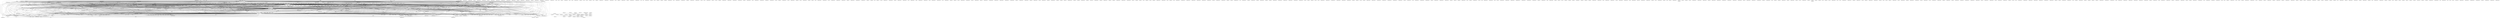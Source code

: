 graph "" {
"Cellular Component__GO_0038201" [kind="Cellular Component", node_name="TOR complex"];
Gene__6540 [kind=Gene, node_name=SLC6A13];
"Biological Process__GO_0052696" [kind="Biological Process", node_name="flavonoid glucuronidation"];
Gene__102724782 [kind=Gene, node_name=LOC102724782];
Gene__85465 [kind=Gene, node_name=EPT1];
Gene__7589 [kind=Gene, node_name=ZSCAN21];
"Biological Process__GO_1902731" [kind="Biological Process", node_name="negative regulation of chondrocyte proliferation"];
"Biological Process__GO_0009394" [kind="Biological Process", node_name="2'-deoxyribonucleotide metabolic process"];
Gene__10951 [kind=Gene, node_name=CBX1];
Anatomy__UBERON_0001132 [kind=Anatomy, node_name="parathyroid gland"];
Symptom__D006261 [kind=Symptom, node_name=Headache];
"Biological Process__GO_0055129" [kind="Biological Process", node_name="L-proline biosynthetic process"];
Gene__84306 [kind=Gene, node_name=PDCD2L];
Gene__8891 [kind=Gene, node_name=EIF2B3];
"Biological Process__GO_0040016" [kind="Biological Process", node_name="embryonic cleavage"];
Pathway__PC7_7497 [kind=Pathway, node_name="Signaling events mediated by focal adhesion kinase"];
Gene__90525 [kind=Gene, node_name=SHF];
"Biological Process__GO_0098910" [kind="Biological Process", node_name="regulation of atrial cardiac muscle cell action potential"];
"Biological Process__GO_0097485" [kind="Biological Process", node_name="neuron projection guidance"];
"Biological Process__GO_0010224" [kind="Biological Process", node_name="response to UV-B"];
"Biological Process__GO_0006105" [kind="Biological Process", node_name="succinate metabolic process"];
Gene__9684 [kind=Gene, node_name=LRRC14];
Gene__6614 [kind=Gene, node_name=SIGLEC1];
"Molecular Function__GO_0035034" [kind="Molecular Function", node_name="histone acetyltransferase regulator activity"];
Gene__115416 [kind=Gene, node_name=MALSU1];
"Biological Process__GO_0086019" [kind="Biological Process", node_name="cell-cell signaling involved in cardiac conduction"];
Compound__DB04894 [kind=Compound, node_name=Vapreotide];
"Biological Process__GO_0097195" [kind="Biological Process", node_name="pilomotor reflex"];
Gene__9391 [kind=Gene, node_name=CIAO1];
"Biological Process__GO_0098657" [kind="Biological Process", node_name="import into cell"];
"Side Effect__C0221264" [kind="Side Effect", node_name=Cheilosis];
"Biological Process__GO_0002428" [kind="Biological Process", node_name="antigen processing and presentation of peptide antigen via MHC class Ib"];
Gene__7010 [kind=Gene, node_name=TEK];
"Biological Process__GO_2001150" [kind="Biological Process", node_name="positive regulation of dipeptide transmembrane transport"];
"Biological Process__GO_0051000" [kind="Biological Process", node_name="positive regulation of nitric-oxide synthase activity"];
"Biological Process__GO_0060177" [kind="Biological Process", node_name="regulation of angiotensin metabolic process"];
"Biological Process__GO_0032922" [kind="Biological Process", node_name="circadian regulation of gene expression"];
Gene__196383 [kind=Gene, node_name=RILPL2];
"Biological Process__GO_0016344" [kind="Biological Process", node_name="meiotic chromosome movement towards spindle pole"];
Gene__6101 [kind=Gene, node_name=RP1];
Gene__256021 [kind=Gene, node_name=C12orf79];
Gene__5708 [kind=Gene, node_name=PSMD2];
Gene__7273 [kind=Gene, node_name=TTN];
Gene__51434 [kind=Gene, node_name=ANAPC7];
"Biological Process__GO_0030048" [kind="Biological Process", node_name="actin filament-based movement"];
Gene__151278 [kind=Gene, node_name=CCDC140];
Symptom__D020237 [kind=Symptom, node_name="Alexia, Pure"];
Anatomy__UBERON_0001985 [kind=Anatomy, node_name="corneal endothelium"];
Gene__391356 [kind=Gene, node_name=PTRHD1];
Gene__246744 [kind=Gene, node_name=STH];
Gene__79825 [kind=Gene, node_name=EFCC1];
Gene__482 [kind=Gene, node_name=ATP1B2];
Gene__51134 [kind=Gene, node_name=CEP83];
Gene__55275 [kind=Gene, node_name=VPS53];
Anatomy__UBERON_0001737 [kind=Anatomy, node_name=larynx];
Gene__65062 [kind=Gene, node_name=TMEM237];
Gene__148345 [kind=Gene, node_name=C1orf127];
"Biological Process__GO_1902954" [kind="Biological Process", node_name="regulation of early endosome to recycling endosome transport"];
"Side Effect__C0494165" [kind="Side Effect", node_name="Metastases to liver"];
Gene__644504 [kind=Gene, node_name=LOC644504];
"Biological Process__GO_0045475" [kind="Biological Process", node_name="locomotor rhythm"];
Gene__100129406 [kind=Gene, node_name=LOC100129406];
"Biological Process__GO_0070327" [kind="Biological Process", node_name="thyroid hormone transport"];
Gene__322 [kind=Gene, node_name=APBB1];
Anatomy__UBERON_0001891 [kind=Anatomy, node_name=midbrain];
"Side Effect__C1096034" [kind="Side Effect", node_name="Infusion site induration"];
Gene__3823 [kind=Gene, node_name=KLRC3];
Gene__713 [kind=Gene, node_name=C1QB];
Gene__10633 [kind=Gene, node_name=RASL10A];
Gene__150590 [kind=Gene, node_name=C2orf15];
"Side Effect__C0032584" [kind="Side Effect", node_name=Polyp];
Gene__147841 [kind=Gene, node_name=SPC24];
"Side Effect__C0220981" [kind="Side Effect", node_name="Metabolic acidosis"];
"Biological Process__GO_0071871" [kind="Biological Process", node_name="response to epinephrine"];
Gene__2354 [kind=Gene, node_name=FOSB];
"Biological Process__GO_0070307" [kind="Biological Process", node_name="lens fiber cell development"];
"Biological Process__GO_0035745" [kind="Biological Process", node_name="T-helper 2 cell cytokine production"];
"Molecular Function__GO_0003755" [kind="Molecular Function", node_name="peptidyl-prolyl cis-trans isomerase activity"];
Gene__131368 [kind=Gene, node_name=ZPLD1];
"Molecular Function__GO_0042626" [kind="Molecular Function", node_name="ATPase activity, coupled to transmembrane movement of substances"];
"Side Effect__C0231785" [kind="Side Effect", node_name="Carpo-pedal spasm"];
Gene__50614 [kind=Gene, node_name=GALNT9];
"Biological Process__GO_0030200" [kind="Biological Process", node_name="heparan sulfate proteoglycan catabolic process"];
Symptom__D019547 [kind=Symptom, node_name="Neck Pain"];
Gene__340533 [kind=Gene, node_name=KIAA2022];
Compound__DB00692 [kind=Compound, node_name=Phentolamine];
"Biological Process__GO_2000697" [kind="Biological Process", node_name="negative regulation of epithelial cell differentiation involved in kidney development"];
"Molecular Function__GO_0005217" [kind="Molecular Function", node_name="intracellular ligand-gated ion channel activity"];
Gene__2576 [kind=Gene, node_name=GAGE4];
Gene__257 [kind=Gene, node_name=ALX3];
Gene__966 [kind=Gene, node_name=CD59];
"Biological Process__GO_0085029" [kind="Biological Process", node_name="extracellular matrix assembly"];
Gene__10617 [kind=Gene, node_name=STAMBP];
Gene__56154 [kind=Gene, node_name=TEX15];
"Side Effect__C0877225" [kind="Side Effect", node_name="Bone density decreased"];
Gene__3431 [kind=Gene, node_name=SP110];
Gene__387804 [kind=Gene, node_name=VSTM5];
"Side Effect__C0238463" [kind="Side Effect", node_name="Papillary thyroid cancer"];
Gene__26094 [kind=Gene, node_name=DCAF4];
Compound__DB00256 [kind=Compound, node_name=Lymecycline];
"Side Effect__C0853698" [kind="Side Effect", node_name="Lymphocyte count increased"];
Gene__94033 [kind=Gene, node_name=FTMT];
Gene__85366 [kind=Gene, node_name=MYLK2];
Gene__91748 [kind=Gene, node_name=ELMSAN1];
Gene__130535 [kind=Gene, node_name=KCTD18];
Gene__9107 [kind=Gene, node_name=MTMR6];
"Biological Process__GO_0000578" [kind="Biological Process", node_name="embryonic axis specification"];
Gene__51270 [kind=Gene, node_name=TFDP3];
Gene__137797 [kind=Gene, node_name=LYPD2];
Gene__122970 [kind=Gene, node_name=ACOT4];
"Molecular Function__GO_0016509" [kind="Molecular Function", node_name="long-chain-3-hydroxyacyl-CoA dehydrogenase activity"];
Gene__8220 [kind=Gene, node_name=DGCR14];
"Biological Process__GO_0006839" [kind="Biological Process", node_name="mitochondrial transport"];
"Molecular Function__GO_0016316" [kind="Molecular Function", node_name="phosphatidylinositol-3,4-bisphosphate 4-phosphatase activity"];
Gene__374900 [kind=Gene, node_name=ZNF568];
"Side Effect__C0853011" [kind="Side Effect", node_name="Diabetic hyperglycaemic coma"];
Gene__54538 [kind=Gene, node_name=ROBO4];
"Biological Process__GO_0060996" [kind="Biological Process", node_name="dendritic spine development"];
"Biological Process__GO_0045416" [kind="Biological Process", node_name="positive regulation of interleukin-8 biosynthetic process"];
"Biological Process__GO_0000819" [kind="Biological Process", node_name="sister chromatid segregation"];
Gene__10053 [kind=Gene, node_name=AP1M2];
Gene__100310846 [kind=Gene, node_name=ANKRD61];
Gene__683 [kind=Gene, node_name=BST1];
Gene__131920 [kind=Gene, node_name=TMEM207];
"Biological Process__GO_0009954" [kind="Biological Process", node_name="proximal/distal pattern formation"];
"Molecular Function__GO_0003906" [kind="Molecular Function", node_name="DNA-(apurinic or apyrimidinic site) lyase activity"];
Gene__339263 [kind=Gene, node_name=C17orf51];
"Cellular Component__GO_0030667" [kind="Cellular Component", node_name="secretory granule membrane"];
Pathway__PC7_4491 [kind=Pathway, node_name="Hormone-sensitive lipase (HSL)-mediated triacylglycerol hydrolysis"];
Gene__100132069 [kind=Gene, node_name=LOC100132069];
"Side Effect__C0235567" [kind="Side Effect", node_name="Sputum increased"];
"Biological Process__GO_0036302" [kind="Biological Process", node_name="atrioventricular canal development"];
Gene__80018 [kind=Gene, node_name=NAA25];
"Biological Process__GO_0033692" [kind="Biological Process", node_name="cellular polysaccharide biosynthetic process"];
"Biological Process__GO_0016095" [kind="Biological Process", node_name="polyprenol catabolic process"];
"Molecular Function__GO_0034235" [kind="Molecular Function", node_name="GPI anchor binding"];
"Biological Process__GO_2001269" [kind="Biological Process", node_name="positive regulation of cysteine-type endopeptidase activity involved in apoptotic signaling pathway"];
Symptom__D004688 [kind=Symptom, node_name=Encopresis];
"Molecular Function__GO_0035198" [kind="Molecular Function", node_name="miRNA binding"];
"Side Effect__C0026827" [kind="Side Effect", node_name=Hypotonia];
Gene__1890 [kind=Gene, node_name=TYMP];
"Biological Process__GO_0046467" [kind="Biological Process", node_name="membrane lipid biosynthetic process"];
Gene__145858 [kind=Gene, node_name=C15orf32];
"Molecular Function__GO_0016775" [kind="Molecular Function", node_name="phosphotransferase activity, nitrogenous group as acceptor"];
"Biological Process__GO_0043084" [kind="Biological Process", node_name="penile erection"];
"Biological Process__GO_0034427" [kind="Biological Process", node_name="nuclear-transcribed mRNA catabolic process, exonucleolytic, 3'-5'"];
Anatomy__UBERON_0001773 [kind=Anatomy, node_name=sclera];
Gene__57126 [kind=Gene, node_name=CD177];
Gene__245915 [kind=Gene, node_name=DEFB112];
"Biological Process__GO_0071174" [kind="Biological Process", node_name="mitotic spindle checkpoint"];
Gene__6251 [kind=Gene, node_name=RSU1];
Gene__338442 [kind=Gene, node_name=HCAR2];
"Biological Process__GO_0030032" [kind="Biological Process", node_name="lamellipodium assembly"];
"Biological Process__GO_0021604" [kind="Biological Process", node_name="cranial nerve structural organization"];
Gene__100289462 [kind=Gene, node_name=DEFB4B];
Gene__55894 [kind=Gene, node_name=DEFB103B];
"Side Effect__C0262578" [kind="Side Effect", node_name="Night cramps"];
"Molecular Function__GO_0036312" [kind="Molecular Function", node_name="phosphatidylinositol 3-kinase regulatory subunit binding"];
Gene__3801 [kind=Gene, node_name=KIFC3];
"Molecular Function__GO_0004419" [kind="Molecular Function", node_name="hydroxymethylglutaryl-CoA lyase activity"];
Gene__8934 [kind=Gene, node_name=RAB29];
"Biological Process__GO_0031016" [kind="Biological Process", node_name="pancreas development"];
Gene__28985 [kind=Gene, node_name=MCTS1];
Gene__3418 [kind=Gene, node_name=IDH2];
Gene__105372476 [kind=Gene, node_name=LOC105372476];
Gene__50 [kind=Gene, node_name=ACO2];
"Biological Process__GO_0046122" [kind="Biological Process", node_name="purine deoxyribonucleoside metabolic process"];
"Side Effect__C0549369" [kind="Side Effect", node_name="Pancreatic enzymes increased"];
Gene__55809 [kind=Gene, node_name=TRERF1];
Gene__105371424 [kind=Gene, node_name=LOC105371424];
"Biological Process__GO_0042525" [kind="Biological Process", node_name="regulation of tyrosine phosphorylation of Stat6 protein"];
Gene__26585 [kind=Gene, node_name=GREM1];
Symptom__D003655 [kind=Symptom, node_name="Decerebrate State"];
"Biological Process__GO_0031331" [kind="Biological Process", node_name="positive regulation of cellular catabolic process"];
"Biological Process__GO_0001947" [kind="Biological Process", node_name="heart looping"];
Symptom__D020179 [kind=Symptom, node_name="Jet Lag Syndrome"];
Gene__65122 [kind=Gene, node_name=PRAMEF2];
"Molecular Function__GO_0008307" [kind="Molecular Function", node_name="structural constituent of muscle"];
"Molecular Function__GO_0032561" [kind="Molecular Function", node_name="guanyl ribonucleotide binding"];
"Biological Process__GO_0032344" [kind="Biological Process", node_name="regulation of aldosterone metabolic process"];
Gene__9284 [kind=Gene, node_name=NPIPA1];
Gene__148103 [kind=Gene, node_name=ZNF599];
"Biological Process__GO_1903169" [kind="Biological Process", node_name="regulation of calcium ion transmembrane transport"];
"Molecular Function__GO_0031894" [kind="Molecular Function", node_name="V1A vasopressin receptor binding"];
Gene__364 [kind=Gene, node_name=AQP7];
Gene__10522 [kind=Gene, node_name=DEAF1];
Gene__105377821 [kind=Gene, node_name=LOC105377821];
Gene__140578 [kind=Gene, node_name=CHODL];
"Biological Process__GO_0051878" [kind="Biological Process", node_name="lateral element assembly"];
"Biological Process__GO_0051097" [kind="Biological Process", node_name="negative regulation of helicase activity"];
"Biological Process__GO_0051044" [kind="Biological Process", node_name="positive regulation of membrane protein ectodomain proteolysis"];
Gene__79944 [kind=Gene, node_name=L2HGDH];
"Side Effect__C0242770" [kind="Side Effect", node_name="Bronchiolitis obliterans with organizing pneumonia"];
"Biological Process__GO_0010025" [kind="Biological Process", node_name="wax biosynthetic process"];
"Cellular Component__GO_0071942" [kind="Cellular Component", node_name="XPC complex"];
Gene__22861 [kind=Gene, node_name=NLRP1];
Gene__50854 [kind=Gene, node_name=C6orf48];
Gene__84034 [kind=Gene, node_name=EMILIN2];
"Molecular Function__GO_1990715" [kind="Molecular Function", node_name="mRNA CDS binding"];
"Side Effect__C0281784" [kind="Side Effect", node_name="Meningioma benign"];
Gene__23759 [kind=Gene, node_name=PPIL2];
"Cellular Component__GO_0005885" [kind="Cellular Component", node_name="Arp2/3 protein complex"];
Gene__29780 [kind=Gene, node_name=PARVB];
Gene__50937 [kind=Gene, node_name=CDON];
Gene__1740 [kind=Gene, node_name=DLG2];
"Biological Process__GO_0071594" [kind="Biological Process", node_name="thymocyte aggregation"];
"Side Effect__C0235905" [kind="Side Effect", node_name="Myasthenia gravis-like syndrome"];
Gene__9153 [kind=Gene, node_name=SLC28A2];
"Side Effect__C0877440" [kind="Side Effect", node_name="Erythema periorbital"];
Gene__135228 [kind=Gene, node_name=CD109];
Gene__3569 [kind=Gene, node_name=IL6];
Gene__100132365 [kind=Gene, node_name=LOC100132365];
"Biological Process__GO_0072193" [kind="Biological Process", node_name="ureter smooth muscle cell differentiation"];
"Side Effect__C0006384" [kind="Side Effect", node_name="Bundle branch block"];
"Molecular Function__GO_0004035" [kind="Molecular Function", node_name="alkaline phosphatase activity"];
Gene__51451 [kind=Gene, node_name=LCMT1];
Gene__53820 [kind=Gene, node_name=RIPPLY3];
Symptom__D003371 [kind=Symptom, node_name=Cough];
"Biological Process__GO_0001766" [kind="Biological Process", node_name="membrane raft polarization"];
Gene__393046 [kind=Gene, node_name=OR2A5];
Gene__10933 [kind=Gene, node_name=MORF4L1];
Gene__2800 [kind=Gene, node_name=GOLGA1];
"Biological Process__GO_0098728" [kind="Biological Process", node_name="germline stem cell asymmetric division"];
Gene__441161 [kind=Gene, node_name=OOEP];
"Biological Process__GO_2000410" [kind="Biological Process", node_name="regulation of thymocyte migration"];
Gene__389812 [kind=Gene, node_name=LCN15];
"Molecular Function__GO_0016936" [kind="Molecular Function", node_name="galactoside binding"];
"Biological Process__GO_2001275" [kind="Biological Process", node_name="positive regulation of glucose import in response to insulin stimulus"];
Gene__392390 [kind=Gene, node_name=OR1L6];
Gene__284336 [kind=Gene, node_name=LOC284336];
"Molecular Function__GO_0000010" [kind="Molecular Function", node_name="trans-hexaprenyltranstransferase activity"];
Gene__1497 [kind=Gene, node_name=CTNS];
"Biological Process__GO_0048165" [kind="Biological Process", node_name="fused antrum stage"];
Gene__22809 [kind=Gene, node_name=ATF5];
Gene__114786 [kind=Gene, node_name=XKR4];
"Pharmacologic Class__N0000008486" [kind="Pharmacologic Class", node_name="Decreased Central Nervous System Disorganized Electrical Activity"];
"Biological Process__GO_0045041" [kind="Biological Process", node_name="protein import into mitochondrial intermembrane space"];
"Side Effect__C0042133" [kind="Side Effect", node_name="Uterine leiomyoma"];
"Side Effect__C0236106" [kind="Side Effect", node_name="Photosensitivity allergic reaction"];
Gene__105374299 [kind=Gene, node_name=LOC105374299];
"Biological Process__GO_0006386" [kind="Biological Process", node_name="termination of RNA polymerase III transcription"];
"Molecular Function__GO_0048273" [kind="Molecular Function", node_name="mitogen-activated protein kinase p38 binding"];
Pathway__PC7_7742 [kind=Pathway, node_name="Synthesis of PA"];
"Biological Process__GO_0016242" [kind="Biological Process", node_name="negative regulation of macroautophagy"];
Pathway__PC7_4043 [kind=Pathway, node_name="GPCR downstream signaling"];
"Biological Process__GO_0015855" [kind="Biological Process", node_name="pyrimidine nucleobase transport"];
Gene__4695 [kind=Gene, node_name=NDUFA2];
"Side Effect__C1276118" [kind="Side Effect", node_name="Urticaria recurrent"];
"Biological Process__GO_0016973" [kind="Biological Process", node_name="poly(A)+ mRNA export from nucleus"];
"Biological Process__GO_0070970" [kind="Biological Process", node_name="interleukin-2 secretion"];
"Side Effect__C0024902" [kind="Side Effect", node_name="Breast pain"];
Gene__10097 [kind=Gene, node_name=ACTR2];
Gene__2318 [kind=Gene, node_name=FLNC];
Pathway__PC7_6542 [kind=Pathway, node_name="Posttranslational regulation of adherens junction stability and dissassembly"];
Gene__11004 [kind=Gene, node_name=KIF2C];
"Molecular Function__GO_0003956" [kind="Molecular Function", node_name="NAD(P)+-protein-arginine ADP-ribosyltransferase activity"];
"Biological Process__GO_0010455" [kind="Biological Process", node_name="positive regulation of cell fate commitment"];
Gene__388121 [kind=Gene, node_name=TNFAIP8L3];
"Biological Process__GO_0036304" [kind="Biological Process", node_name="umbilical cord morphogenesis"];
Gene__130507 [kind=Gene, node_name=UBR3];
Gene__285 [kind=Gene, node_name=ANGPT2];
"Side Effect__C0034886" [kind="Side Effect", node_name=Proctalgia];
Gene__9559 [kind=Gene, node_name=VPS26A];
"Molecular Function__GO_0048407" [kind="Molecular Function", node_name="platelet-derived growth factor binding"];
"Biological Process__GO_1901293" [kind="Biological Process", node_name="nucleoside phosphate biosynthetic process"];
Gene__7327 [kind=Gene, node_name=UBE2G2];
"Molecular Function__GO_0045502" [kind="Molecular Function", node_name="dynein binding"];
Compound__DB00605 [kind=Compound, node_name=Sulindac];
Gene__80298 [kind=Gene, node_name=MTERF2];
"Side Effect__C0740411" [kind="Side Effect", node_name="Delayed gastric emptying"];
"Biological Process__GO_2000474" [kind="Biological Process", node_name="regulation of opioid receptor signaling pathway"];
"Biological Process__GO_0060539" [kind="Biological Process", node_name="diaphragm development"];
"Side Effect__C0948525" [kind="Side Effect", node_name="Musculoskeletal stiffness"];
"Biological Process__GO_0006044" [kind="Biological Process", node_name="N-acetylglucosamine metabolic process"];
"Biological Process__GO_0002190" [kind="Biological Process", node_name="cap-independent translational initiation"];
Compound__DB01104 [kind=Compound, node_name=Sertraline];
"Side Effect__C1096082" [kind="Side Effect", node_name="Oesophageal discomfort"];
"Biological Process__GO_0002930" [kind="Biological Process", node_name="trabecular meshwork development"];
Gene__51564 [kind=Gene, node_name=HDAC7];
Gene__105373926 [kind=Gene, node_name=LOC105373926];
"Biological Process__GO_1902302" [kind="Biological Process", node_name="regulation of potassium ion export"];
"Side Effect__C0236082" [kind="Side Effect", node_name="Vaginal pain"];
"Cellular Component__GO_0034456" [kind="Cellular Component", node_name="UTP-C complex"];
"Side Effect__C0269842" [kind="Side Effect", node_name="Uterine hypertonus"];
Compound__DB01245 [kind=Compound, node_name=Decamethonium];
Gene__3837 [kind=Gene, node_name=KPNB1];
"Side Effect__C0151563" [kind="Side Effect", node_name="Coagulation time prolonged"];
"Pharmacologic Class__N0000175624" [kind="Pharmacologic Class", node_name="mTOR Inhibitors"];
Gene__7263 [kind=Gene, node_name=TST];
Gene__664 [kind=Gene, node_name=BNIP3];
"Side Effect__C0151640" [kind="Side Effect", node_name="Fertility male decreased"];
"Side Effect__C0020545" [kind="Side Effect", node_name="Renovascular hypertension"];
Gene__51302 [kind=Gene, node_name=CYP39A1];
"Biological Process__GO_0035759" [kind="Biological Process", node_name="mesangial cell-matrix adhesion"];
"Side Effect__C0040411" [kind="Side Effect", node_name="Tongue neoplasm"];
Gene__51806 [kind=Gene, node_name=CALML5];
Pathway__WP313_r79946 [kind=Pathway, node_name="Signaling of Hepatocyte Growth Factor Receptor"];
Gene__11023 [kind=Gene, node_name=VAX1];
Gene__665 [kind=Gene, node_name=BNIP3L];
"Biological Process__GO_0030887" [kind="Biological Process", node_name="positive regulation of myeloid dendritic cell activation"];
"Molecular Function__GO_0032393" [kind="Molecular Function", node_name="MHC class I receptor activity"];
"Side Effect__C0040923" [kind="Side Effect", node_name="Trichomonal vaginitis"];
"Biological Process__GO_0071800" [kind="Biological Process", node_name="podosome assembly"];
Gene__79890 [kind=Gene, node_name=RIN3];
"Side Effect__C0241863" [kind="Side Effect", node_name=Diabetic];
"Side Effect__C3495827" [kind="Side Effect", node_name="Lid sulcus deepened"];
"Biological Process__GO_0006400" [kind="Biological Process", node_name="tRNA modification"];
"Biological Process__GO_0030811" [kind="Biological Process", node_name="regulation of nucleotide catabolic process"];
"Biological Process__GO_0002254" [kind="Biological Process", node_name="kinin cascade"];
Gene__11179 [kind=Gene, node_name=ZNF277];
Gene__1437 [kind=Gene, node_name=CSF2];
Gene__4741 [kind=Gene, node_name=NEFM];
"Cellular Component__GO_0042581" [kind="Cellular Component", node_name="specific granule"];
Gene__59339 [kind=Gene, node_name=PLEKHA2];
"Molecular Function__GO_0050698" [kind="Molecular Function", node_name="proteoglycan sulfotransferase activity"];
"Biological Process__GO_0016254" [kind="Biological Process", node_name="preassembly of GPI anchor in ER membrane"];
Pathway__PC7_3077 [kind=Pathway, node_name="Dermatan sulfate biosynthesis"];
Compound__DB05039 [kind=Compound, node_name=Indacaterol];
"Side Effect__C0277961" [kind="Side Effect", node_name="Oily hair"];
Gene__2053 [kind=Gene, node_name=EPHX2];
Gene__347516 [kind=Gene, node_name=DGAT2L6];
"Side Effect__C0042380" [kind="Side Effect", node_name="Vascular resistance"];
"Molecular Function__GO_0016791" [kind="Molecular Function", node_name="phosphatase activity"];
Gene__105373840 [kind=Gene, node_name=LOC105373840];
"Biological Process__GO_0044270" [kind="Biological Process", node_name="cellular nitrogen compound catabolic process"];
"Side Effect__C0338908" [kind="Side Effect", node_name="Anxiety depression"];
Gene__23677 [kind=Gene, node_name=SH3BP4];
"Biological Process__GO_0051030" [kind="Biological Process", node_name="snRNA transport"];
"Biological Process__GO_0002862" [kind="Biological Process", node_name="negative regulation of inflammatory response to antigenic stimulus"];
Gene__11322 [kind=Gene, node_name=TMC6];
Gene__64094 [kind=Gene, node_name=SMOC2];
Gene__139628 [kind=Gene, node_name=FOXR2];
Gene__4232 [kind=Gene, node_name=MEST];
"Biological Process__GO_0051352" [kind="Biological Process", node_name="negative regulation of ligase activity"];
Gene__6935 [kind=Gene, node_name=ZEB1];
"Side Effect__C0026884" [kind="Side Effect", node_name=Mutism];
Gene__2063 [kind=Gene, node_name=NR2F6];
"Biological Process__GO_0042306" [kind="Biological Process", node_name="regulation of protein import into nucleus"];
Gene__732265 [kind=Gene, node_name=LOC732265];
Gene__56656 [kind=Gene, node_name=OR2S2];
Gene__83941 [kind=Gene, node_name=TM2D1];
"Biological Process__GO_0044778" [kind="Biological Process", node_name="meiotic DNA integrity checkpoint"];
"Biological Process__GO_0071395" [kind="Biological Process", node_name="cellular response to jasmonic acid stimulus"];
"Biological Process__GO_0042700" [kind="Biological Process", node_name="luteinizing hormone signaling pathway"];
"Biological Process__GO_0042435" [kind="Biological Process", node_name="indole-containing compound biosynthetic process"];
"Biological Process__GO_0032368" [kind="Biological Process", node_name="regulation of lipid transport"];
Gene__135927 [kind=Gene, node_name=C7orf34];
"Biological Process__GO_1904356" [kind="Biological Process", node_name="regulation of telomere maintenance via telomere lengthening"];
Gene__79630 [kind=Gene, node_name=C1orf54];
"Cellular Component__GO_0030666" [kind="Cellular Component", node_name="endocytic vesicle membrane"];
Gene__5684 [kind=Gene, node_name=PSMA3];
"Biological Process__GO_0032079" [kind="Biological Process", node_name="positive regulation of endodeoxyribonuclease activity"];
"Side Effect__C1141936" [kind="Side Effect", node_name="Purple glove syndrome"];
"Biological Process__GO_0090244" [kind="Biological Process", node_name="Wnt signaling pathway involved in somitogenesis"];
Gene__10440 [kind=Gene, node_name=TIMM17A];
"Cellular Component__GO_0035371" [kind="Cellular Component", node_name="microtubule plus-end"];
Gene__83696 [kind=Gene, node_name=TRAPPC9];
Gene__254783 [kind=Gene, node_name=OR6C74];
Gene__9211 [kind=Gene, node_name=LGI1];
Gene__10111 [kind=Gene, node_name=RAD50];
"Molecular Function__GO_0031690" [kind="Molecular Function", node_name="adrenergic receptor binding"];
Compound__DB00611 [kind=Compound, node_name=Butorphanol];
"Side Effect__C0034155" [kind="Side Effect", node_name="Thrombotic thrombocytopenic purpura"];
Gene__10308 [kind=Gene, node_name=ZNF267];
Pathway__PC7_3953 [kind=Pathway, node_name="Folding of actin by CCT/TriC"];
"Pharmacologic Class__N0000011418" [kind="Pharmacologic Class", node_name=Streptogramins];
"Side Effect__C0032227" [kind="Side Effect", node_name="Pleural effusion"];
Gene__8609 [kind=Gene, node_name=KLF7];
Gene__113540 [kind=Gene, node_name=CMTM1];
"Biological Process__GO_0007409" [kind="Biological Process", node_name=axonogenesis];
Gene__7173 [kind=Gene, node_name=TPO];
Gene__10922 [kind=Gene, node_name=FASTK];
Gene__55217 [kind=Gene, node_name=TMLHE];
"Biological Process__GO_0006338" [kind="Biological Process", node_name="chromatin remodeling"];
"Side Effect__C0233472" [kind="Side Effect", node_name="Affect lability"];
Gene__51608 [kind=Gene, node_name=GET4];
"Molecular Function__GO_0015322" [kind="Molecular Function", node_name="secondary active oligopeptide transmembrane transporter activity"];
"Biological Process__GO_0032104" [kind="Biological Process", node_name="regulation of response to extracellular stimulus"];
"Side Effect__C0282488" [kind="Side Effect", node_name="Cystitis interstitial"];
"Side Effect__C0002878" [kind="Side Effect", node_name="Haemolytic anaemia"];
"Biological Process__GO_0072233" [kind="Biological Process", node_name="metanephric thick ascending limb development"];
Compound__DB01088 [kind=Compound, node_name=Iloprost];
"Side Effect__C0013595" [kind="Side Effect", node_name=Eczema];
"Biological Process__GO_0048320" [kind="Biological Process", node_name="axial mesoderm formation"];
Compound__DB00794 [kind=Compound, node_name=Primidone];
"Side Effect__C0520861" [kind="Side Effect", node_name="Venous pressure jugular increased"];
"Side Effect__C0948786" [kind="Side Effect", node_name=Blanching];
"Biological Process__GO_1904259" [kind="Biological Process", node_name="regulation of basement membrane assembly involved in embryonic body morphogenesis"];
"Biological Process__GO_0032912" [kind="Biological Process", node_name="negative regulation of transforming growth factor beta2 production"];
Gene__23078 [kind=Gene, node_name=VWA8];
Gene__10606 [kind=Gene, node_name=PAICS];
Gene__90075 [kind=Gene, node_name=ZNF30];
"Biological Process__GO_0006144" [kind="Biological Process", node_name="purine nucleobase metabolic process"];
"Biological Process__GO_0060765" [kind="Biological Process", node_name="regulation of androgen receptor signaling pathway"];
Pathway__PC7_2610 [kind=Pathway, node_name="Citric acid cycle (TCA cycle)"];
Gene__7779 [kind=Gene, node_name=SLC30A1];
"Biological Process__GO_1902041" [kind="Biological Process", node_name="regulation of extrinsic apoptotic signaling pathway via death domain receptors"];
"Biological Process__GO_0045780" [kind="Biological Process", node_name="positive regulation of bone resorption"];
Gene__219527 [kind=Gene, node_name=LRRC55];
Gene__93010 [kind=Gene, node_name=B3GNT7];
"Molecular Function__GO_0008140" [kind="Molecular Function", node_name="cAMP response element binding protein binding"];
"Biological Process__GO_0061641" [kind="Biological Process", node_name="CENP-A containing chromatin organization"];
Gene__55816 [kind=Gene, node_name=DOK5];
"Cellular Component__GO_0005876" [kind="Cellular Component", node_name="spindle microtubule"];
Gene__653583 [kind=Gene, node_name=PHLDB3];
Gene__9551 [kind=Gene, node_name=ATP5J2];
Gene__54102 [kind=Gene, node_name=CLIC6];
"Biological Process__GO_2001054" [kind="Biological Process", node_name="negative regulation of mesenchymal cell apoptotic process"];
"Biological Process__GO_0006481" [kind="Biological Process", node_name="C-terminal protein methylation"];
Gene__29091 [kind=Gene, node_name=STXBP6];
Gene__105369728 [kind=Gene, node_name=LOC105369728];
Symptom__D020924 [kind=Symptom, node_name="Urological Manifestations"];
"Side Effect__C0006105" [kind="Side Effect", node_name="Brain abscess"];
Gene__105376141 [kind=Gene, node_name=LOC105376141];
Gene__26586 [kind=Gene, node_name=CKAP2];
"Biological Process__GO_0002446" [kind="Biological Process", node_name="neutrophil mediated immunity"];
Gene__157562 [kind=Gene, node_name=LOC157562];
Gene__170506 [kind=Gene, node_name=DHX36];
"Molecular Function__GO_0070008" [kind="Molecular Function", node_name="serine-type exopeptidase activity"];
Gene__653499 [kind=Gene, node_name=LGALS7B];
Gene__342527 [kind=Gene, node_name=SMTNL2];
Gene__51533 [kind=Gene, node_name=PHF7];
"Biological Process__GO_0071676" [kind="Biological Process", node_name="negative regulation of mononuclear cell migration"];
Gene__206358 [kind=Gene, node_name=SLC36A1];
Gene__89796 [kind=Gene, node_name=NAV1];
"Molecular Function__GO_0031753" [kind="Molecular Function", node_name="endothelial differentiation G-protein coupled receptor binding"];
Gene__4519 [kind=Gene, node_name=CYTB];
Gene__51149 [kind=Gene, node_name=C5orf45];
"Molecular Function__GO_0008534" [kind="Molecular Function", node_name="oxidized purine nucleobase lesion DNA N-glycosylase activity"];
Gene__51692 [kind=Gene, node_name=CPSF3];
Gene__64083 [kind=Gene, node_name=GOLPH3];
Gene__440275 [kind=Gene, node_name=EIF2AK4];
"Biological Process__GO_0006486" [kind="Biological Process", node_name="protein glycosylation"];
Gene__57184 [kind=Gene, node_name=FAM219B];
"Biological Process__GO_0060099" [kind="Biological Process", node_name="regulation of phagocytosis, engulfment"];
"Biological Process__GO_0051208" [kind="Biological Process", node_name="sequestering of calcium ion"];
Gene__9099 [kind=Gene, node_name=USP2];
"Side Effect__C0860803" [kind="Side Effect", node_name="Glucose increased"];
"Side Effect__C0424810" [kind="Side Effect", node_name="Periorbital swelling"];
Gene__9526 [kind=Gene, node_name=MPDU1];
Gene__100129792 [kind=Gene, node_name=CCDC152];
"Biological Process__GO_0032731" [kind="Biological Process", node_name="positive regulation of interleukin-1 beta production"];
Gene__4116 [kind=Gene, node_name=MAGOH];
Gene__102723456 [kind=Gene, node_name=LOC102723456];
Symptom__D008569 [kind=Symptom, node_name="Memory Disorders"];
"Biological Process__GO_0010770" [kind="Biological Process", node_name="positive regulation of cell morphogenesis involved in differentiation"];
"Biological Process__GO_0045229" [kind="Biological Process", node_name="external encapsulating structure organization"];
"Biological Process__GO_0009159" [kind="Biological Process", node_name="deoxyribonucleoside monophosphate catabolic process"];
Gene__28234 [kind=Gene, node_name=SLCO1B3];
Gene__4867 [kind=Gene, node_name=NPHP1];
Gene__55065 [kind=Gene, node_name=SLC52A1];
"Molecular Function__GO_0080130" [kind="Molecular Function", node_name="L-phenylalanine:2-oxoglutarate aminotransferase activity"];
"Biological Process__GO_0060148" [kind="Biological Process", node_name="positive regulation of posttranscriptional gene silencing"];
"Cellular Component__GO_1990682" [kind="Cellular Component", node_name="CSF1-CSF1R complex"];
Gene__79977 [kind=Gene, node_name=GRHL2];
"Biological Process__GO_0050890" [kind="Biological Process", node_name=cognition];
"Cellular Component__GO_0031904" [kind="Cellular Component", node_name="endosome lumen"];
Gene__23046 [kind=Gene, node_name=KIF21B];
Gene__168667 [kind=Gene, node_name=BMPER];
"Molecular Function__GO_0032181" [kind="Molecular Function", node_name="dinucleotide repeat insertion binding"];
Pathway__PC7_1064 [kind=Pathway, node_name="AKT phosphorylates targets in the nucleus"];
"Biological Process__GO_1901740" [kind="Biological Process", node_name="negative regulation of myoblast fusion"];
Gene__414060 [kind=Gene, node_name=TBC1D3C];
"Biological Process__GO_0018101" [kind="Biological Process", node_name="protein citrullination"];
Gene__90249 [kind=Gene, node_name=UNC5A];
"Biological Process__GO_0032929" [kind="Biological Process", node_name="negative regulation of superoxide anion generation"];
Gene__130013 [kind=Gene, node_name=ACMSD];
"Cellular Component__GO_0033768" [kind="Cellular Component", node_name="SUMO-targeted ubiquitin ligase complex"];
Gene__24137 [kind=Gene, node_name=KIF4A];
Symptom__D051346 [kind=Symptom, node_name="Mobility Limitation"];
"Biological Process__GO_0003290" [kind="Biological Process", node_name="atrial septum secundum morphogenesis"];
"Molecular Function__GO_0001847" [kind="Molecular Function", node_name="opsonin receptor activity"];
Gene__57453 [kind=Gene, node_name=DSCAML1];
Gene__118672 [kind=Gene, node_name=PSTK];
Gene__55657 [kind=Gene, node_name=ZNF692];
"Biological Process__GO_0014733" [kind="Biological Process", node_name="regulation of skeletal muscle adaptation"];
"Side Effect__C0152154" [kind="Side Effect", node_name="Prolonged labour"];
"Side Effect__C0748055" [kind="Side Effect", node_name="Psychiatric decompensation"];
"Side Effect__C3665444" [kind="Side Effect", node_name=Neutrophilia];
"Biological Process__GO_0045663" [kind="Biological Process", node_name="positive regulation of myoblast differentiation"];
Gene__647219 [kind=Gene, node_name=ASCL5];
"Side Effect__C0041976" [kind="Side Effect", node_name=Urethritis];
Gene__5562 [kind=Gene, node_name=PRKAA1];
"Biological Process__GO_2000671" [kind="Biological Process", node_name="regulation of motor neuron apoptotic process"];
Gene__55280 [kind=Gene, node_name=CWF19L1];
Gene__102723422 [kind=Gene, node_name=LOC102723422];
Gene__10559 [kind=Gene, node_name=SLC35A1];
Gene__8689 [kind=Gene, node_name=KRT36];
Gene__2982 [kind=Gene, node_name=GUCY1A3];
"Biological Process__GO_0019240" [kind="Biological Process", node_name="citrulline biosynthetic process"];
Gene__6138 [kind=Gene, node_name=RPL15];
"Biological Process__GO_0032214" [kind="Biological Process", node_name="negative regulation of telomere maintenance via semi-conservative replication"];
Gene__338321 [kind=Gene, node_name=NLRP9];
Gene__105379650 [kind=Gene, node_name=LOC105379650];
Gene__6286 [kind=Gene, node_name=S100P];
"Molecular Function__GO_0045159" [kind="Molecular Function", node_name="myosin II binding"];
"Biological Process__GO_0002864" [kind="Biological Process", node_name="regulation of acute inflammatory response to antigenic stimulus"];
"Biological Process__GO_0060648" [kind="Biological Process", node_name="mammary gland bud morphogenesis"];
"Pharmacologic Class__N0000000114" [kind="Pharmacologic Class", node_name="Dopamine Uptake Inhibitors"];
"Molecular Function__GO_0050062" [kind="Molecular Function", node_name="long-chain-fatty-acyl-CoA reductase activity"];
"Molecular Function__GO_0009982" [kind="Molecular Function", node_name="pseudouridine synthase activity"];
Gene__51684 [kind=Gene, node_name=SUFU];
"Molecular Function__GO_0016929" [kind="Molecular Function", node_name="SUMO-specific protease activity"];
Gene__53637 [kind=Gene, node_name=S1PR5];
"Side Effect__C0024198" [kind="Side Effect", node_name="Lyme disease"];
"Molecular Function__GO_0010521" [kind="Molecular Function", node_name="telomerase inhibitor activity"];
Gene__83896 [kind=Gene, node_name="KRTAP3-1"];
Gene__23404 [kind=Gene, node_name=EXOSC2];
Pathway__PC7_2532 [kind=Pathway, node_name="Cellular responses to stress"];
Gene__6402 [kind=Gene, node_name=SELL];
Gene__2852 [kind=Gene, node_name=GPER1];
"Biological Process__GO_0035552" [kind="Biological Process", node_name="oxidative single-stranded DNA demethylation"];
"Biological Process__GO_0019755" [kind="Biological Process", node_name="one-carbon compound transport"];
Symptom__D052120 [kind=Symptom, node_name="Glycogen Storage Disease Type IIb"];
Pathway__PC7_1540 [kind=Pathway, node_name="Activation of NOXA and translocation to mitochondria"];
Gene__102724127 [kind=Gene, node_name=LOC102724127];
"Side Effect__C0268948" [kind="Side Effect", node_name="Scrotal ulcer"];
"Side Effect__C0005683" [kind="Side Effect", node_name="Calculus bladder"];
"Side Effect__C0240417" [kind="Side Effect", node_name="Muscle mass"];
Anatomy__UBERON_0002017 [kind=Anatomy, node_name="portal vein"];
"Side Effect__C0234632" [kind="Side Effect", node_name="Visual acuity reduced"];
Gene__83953 [kind=Gene, node_name=FCAMR];
Gene__2021 [kind=Gene, node_name=ENDOG];
"Side Effect__C0005686" [kind="Side Effect", node_name="Bladder disorder"];
"Side Effect__C0033578" [kind="Side Effect", node_name="Neoplasm prostate"];
"Biological Process__GO_0046015" [kind="Biological Process", node_name="regulation of transcription by glucose"];
"Biological Process__GO_0072298" [kind="Biological Process", node_name="regulation of metanephric glomerulus development"];
Gene__158297 [kind=Gene, node_name=SAXO1];
Gene__400658 [kind=Gene, node_name=C18orf65];
Gene__79833 [kind=Gene, node_name=GEMIN6];
"Molecular Function__GO_0005496" [kind="Molecular Function", node_name="steroid binding"];
Gene__3760 [kind=Gene, node_name=KCNJ3];
"Biological Process__GO_1903298" [kind="Biological Process", node_name="negative regulation of hypoxia-induced intrinsic apoptotic signaling pathway"];
"Biological Process__GO_0031017" [kind="Biological Process", node_name="exocrine pancreas development"];
Gene__100996637 [kind=Gene, node_name=LOC100996637];
Gene__54069 [kind=Gene, node_name=MIS18A];
Pathway__WP530_r79331 [kind=Pathway, node_name="Cytokines and Inflammatory Response"];
"Biological Process__GO_0036093" [kind="Biological Process", node_name="germ cell proliferation"];
Anatomy__UBERON_0000002 [kind=Anatomy, node_name="uterine cervix"];
"Biological Process__GO_1902004" [kind="Biological Process", node_name="positive regulation of beta-amyloid formation"];
Gene__399948 [kind=Gene, node_name=COLCA1];
"Biological Process__GO_0033353" [kind="Biological Process", node_name="S-adenosylmethionine cycle"];
Gene__8303 [kind=Gene, node_name=SNN];
Gene__8659 [kind=Gene, node_name=ALDH4A1];
Pathway__WP49_r78543 [kind=Pathway, node_name="IL-2 Signaling Pathway"];
"Biological Process__GO_0061458" [kind="Biological Process", node_name="reproductive system development"];
Gene__4669 [kind=Gene, node_name=NAGLU];
Gene__387775 [kind=Gene, node_name=SLC22A10];
Gene__8470 [kind=Gene, node_name=SORBS2];
Gene__57446 [kind=Gene, node_name=NDRG3];
"Molecular Function__GO_0008194" [kind="Molecular Function", node_name="UDP-glycosyltransferase activity"];
"Biological Process__GO_0032814" [kind="Biological Process", node_name="regulation of natural killer cell activation"];
"Biological Process__GO_1990637" [kind="Biological Process", node_name="response to prolactin"];
Gene__23007 [kind=Gene, node_name=PLCH1];
Gene__10189 [kind=Gene, node_name=ALYREF];
Compound__DB01125 [kind=Compound, node_name=Anisindione];
Gene__400891 [kind=Gene, node_name=LRRC74B];
"Side Effect__C0042963" [kind="Side Effect", node_name=Vomiting];
"Biological Process__GO_0051648" [kind="Biological Process", node_name="vesicle localization"];
"Molecular Function__GO_0016429" [kind="Molecular Function", node_name="tRNA (adenine-N1-)-methyltransferase activity"];
"Side Effect__C2225524" [kind="Side Effect", node_name="Breast enlargement"];
Symptom__D054972 [kind=Symptom, node_name="Postural Orthostatic Tachycardia Syndrome"];
Gene__4123 [kind=Gene, node_name=MAN2C1];
Gene__6921 [kind=Gene, node_name=TCEB1];
Gene__5544 [kind=Gene, node_name=PRB3];
Gene__58494 [kind=Gene, node_name=JAM2];
Gene__489 [kind=Gene, node_name=ATP2A3];
Gene__90522 [kind=Gene, node_name=YIF1B];
Compound__DB01004 [kind=Compound, node_name=Ganciclovir];
Gene__9242 [kind=Gene, node_name=MSC];
Pathway__PC7_6886 [kind=Pathway, node_name="Regulation of IFNG signaling"];
"Molecular Function__GO_0004977" [kind="Molecular Function", node_name="melanocortin receptor activity"];
Gene__390144 [kind=Gene, node_name=OR5D16];
Gene__149297 [kind=Gene, node_name=FAM78B];
"Side Effect__C0151740" [kind="Side Effect", node_name="Intracranial pressure increased"];
Gene__283358 [kind=Gene, node_name=B4GALNT3];
"Side Effect__C0042755" [kind="Side Effect", node_name=Virilism];
Gene__8539 [kind=Gene, node_name=API5];
Gene__7430 [kind=Gene, node_name=EZR];
Pathway__PC7_7395 [kind=Pathway, node_name="Scavenging by Class H Receptors"];
"Side Effect__C0847631" [kind="Side Effect", node_name="Dry scalp"];
Gene__11153 [kind=Gene, node_name=FICD];
Gene__2770 [kind=Gene, node_name=GNAI1];
Gene__403341 [kind=Gene, node_name=ZBTB34];
Gene__100526783 [kind=Gene, node_name="C15orf38-AP3S2"];
Gene__25966 [kind=Gene, node_name=C2CD2];
"Molecular Function__GO_0015651" [kind="Molecular Function", node_name="quaternary ammonium group transmembrane transporter activity"];
Gene__23076 [kind=Gene, node_name=RRP1B];
Gene__28231 [kind=Gene, node_name=SLCO4A1];
"Biological Process__GO_0097205" [kind="Biological Process", node_name="renal filtration"];
"Biological Process__GO_0021555" [kind="Biological Process", node_name="midbrain-hindbrain boundary morphogenesis"];
"Side Effect__C0521546" [kind="Side Effect", node_name="Congenital joint malformation"];
"Biological Process__GO_0030538" [kind="Biological Process", node_name="embryonic genitalia morphogenesis"];
Gene__1608 [kind=Gene, node_name=DGKG];
"Biological Process__GO_0015755" [kind="Biological Process", node_name="fructose transport"];
Gene__345462 [kind=Gene, node_name=ZNF879];
Gene__137970 [kind=Gene, node_name=UNC5D];
"Biological Process__GO_0060914" [kind="Biological Process", node_name="heart formation"];
Gene__5494 [kind=Gene, node_name=PPM1A];
"Molecular Function__GO_0001607" [kind="Molecular Function", node_name="neuromedin U receptor activity"];
Gene__5872 [kind=Gene, node_name=RAB13];
"Biological Process__GO_0018283" [kind="Biological Process", node_name="iron incorporation into metallo-sulfur cluster"];
Gene__140461 [kind=Gene, node_name=ASB8];
"Biological Process__GO_0060455" [kind="Biological Process", node_name="negative regulation of gastric acid secretion"];
Gene__26048 [kind=Gene, node_name=ZNF500];
Pathway__PC7_8721 [kind=Pathway, node_name="Vitamin B2 (riboflavin) metabolism"];
Gene__340359 [kind=Gene, node_name=KLHL38];
"Biological Process__GO_0090630" [kind="Biological Process", node_name="activation of GTPase activity"];
Gene__29909 [kind=Gene, node_name=GPR171];
Gene__10972 [kind=Gene, node_name=TMED10];
"Biological Process__GO_0021814" [kind="Biological Process", node_name="cell motility involved in cerebral cortex radial glia guided migration"];
"Molecular Function__GO_0031386" [kind="Molecular Function", node_name="protein tag"];
Gene__84720 [kind=Gene, node_name=PIGO];
Pathway__PC7_6995 [kind=Pathway, node_name="Role of phospholipids in phagocytosis"];
"Side Effect__C2609183" [kind="Side Effect", node_name="Abnormal withdrawal bleeding"];
Gene__7991 [kind=Gene, node_name=TUSC3];
"Molecular Function__GO_0004833" [kind="Molecular Function", node_name="tryptophan 2,3-dioxygenase activity"];
Gene__8843 [kind=Gene, node_name=HCAR3];
Gene__285877 [kind=Gene, node_name=POM121L12];
"Side Effect__C0860646" [kind="Side Effect", node_name="Morbid dreams"];
Gene__8045 [kind=Gene, node_name=RASSF7];
Gene__56001 [kind=Gene, node_name=NXF2];
Gene__84232 [kind=Gene, node_name=MAF1];
"Biological Process__GO_0021511" [kind="Biological Process", node_name="spinal cord patterning"];
"Side Effect__C0036651" [kind="Side Effect", node_name="Solar lentigo"];
"Biological Process__GO_0018008" [kind="Biological Process", node_name="N-terminal peptidyl-glycine N-myristoylation"];
Symptom__D009120 [kind=Symptom, node_name="Muscle Cramp"];
"Molecular Function__GO_0030246" [kind="Molecular Function", node_name="carbohydrate binding"];
"Biological Process__GO_0033091" [kind="Biological Process", node_name="positive regulation of immature T cell proliferation"];
Pathway__PC7_4782 [kind=Pathway, node_name="Interleukin-7 signaling"];
Gene__100131190 [kind=Gene, node_name=LOC100131190];
"Cellular Component__GO_0012506" [kind="Cellular Component", node_name="vesicle membrane"];
"Biological Process__GO_0060164" [kind="Biological Process", node_name="regulation of timing of neuron differentiation"];
"Side Effect__C0677483" [kind="Side Effect", node_name="Carcinoma testes"];
Compound__DB00194 [kind=Compound, node_name=Vidarabine];
Pathway__WP2858_r83015 [kind=Pathway, node_name="Ectoderm Differentiation"];
Gene__5675 [kind=Gene, node_name=PSG6];
Gene__94241 [kind=Gene, node_name=TP53INP1];
Compound__DB00554 [kind=Compound, node_name=Piroxicam];
Symptom__D059445 [kind=Symptom, node_name=Anhedonia];
Gene__5706 [kind=Gene, node_name=PSMC6];
"Side Effect__C0740464" [kind="Side Effect", node_name="Electrolytes NOS decreased"];
Gene__23517 [kind=Gene, node_name=SKIV2L2];
Gene__6373 [kind=Gene, node_name=CXCL11];
Gene__3172 [kind=Gene, node_name=HNF4A];
Gene__143384 [kind=Gene, node_name=CACUL1];
Gene__64376 [kind=Gene, node_name=IKZF5];
Gene__79171 [kind=Gene, node_name=RBM42];
Compound__DB01336 [kind=Compound, node_name=Metocurine];
Gene__1104 [kind=Gene, node_name=RCC1];
Gene__1785 [kind=Gene, node_name=DNM2];
Gene__101927423 [kind=Gene, node_name=PANO1];
"Cellular Component__GO_0008023" [kind="Cellular Component", node_name="transcription elongation factor complex"];
"Biological Process__GO_0046339" [kind="Biological Process", node_name="diacylglycerol metabolic process"];
Gene__727837 [kind=Gene, node_name=SSX2B];
Anatomy__UBERON_0002107 [kind=Anatomy, node_name=liver];
Gene__124152 [kind=Gene, node_name=IQCK];
"Molecular Function__GO_0016520" [kind="Molecular Function", node_name="growth hormone-releasing hormone receptor activity"];
Gene__64145 [kind=Gene, node_name=RBSN];
"Biological Process__GO_0071140" [kind="Biological Process", node_name="resolution of mitotic recombination intermediates"];
"Biological Process__GO_0010518" [kind="Biological Process", node_name="positive regulation of phospholipase activity"];
Gene__10200 [kind=Gene, node_name=MPHOSPH6];
Gene__9688 [kind=Gene, node_name=NUP93];
"Side Effect__C0235344" [kind="Side Effect", node_name="Buccal mucosa ulceration"];
"Biological Process__GO_0071394" [kind="Biological Process", node_name="cellular response to testosterone stimulus"];
Gene__105378580 [kind=Gene, node_name=LOC105378580];
"Side Effect__C0555970" [kind="Side Effect", node_name="Nose infection NOS"];
Gene__9491 [kind=Gene, node_name=PSMF1];
"Biological Process__GO_1904180" [kind="Biological Process", node_name="negative regulation of membrane depolarization"];
Gene__8996 [kind=Gene, node_name=NOL3];
"Biological Process__GO_0032981" [kind="Biological Process", node_name="mitochondrial respiratory chain complex I assembly"];
"Biological Process__GO_0002674" [kind="Biological Process", node_name="negative regulation of acute inflammatory response"];
"Side Effect__C1739418" [kind="Side Effect", node_name="Acute cardiac toxicity"];
Gene__441520 [kind=Gene, node_name=CT45A4];
Gene__91039 [kind=Gene, node_name=DPP9];
Gene__79155 [kind=Gene, node_name=TNIP2];
Gene__100130436 [kind=Gene, node_name=LOC100130436];
Anatomy__UBERON_0000996 [kind=Anatomy, node_name=vagina];
"Biological Process__GO_0036297" [kind="Biological Process", node_name="interstrand cross-link repair"];
Gene__222166 [kind=Gene, node_name=MTURN];
Gene__64689 [kind=Gene, node_name=GORASP1];
Pathway__WP466_r79981 [kind=Pathway, node_name="DNA Replication"];
Pathway__PC7_8680 [kind=Pathway, node_name="Validated transcriptional targets of TAp63 isoforms"];
Gene__9382 [kind=Gene, node_name=COG1];
"Side Effect__C0007113" [kind="Side Effect", node_name="Rectal cancer"];
"Biological Process__GO_0043308" [kind="Biological Process", node_name="eosinophil degranulation"];
Gene__105376851 [kind=Gene, node_name=LOC105376851];
"Biological Process__GO_0018196" [kind="Biological Process", node_name="peptidyl-asparagine modification"];
Gene__9802 [kind=Gene, node_name=DAZAP2];
Gene__65979 [kind=Gene, node_name=PHACTR4];
Gene__81847 [kind=Gene, node_name=RNF146];
Anatomy__UBERON_0001846 [kind=Anatomy, node_name="internal ear"];
Gene__55327 [kind=Gene, node_name=LIN7C];
Gene__6837 [kind=Gene, node_name=MED22];
"Biological Process__GO_0003334" [kind="Biological Process", node_name="keratinocyte development"];
Gene__91828 [kind=Gene, node_name=EXOC3L4];
"Side Effect__C1608399" [kind="Side Effect", node_name="Dark circles under eyes"];
"Cellular Component__GO_0002102" [kind="Cellular Component", node_name=podosome];
"Biological Process__GO_0006703" [kind="Biological Process", node_name="estrogen biosynthetic process"];
Compound__DB00891 [kind=Compound, node_name=Sulfapyridine];
"Biological Process__GO_0019439" [kind="Biological Process", node_name="aromatic compound catabolic process"];
"Side Effect__C0018772" [kind="Side Effect", node_name="Partial hearing loss"];
"Cellular Component__GO_0031901" [kind="Cellular Component", node_name="early endosome membrane"];
Gene__10743 [kind=Gene, node_name=RAI1];
Gene__5172 [kind=Gene, node_name=SLC26A4];
"Biological Process__GO_0051250" [kind="Biological Process", node_name="negative regulation of lymphocyte activation"];
"Biological Process__GO_0060746" [kind="Biological Process", node_name="parental behavior"];
"Molecular Function__GO_0051020" [kind="Molecular Function", node_name="GTPase binding"];
Pathway__PC7_7459 [kind=Pathway, node_name="Signaling by Hippo"];
Gene__100134444 [kind=Gene, node_name=KCNJ18];
"Biological Process__GO_0036451" [kind="Biological Process", node_name="cap mRNA methylation"];
Gene__100129447 [kind=Gene, node_name=LOC100129447];
"Biological Process__GO_0032274" [kind="Biological Process", node_name="gonadotropin secretion"];
"Biological Process__GO_0033687" [kind="Biological Process", node_name="osteoblast proliferation"];
Gene__56203 [kind=Gene, node_name=LMOD3];
Compound__DB00621 [kind=Compound, node_name=Oxandrolone];
Gene__283420 [kind=Gene, node_name=CLEC9A];
Gene__54407 [kind=Gene, node_name=SLC38A2];
Gene__9797 [kind=Gene, node_name=TATDN2];
Gene__57222 [kind=Gene, node_name=ERGIC1];
"Side Effect__C0853746" [kind="Side Effect", node_name="Blood creatinine abnormal"];
"Biological Process__GO_0060674" [kind="Biological Process", node_name="placenta blood vessel development"];
Gene__1850 [kind=Gene, node_name=DUSP8];
Symptom__D020323 [kind=Symptom, node_name=Tics];
"Biological Process__GO_0010735" [kind="Biological Process", node_name="positive regulation of transcription via serum response element binding"];
Anatomy__UBERON_0001463 [kind=Anatomy, node_name="manual digit 1"];
"Cellular Component__GO_0044614" [kind="Cellular Component", node_name="nuclear pore cytoplasmic filaments"];
"Molecular Function__GO_0070644" [kind="Molecular Function", node_name="vitamin D response element binding"];
"Biological Process__GO_0018095" [kind="Biological Process", node_name="protein polyglutamylation"];
Gene__3344 [kind=Gene, node_name=FOXN2];
Gene__2023 [kind=Gene, node_name=ENO1];
"Molecular Function__GO_0004569" [kind="Molecular Function", node_name="glycoprotein endo-alpha-1,2-mannosidase activity"];
Gene__64579 [kind=Gene, node_name=NDST4];
Symptom__D004417 [kind=Symptom, node_name=Dyspnea];
Gene__10036 [kind=Gene, node_name=CHAF1A];
"Biological Process__GO_0015677" [kind="Biological Process", node_name="copper ion import"];
Gene__130026 [kind=Gene, node_name=ICA1L];
Gene__728492 [kind=Gene, node_name=SERF1B];
Gene__58191 [kind=Gene, node_name=CXCL16];
"Biological Process__GO_0033013" [kind="Biological Process", node_name="tetrapyrrole metabolic process"];
Gene__57134 [kind=Gene, node_name=MAN1C1];
Gene__84795 [kind=Gene, node_name=PYROXD2];
"Biological Process__GO_0046498" [kind="Biological Process", node_name="S-adenosylhomocysteine metabolic process"];
"Molecular Function__GO_0016301" [kind="Molecular Function", node_name="kinase activity"];
Gene__84938 [kind=Gene, node_name=ATG4C];
Gene__105379800 [kind=Gene, node_name=LOC105379800];
Gene__4057 [kind=Gene, node_name=LTF];
Gene__312 [kind=Gene, node_name=ANXA13];
"Biological Process__GO_0050779" [kind="Biological Process", node_name="RNA destabilization"];
"Biological Process__GO_0010390" [kind="Biological Process", node_name="histone monoubiquitination"];
Gene__7170 [kind=Gene, node_name=TPM3];
Gene__54868 [kind=Gene, node_name=TMEM104];
"Side Effect__C0043012" [kind="Side Effect", node_name=Wakefulness];
Gene__2330 [kind=Gene, node_name=FMO5];
Gene__100130863 [kind=Gene, node_name=ZNF840P];
Gene__283112 [kind=Gene, node_name=LOC283112];
Gene__9541 [kind=Gene, node_name=CIR1];
Gene__92140 [kind=Gene, node_name=MTDH];
Gene__286207 [kind=Gene, node_name=C9orf117];
"Molecular Function__GO_0070411" [kind="Molecular Function", node_name="I-SMAD binding"];
"Biological Process__GO_0042554" [kind="Biological Process", node_name="superoxide anion generation"];
"Biological Process__GO_1904426" [kind="Biological Process", node_name="positive regulation of GTP binding"];
"Biological Process__GO_0046098" [kind="Biological Process", node_name="guanine metabolic process"];
Gene__10928 [kind=Gene, node_name=RALBP1];
"Biological Process__GO_0072708" [kind="Biological Process", node_name="response to sorbitol"];
Compound__DB00200 [kind=Compound, node_name=Hydroxocobalamin];
"Cellular Component__GO_0042406" [kind="Cellular Component", node_name="extrinsic component of endoplasmic reticulum membrane"];
"Side Effect__C0042024" [kind="Side Effect", node_name="Urinary incontinence"];
"Biological Process__GO_0010835" [kind="Biological Process", node_name="regulation of protein ADP-ribosylation"];
Gene__26472 [kind=Gene, node_name=PPP1R14B];
Gene__9764 [kind=Gene, node_name=KIAA0513];
Gene__2314 [kind=Gene, node_name=FLII];
Gene__54963 [kind=Gene, node_name=UCKL1];
"Biological Process__GO_0033048" [kind="Biological Process", node_name="negative regulation of mitotic sister chromatid segregation"];
Gene__6229 [kind=Gene, node_name=RPS24];
Gene__720 [kind=Gene, node_name=C4A];
"Side Effect__C0743516" [kind="Side Effect", node_name="Endometrial thickening"];
Gene__3163 [kind=Gene, node_name=HMOX2];
Pathway__PC7_2103 [kind=Pathway, node_name="Biotin transport and metabolism"];
Gene__9334 [kind=Gene, node_name=B4GALT5];
Gene__1948 [kind=Gene, node_name=EFNB2];
Gene__2783 [kind=Gene, node_name=GNB2];
"Biological Process__GO_0036265" [kind="Biological Process", node_name="RNA (guanine-N7)-methylation"];
"Biological Process__GO_0007271" [kind="Biological Process", node_name="synaptic transmission, cholinergic"];
Gene__5581 [kind=Gene, node_name=PRKCE];
Gene__2990 [kind=Gene, node_name=GUSB];
Gene__116093 [kind=Gene, node_name=DIRC1];
"Biological Process__GO_0042451" [kind="Biological Process", node_name="purine nucleoside biosynthetic process"];
"Side Effect__C0236101" [kind="Side Effect", node_name="Neonatal and infancy disorder"];
"Biological Process__GO_0045819" [kind="Biological Process", node_name="positive regulation of glycogen catabolic process"];
"Side Effect__C0876994" [kind="Side Effect", node_name=Cardiotoxicity];
Gene__27065 [kind=Gene, node_name=NSG1];
"Side Effect__C0031117" [kind="Side Effect", node_name="Neuropathy peripheral"];
Gene__374973 [kind=Gene, node_name=TEX38];
"Biological Process__GO_0035669" [kind="Biological Process", node_name="TRAM-dependent toll-like receptor 4 signaling pathway"];
Compound__DB01023 [kind=Compound, node_name=Felodipine];
Gene__10134 [kind=Gene, node_name=BCAP31];
"Side Effect__C0395005" [kind="Side Effect", node_name="Polydipsia psychogenic"];
"Side Effect__C0235927" [kind="Side Effect", node_name="Vestibular ataxia"];
"Side Effect__C0542247" [kind="Side Effect", node_name=Tremulousness];
Gene__83875 [kind=Gene, node_name=BCO2];
"Molecular Function__GO_0008808" [kind="Molecular Function", node_name="cardiolipin synthase activity"];
"Molecular Function__GO_1901612" [kind="Molecular Function", node_name="cardiolipin binding"];
"Molecular Function__GO_0000703" [kind="Molecular Function", node_name="oxidized pyrimidine nucleobase lesion DNA N-glycosylase activity"];
Gene__643853 [kind=Gene, node_name=TMPPE];
"Biological Process__GO_0044313" [kind="Biological Process", node_name="protein K6-linked deubiquitination"];
"Biological Process__GO_0071496" [kind="Biological Process", node_name="cellular response to external stimulus"];
"Biological Process__GO_0052041" [kind="Biological Process", node_name="negative regulation by symbiont of host programmed cell death"];
"Biological Process__GO_0045014" [kind="Biological Process", node_name="negative regulation of transcription by glucose"];
"Biological Process__GO_0002863" [kind="Biological Process", node_name="positive regulation of inflammatory response to antigenic stimulus"];
"Cellular Component__GO_0005765" [kind="Cellular Component", node_name="lysosomal membrane"];
"Biological Process__GO_0017062" [kind="Biological Process", node_name="respiratory chain complex III assembly"];
"Biological Process__GO_0052055" [kind="Biological Process", node_name="modulation by symbiont of host molecular function"];
"Side Effect__C0877635" [kind="Side Effect", node_name="Cytomegalovirus viraemia"];
"Biological Process__GO_2000015" [kind="Biological Process", node_name="regulation of determination of dorsal identity"];
"Biological Process__GO_0002697" [kind="Biological Process", node_name="regulation of immune effector process"];
"Biological Process__GO_0033032" [kind="Biological Process", node_name="regulation of myeloid cell apoptotic process"];
Gene__8425 [kind=Gene, node_name=LTBP4];
Gene__392255 [kind=Gene, node_name=GDF6];
"Biological Process__GO_0007600" [kind="Biological Process", node_name="sensory perception"];
Gene__23119 [kind=Gene, node_name=HIC2];
"Side Effect__C0041969" [kind="Side Effect", node_name="Urethral disorder"];
"Biological Process__GO_0045736" [kind="Biological Process", node_name="negative regulation of cyclin-dependent protein serine/threonine kinase activity"];
Gene__11145 [kind=Gene, node_name=PLA2G16];
"Biological Process__GO_0071826" [kind="Biological Process", node_name="ribonucleoprotein complex subunit organization"];
Gene__201514 [kind=Gene, node_name=ZNF584];
"Biological Process__GO_0045787" [kind="Biological Process", node_name="positive regulation of cell cycle"];
Gene__79142 [kind=Gene, node_name=PHF23];
"Molecular Function__GO_0010857" [kind="Molecular Function", node_name="calcium-dependent protein kinase activity"];
"Biological Process__GO_0021590" [kind="Biological Process", node_name="cerebellum maturation"];
"Side Effect__C0152025" [kind="Side Effect", node_name=Polyneuropathy];
"Biological Process__GO_0021678" [kind="Biological Process", node_name="third ventricle development"];
Gene__92840 [kind=Gene, node_name=REEP6];
"Biological Process__GO_0090031" [kind="Biological Process", node_name="positive regulation of steroid hormone biosynthetic process"];
Pathway__PC7_2068 [kind=Pathway, node_name="Beta oxidation of lauroyl-CoA to decanoyl-CoA-CoA"];
Compound__DB06210 [kind=Compound, node_name=Eltrombopag];
Gene__152559 [kind=Gene, node_name=PAQR3];
"Biological Process__GO_0006700" [kind="Biological Process", node_name="C21-steroid hormone biosynthetic process"];
"Cellular Component__GO_0005921" [kind="Cellular Component", node_name="gap junction"];
Gene__387707 [kind=Gene, node_name=CC2D2B];
"Biological Process__GO_2000049" [kind="Biological Process", node_name="positive regulation of cell-cell adhesion mediated by cadherin"];
Anatomy__UBERON_0001103 [kind=Anatomy, node_name=diaphragm];
"Biological Process__GO_0021756" [kind="Biological Process", node_name="striatum development"];
Gene__389856 [kind=Gene, node_name=USP27X];
Gene__163227 [kind=Gene, node_name=ZNF100];
"Biological Process__GO_0015833" [kind="Biological Process", node_name="peptide transport"];
Gene__200810 [kind=Gene, node_name=ALG1L];
"Side Effect__C0011432" [kind="Side Effect", node_name="Sensitivity of teeth"];
"Biological Process__GO_1903070" [kind="Biological Process", node_name="negative regulation of ER-associated ubiquitin-dependent protein catabolic process"];
Gene__116328 [kind=Gene, node_name=C8orf34];
Gene__79644 [kind=Gene, node_name=SRD5A3];
Gene__375189 [kind=Gene, node_name=PFN4];
Gene__10941 [kind=Gene, node_name=UGT2A1];
Gene__105369970 [kind=Gene, node_name=LOC105369970];
Gene__26173 [kind=Gene, node_name=INTS1];
Compound__DB00235 [kind=Compound, node_name=Milrinone];
Gene__29108 [kind=Gene, node_name=PYCARD];
Pathway__PC7_5970 [kind=Pathway, node_name="Nongenotropic Androgen signaling"];
"Biological Process__GO_1903433" [kind="Biological Process", node_name="regulation of constitutive secretory pathway"];
Gene__182 [kind=Gene, node_name=JAG1];
"Molecular Function__GO_0003829" [kind="Molecular Function", node_name="beta-1,3-galactosyl-O-glycosyl-glycoprotein beta-1,6-N-acetylglucosaminyltransferase activity"];
Gene__102724777 [kind=Gene, node_name=LOC102724777];
Gene__10109 [kind=Gene, node_name=ARPC2];
Anatomy__UBERON_0004769 [kind=Anatomy, node_name=diaphysis];
"Side Effect__C0021100" [kind="Side Effect", node_name="Bullous impetigo"];
"Biological Process__GO_0016031" [kind="Biological Process", node_name="tRNA import into mitochondrion"];
Gene__9497 [kind=Gene, node_name=SLC4A7];
"Biological Process__GO_0000375" [kind="Biological Process", node_name="RNA splicing, via transesterification reactions"];
"Biological Process__GO_2000366" [kind="Biological Process", node_name="positive regulation of STAT protein import into nucleus"];
Gene__229 [kind=Gene, node_name=ALDOB];
"Side Effect__C0854146" [kind="Side Effect", node_name="Blood test abnormal"];
Gene__284359 [kind=Gene, node_name=IZUMO1];
"Biological Process__GO_0006663" [kind="Biological Process", node_name="platelet activating factor biosynthetic process"];
"Side Effect__C0855247" [kind="Side Effect", node_name="Sleep attacks"];
"Molecular Function__GO_0031871" [kind="Molecular Function", node_name="proteinase activated receptor binding"];
"Biological Process__GO_1900376" [kind="Biological Process", node_name="regulation of secondary metabolite biosynthetic process"];
Gene__117579 [kind=Gene, node_name=RLN3];
"Biological Process__GO_0035994" [kind="Biological Process", node_name="response to muscle stretch"];
"Side Effect__C0007971" [kind="Side Effect", node_name=Cheilitis];
"Cellular Component__GO_0005758" [kind="Cellular Component", node_name="mitochondrial intermembrane space"];
Gene__112574 [kind=Gene, node_name=SNX18];
Gene__57567 [kind=Gene, node_name=ZNF319];
Gene__388135 [kind=Gene, node_name=C15orf59];
"Side Effect__C0032994" [kind="Side Effect", node_name="Tubal pregnancy"];
Symptom__D015878 [kind=Symptom, node_name=Mydriasis];
"Biological Process__GO_1903382" [kind="Biological Process", node_name="negative regulation of endoplasmic reticulum stress-induced neuron intrinsic apoptotic signaling pathway"];
"Biological Process__GO_0017144" [kind="Biological Process", node_name="drug metabolic process"];
Gene__80267 [kind=Gene, node_name=EDEM3];
"Side Effect__C0020514" [kind="Side Effect", node_name=Hyperprolactinaemia];
Gene__340706 [kind=Gene, node_name=VWA2];
Gene__93082 [kind=Gene, node_name=NEURL3];
Gene__5106 [kind=Gene, node_name=PCK2];
Gene__390892 [kind=Gene, node_name=OR7A10];
"Biological Process__GO_0035814" [kind="Biological Process", node_name="negative regulation of renal sodium excretion"];
Gene__11277 [kind=Gene, node_name=TREX1];
"Side Effect__C0025517" [kind="Side Effect", node_name="Metabolic disorder"];
Gene__341359 [kind=Gene, node_name=SYT10];
Gene__10797 [kind=Gene, node_name=MTHFD2];
Symptom__D020923 [kind=Symptom, node_name="REM Sleep Parasomnias"];
Anatomy__UBERON_0001681 [kind=Anatomy, node_name="nasal bone"];
"Side Effect__C0233519" [kind="Side Effect", node_name=Suspiciousness];
"Side Effect__C0235753" [kind="Side Effect", node_name="Haemangioma congenital"];
"Biological Process__GO_0032844" [kind="Biological Process", node_name="regulation of homeostatic process"];
Gene__85509 [kind=Gene, node_name=MBD3L1];
"Biological Process__GO_0030801" [kind="Biological Process", node_name="positive regulation of cyclic nucleotide metabolic process"];
Gene__10107 [kind=Gene, node_name=TRIM10];
"Biological Process__GO_0003323" [kind="Biological Process", node_name="type B pancreatic cell development"];
Gene__339965 [kind=Gene, node_name=CCDC158];
Gene__84060 [kind=Gene, node_name=RBM48];
Gene__55283 [kind=Gene, node_name=MCOLN3];
"Side Effect__C0175683" [kind="Side Effect", node_name="Argininosuccinate synthetase deficiency"];
Gene__93380 [kind=Gene, node_name=MMGT1];
"Biological Process__GO_0060763" [kind="Biological Process", node_name="mammary duct terminal end bud growth"];
Gene__22914 [kind=Gene, node_name=KLRK1];
Gene__2821 [kind=Gene, node_name=GPI];
"Biological Process__GO_0045074" [kind="Biological Process", node_name="regulation of interleukin-10 biosynthetic process"];
Compound__DB01211 [kind=Compound, node_name=Clarithromycin];
Compound__DB00826 [kind=Compound, node_name=Natamycin];
"Side Effect__C0019209" [kind="Side Effect", node_name=Hepatomegaly];
Pathway__WP78_r70014 [kind=Pathway, node_name="TCA Cycle"];
"Biological Process__GO_0032873" [kind="Biological Process", node_name="negative regulation of stress-activated MAPK cascade"];
Gene__55293 [kind=Gene, node_name=UEVLD];
Gene__144363 [kind=Gene, node_name=LYRM5];
Gene__3096 [kind=Gene, node_name=HIVEP1];
Gene__4489 [kind=Gene, node_name=MT1A];
"Biological Process__GO_0032352" [kind="Biological Process", node_name="positive regulation of hormone metabolic process"];
"Biological Process__GO_0045056" [kind="Biological Process", node_name=transcytosis];
Gene__57696 [kind=Gene, node_name=DDX55];
"Side Effect__C0546956" [kind="Side Effect", node_name=Onychoclasis];
Gene__64648 [kind=Gene, node_name=SPANXD];
"Biological Process__GO_0031669" [kind="Biological Process", node_name="cellular response to nutrient levels"];
Gene__10673 [kind=Gene, node_name=TNFSF13B];
"Biological Process__GO_0034183" [kind="Biological Process", node_name="negative regulation of maintenance of mitotic sister chromatid cohesion"];
"Biological Process__GO_0001835" [kind="Biological Process", node_name="blastocyst hatching"];
"Side Effect__C0948693" [kind="Side Effect", node_name="Post procedural discharge"];
Gene__4059 [kind=Gene, node_name=BCAM];
Gene__8886 [kind=Gene, node_name=DDX18];
"Side Effect__C0578454" [kind="Side Effect", node_name="Neck swelling"];
Gene__1509 [kind=Gene, node_name=CTSD];
Gene__41 [kind=Gene, node_name=ASIC1];
Gene__7128 [kind=Gene, node_name=TNFAIP3];
Gene__353132 [kind=Gene, node_name=LCE1B];
Gene__91603 [kind=Gene, node_name=ZNF830];
"Side Effect__C0403723" [kind="Side Effect", node_name=Candiduria];
Compound__DB06701 [kind=Compound, node_name=Dexmethylphenidate];
Pathway__PC7_8431 [kind=Pathway, node_name="Trk receptor signaling mediated by the MAPK pathway"];
"Side Effect__C0235218" [kind="Side Effect", node_name="Skin warm"];
Pathway__PC7_7441 [kind=Pathway, node_name="Signaling by Aurora kinases"];
Gene__5793 [kind=Gene, node_name=PTPRG];
"Side Effect__C0221348" [kind="Side Effect", node_name="Yellow nail syndrome"];
Gene__50856 [kind=Gene, node_name=CLEC4A];
"Side Effect__C0877613" [kind="Side Effect", node_name="Rectal cramps"];
Gene__27351 [kind=Gene, node_name=DESI1];
"Biological Process__GO_0009163" [kind="Biological Process", node_name="nucleoside biosynthetic process"];
Pathway__WP2873_r79696 [kind=Pathway, node_name="Aryl Hydrocarbon Receptor Pathway"];
Gene__84457 [kind=Gene, node_name=PHYHIPL];
Gene__132158 [kind=Gene, node_name=GLYCTK];
Gene__10277 [kind=Gene, node_name=UBE4B];
Gene__6579 [kind=Gene, node_name=SLCO1A2];
"Side Effect__C0010520" [kind="Side Effect", node_name=Cyanosis];
"Side Effect__C0236075" [kind="Side Effect", node_name="Menopausal symptoms"];
"Side Effect__C0031485" [kind="Side Effect", node_name=Phenylketonuria];
"Biological Process__GO_1904304" [kind="Biological Process", node_name="regulation of gastro-intestinal system smooth muscle contraction"];
"Cellular Component__GO_0035363" [kind="Cellular Component", node_name="histone locus body"];
Gene__54869 [kind=Gene, node_name=EPS8L1];
Gene__57403 [kind=Gene, node_name=RAB22A];
Gene__339669 [kind=Gene, node_name=TEX33];
Gene__1911 [kind=Gene, node_name=PHC1];
Gene__6914 [kind=Gene, node_name=TBXA1R];
"Biological Process__GO_0060486" [kind="Biological Process", node_name="Clara cell differentiation"];
Gene__1443 [kind=Gene, node_name=CSH2];
Gene__374860 [kind=Gene, node_name=ANKRD30B];
Pathway__PC7_4792 [kind=Pathway, node_name="Ion transport by P-type ATPases"];
Gene__442213 [kind=Gene, node_name=PTCHD4];
Gene__100533178 [kind=Gene, node_name=PRORY];
Pathway__PC7_5510 [kind=Pathway, node_name="Mismatch repair (MMR) directed by MSH2:MSH6 (MutSalpha)"];
Pathway__WP2646_r74430 [kind=Pathway, node_name="Lidocaine metabolism"];
"Side Effect__C0332563" [kind="Side Effect", node_name=Papule];
"Biological Process__GO_0002792" [kind="Biological Process", node_name="negative regulation of peptide secretion"];
Gene__26119 [kind=Gene, node_name=LDLRAP1];
"Biological Process__GO_2000491" [kind="Biological Process", node_name="positive regulation of hepatic stellate cell activation"];
"Biological Process__GO_0000459" [kind="Biological Process", node_name="exonucleolytic trimming involved in rRNA processing"];
Gene__9517 [kind=Gene, node_name=SPTLC2];
Gene__10205 [kind=Gene, node_name=MPZL2];
"Pharmacologic Class__N0000008577" [kind="Pharmacologic Class", node_name="Decreased DNA Replication"];
Gene__90416 [kind=Gene, node_name=C15orf57];
Gene__9840 [kind=Gene, node_name=TESPA1];
"Cellular Component__GO_0035578" [kind="Cellular Component", node_name="azurophil granule lumen"];
"Side Effect__C0424740" [kind="Side Effect", node_name="Cold hands"];
Gene__84879 [kind=Gene, node_name=MFSD2A];
Gene__55159 [kind=Gene, node_name=RFWD3];
Gene__26140 [kind=Gene, node_name=TTLL3];
"Biological Process__GO_0002448" [kind="Biological Process", node_name="mast cell mediated immunity"];
"Biological Process__GO_2000503" [kind="Biological Process", node_name="positive regulation of natural killer cell chemotaxis"];
Gene__8165 [kind=Gene, node_name=AKAP1];
Gene__6118 [kind=Gene, node_name=RPA2];
Gene__91050 [kind=Gene, node_name=CCDC149];
Gene__79649 [kind=Gene, node_name=MAP7D3];
"Biological Process__GO_0032596" [kind="Biological Process", node_name="protein transport into membrane raft"];
Gene__26088 [kind=Gene, node_name=GGA1];
"Biological Process__GO_0052696" -- Gene__10941  [key=GpBP];
Gene__7589 -- Anatomy__UBERON_0001891  [key=AeG];
Gene__7589 -- Gene__91748  [key=GcG];
Gene__7589 -- Anatomy__UBERON_0000996  [key=AeG];
Gene__7589 -- Gene__8425  [key=GcG];
Gene__7589 -- Anatomy__UBERON_0000002  [key=AuG];
Gene__7589 -- Anatomy__UBERON_0000002  [key=AeG];
Gene__7589 -- Gene__8045  [key=GcG];
Gene__7589 -- Gene__122970  [key=GcG];
Gene__7589 -- Anatomy__UBERON_0002107  [key=AeG];
Gene__7589 -- Gene__93380  [key=GcG];
Gene__7589 -- Gene__9684  [key=GcG];
Gene__10951 -- Anatomy__UBERON_0001891  [key=AuG];
Gene__10951 -- Anatomy__UBERON_0001891  [key=AeG];
Gene__10951 -- Gene__10036  [key=GiG];
Gene__10951 -- Gene__2063  [key=GiG];
Gene__10951 -- Anatomy__UBERON_0000002  [key=AuG];
Gene__10951 -- Anatomy__UBERON_0000002  [key=AeG];
Gene__10951 -- Anatomy__UBERON_0002107  [key=AdG];
Gene__10951 -- Anatomy__UBERON_0002107  [key=AeG];
Gene__10951 -- Anatomy__UBERON_0000996  [key=AuG];
Gene__10951 -- Anatomy__UBERON_0000996  [key=AeG];
Anatomy__UBERON_0001132 -- Gene__10189  [key=AeG];
Anatomy__UBERON_0001132 -- Gene__8165  [key=AeG];
Gene__8891 -- Anatomy__UBERON_0001891  [key=AeG];
Gene__8891 -- Gene__664  [key="Gr>G"];
Gene__8891 -- Anatomy__UBERON_0000002  [key=AeG];
Gene__8891 -- Gene__5106  [key="Gr>G"];
Gene__8891 -- Anatomy__UBERON_0002107  [key=AeG];
Gene__8891 -- Anatomy__UBERON_0000996  [key=AeG];
Gene__8891 -- Gene__10797  [key="Gr>G"];
Gene__90525 -- Anatomy__UBERON_0002107  [key=AuG];
Gene__90525 -- Anatomy__UBERON_0002107  [key=AeG];
Gene__90525 -- Gene__28231  [key=GcG];
"Biological Process__GO_0097485" -- Gene__1948  [key=GpBP];
"Biological Process__GO_0097485" -- Gene__7010  [key=GpBP];
"Biological Process__GO_0097485" -- Gene__1437  [key=GpBP];
"Biological Process__GO_0097485" -- Gene__11023  [key=GpBP];
"Biological Process__GO_0097485" -- Gene__10097  [key=GpBP];
"Biological Process__GO_0097485" -- Gene__9211  [key=GpBP];
"Biological Process__GO_0097485" -- Gene__7430  [key=GpBP];
"Biological Process__GO_0097485" -- Gene__137970  [key=GpBP];
"Biological Process__GO_0097485" -- Gene__10109  [key=GpBP];
"Biological Process__GO_0097485" -- Gene__90249  [key=GpBP];
"Biological Process__GO_0097485" -- Gene__24137  [key=GpBP];
"Biological Process__GO_0097485" -- Gene__152559  [key=GpBP];
"Biological Process__GO_0097485" -- Gene__9491  [key=GpBP];
"Biological Process__GO_0097485" -- Gene__5684  [key=GpBP];
"Biological Process__GO_0097485" -- Gene__5708  [key=GpBP];
"Biological Process__GO_0097485" -- Gene__5706  [key=GpBP];
"Biological Process__GO_0097485" -- Gene__8609  [key=GpBP];
Gene__9684 -- Gene__345462  [key=GcG];
Gene__9684 -- Gene__4123  [key=GcG];
Gene__9684 -- Gene__93380  [key=GcG];
Gene__9684 -- Anatomy__UBERON_0000002  [key=AeG];
Gene__9684 -- Anatomy__UBERON_0002107  [key=AeG];
Gene__9684 -- Gene__1608  [key=GcG];
Gene__9684 -- Anatomy__UBERON_0000996  [key=AeG];
Gene__9684 -- Gene__23759  [key=GcG];
Gene__9684 -- Gene__6614  [key=GcG];
Gene__6614 -- "Molecular Function__GO_0030246"  [key=GpMF];
Gene__6614 -- Anatomy__UBERON_0002107  [key=AuG];
Gene__6614 -- Anatomy__UBERON_0002107  [key=AeG];
Gene__6614 -- Anatomy__UBERON_0000996  [key=AeG];
Gene__115416 -- Anatomy__UBERON_0002107  [key=AeG];
Gene__9391 -- Anatomy__UBERON_0002107  [key=AeG];
Gene__9391 -- Gene__9688  [key=GiG];
"Biological Process__GO_0032922" -- Gene__9099  [key=GpBP];
"Biological Process__GO_0032922" -- Gene__10743  [key=GpBP];
Gene__6101 -- "Biological Process__GO_0007600"  [key=GpBP];
Gene__256021 -- Anatomy__UBERON_0000996  [key=AeG];
Gene__130507 -- Anatomy__UBERON_0001891  [key=AuG];
Gene__130507 -- Anatomy__UBERON_0001891  [key=AeG];
Gene__130507 -- Anatomy__UBERON_0000996  [key=AeG];
Gene__130507 -- Anatomy__UBERON_0002107  [key=AeG];
Gene__130507 -- "Biological Process__GO_0007600"  [key=GpBP];
Gene__130507 -- Anatomy__UBERON_0000002  [key=AeG];
Gene__7273 -- Anatomy__UBERON_0001891  [key=AdG];
Gene__7273 -- "Biological Process__GO_0030048"  [key=GpBP];
Gene__7273 -- "Molecular Function__GO_0016301"  [key=GpMF];
Gene__7273 -- Anatomy__UBERON_0001737  [key=AeG];
Gene__7273 -- "Biological Process__GO_0000819"  [key=GpBP];
Gene__7273 -- Gene__2023  [key=GiG];
Gene__7273 -- "Molecular Function__GO_0008307"  [key=GpMF];
Gene__7273 -- Anatomy__UBERON_0002107  [key=AdG];
Gene__7273 -- "Biological Process__GO_0035994"  [key=GpBP];
Gene__50 -- Gene__6251  [key="Gr>G"];
Gene__50 -- Gene__10617  [key="Gr>G"];
Gene__50 -- Anatomy__UBERON_0000002  [key=AdG];
Gene__50 -- Anatomy__UBERON_0000002  [key=AeG];
Gene__50 -- Gene__2852  [key="Gr>G"];
Gene__50 -- Anatomy__UBERON_0002107  [key=AdG];
Gene__50 -- Anatomy__UBERON_0002107  [key=AeG];
Gene__50 -- Anatomy__UBERON_0001891  [key=AuG];
Gene__50 -- Anatomy__UBERON_0001891  [key=AeG];
Gene__50 -- Gene__2821  [key="Gr>G"];
Gene__50 -- Anatomy__UBERON_0000996  [key=AdG];
Gene__50 -- Anatomy__UBERON_0000996  [key=AeG];
Gene__50 -- Gene__2783  [key=GcG];
Gene__50 -- Gene__1850  [key="Gr>G"];
Gene__50 -- Pathway__WP78_r70014  [key=GpPW];
Gene__50 -- Gene__79977  [key="Gr>G"];
Gene__50 -- Pathway__PC7_2610  [key=GpPW];
Gene__50 -- Gene__28985  [key="Gr>G"];
"Biological Process__GO_0030048" -- Gene__7170  [key=GpBP];
Gene__79825 -- Anatomy__UBERON_0001891  [key=AuG];
Gene__482 -- Anatomy__UBERON_0001891  [key=AuG];
Gene__482 -- Anatomy__UBERON_0001891  [key=AeG];
Gene__482 -- Anatomy__UBERON_0000996  [key=AeG];
Gene__482 -- Anatomy__UBERON_0000002  [key=AeG];
Gene__482 -- Pathway__PC7_4792  [key=GpPW];
Gene__482 -- Anatomy__UBERON_0002107  [key=AdG];
Gene__482 -- Anatomy__UBERON_0002107  [key=AeG];
Gene__482 -- "Molecular Function__GO_0042626"  [key=GpMF];
Gene__51134 -- Anatomy__UBERON_0000996  [key=AeG];
Gene__51134 -- Anatomy__UBERON_0002107  [key=AeG];
Gene__55275 -- Anatomy__UBERON_0001891  [key=AuG];
Gene__55275 -- Anatomy__UBERON_0002107  [key=AdG];
Gene__55275 -- Anatomy__UBERON_0002107  [key=AeG];
Anatomy__UBERON_0001737 -- Gene__54407  [key=AeG];
Anatomy__UBERON_0001737 -- Gene__182  [key=AeG];
Gene__65062 -- Anatomy__UBERON_0001891  [key=AeG];
Gene__65062 -- Anatomy__UBERON_0000996  [key=AuG];
Gene__65062 -- Anatomy__UBERON_0000996  [key=AeG];
Gene__65062 -- Anatomy__UBERON_0002107  [key=AdG];
Gene__65062 -- Anatomy__UBERON_0000002  [key=AuG];
Gene__65062 -- Anatomy__UBERON_0000002  [key=AeG];
"Biological Process__GO_0045475" -- Gene__9099  [key=GpBP];
"Biological Process__GO_0045475" -- Gene__4669  [key=GpBP];
"Biological Process__GO_0070327" -- Gene__28231  [key=GpBP];
Gene__322 -- Anatomy__UBERON_0001891  [key=AuG];
Gene__322 -- Anatomy__UBERON_0001891  [key=AeG];
Gene__322 -- Anatomy__UBERON_0002107  [key=AdG];
Gene__322 -- Anatomy__UBERON_0002107  [key=AeG];
Gene__322 -- Anatomy__UBERON_0000996  [key=AdG];
Gene__322 -- Anatomy__UBERON_0000996  [key=AeG];
Gene__322 -- "Biological Process__GO_0007409"  [key=GpBP];
Gene__322 -- Anatomy__UBERON_0000002  [key=AdG];
Gene__322 -- Anatomy__UBERON_0000002  [key=AeG];
Anatomy__UBERON_0001891 -- Gene__7170  [key=AuG];
Anatomy__UBERON_0001891 -- Gene__6540  [key=AeG];
Anatomy__UBERON_0001891 -- Gene__54868  [key=AuG];
Anatomy__UBERON_0001891 -- Gene__54868  [key=AeG];
Anatomy__UBERON_0001891 -- Gene__10097  [key=AeG];
Anatomy__UBERON_0001891 -- Gene__2318  [key=AeG];
Anatomy__UBERON_0001891 -- Gene__9491  [key=AeG];
Anatomy__UBERON_0001891 -- Gene__92140  [key=AdG];
Anatomy__UBERON_0001891 -- Gene__92140  [key=AeG];
Anatomy__UBERON_0001891 -- Gene__11004  [key=AdG];
Anatomy__UBERON_0001891 -- Gene__8996  [key=AdG];
Anatomy__UBERON_0001891 -- Gene__8996  [key=AeG];
Anatomy__UBERON_0001891 -- Gene__5708  [key=AuG];
Anatomy__UBERON_0001891 -- Gene__5708  [key=AeG];
Anatomy__UBERON_0001891 -- Gene__53637  [key=AuG];
Anatomy__UBERON_0001891 -- Gene__53637  [key=AeG];
Anatomy__UBERON_0001891 -- Gene__285  [key=AeG];
Anatomy__UBERON_0001891 -- Gene__85465  [key=AuG];
Anatomy__UBERON_0001891 -- Gene__152559  [key=AuG];
Anatomy__UBERON_0001891 -- Gene__152559  [key=AeG];
Anatomy__UBERON_0001891 -- Gene__7327  [key=AeG];
Anatomy__UBERON_0001891 -- Gene__55293  [key=AeG];
Anatomy__UBERON_0001891 -- Gene__2330  [key=AdG];
Anatomy__UBERON_0001891 -- Gene__80298  [key=AeG];
Anatomy__UBERON_0001891 -- Gene__9764  [key=AuG];
Anatomy__UBERON_0001891 -- Gene__9764  [key=AeG];
Anatomy__UBERON_0001891 -- Gene__2314  [key=AdG];
Anatomy__UBERON_0001891 -- Gene__2314  [key=AeG];
Anatomy__UBERON_0001891 -- Gene__79155  [key=AdG];
Anatomy__UBERON_0001891 -- Gene__79155  [key=AeG];
Anatomy__UBERON_0001891 -- Gene__8934  [key=AeG];
Anatomy__UBERON_0001891 -- Gene__9334  [key=AdG];
Anatomy__UBERON_0001891 -- Gene__9334  [key=AeG];
Anatomy__UBERON_0001891 -- Gene__1948  [key=AdG];
Anatomy__UBERON_0001891 -- Gene__1948  [key=AeG];
Anatomy__UBERON_0001891 -- Gene__51564  [key=AdG];
Anatomy__UBERON_0001891 -- Gene__51564  [key=AeG];
Anatomy__UBERON_0001891 -- Gene__5581  [key=AuG];
Anatomy__UBERON_0001891 -- Gene__2990  [key=AdG];
Anatomy__UBERON_0001891 -- Gene__2990  [key=AeG];
Anatomy__UBERON_0001891 -- Gene__158297  [key=AdG];
Anatomy__UBERON_0001891 -- Gene__27065  [key=AuG];
Anatomy__UBERON_0001891 -- Gene__27065  [key=AeG];
Anatomy__UBERON_0001891 -- Gene__374973  [key=AdG];
Anatomy__UBERON_0001891 -- Gene__9541  [key=AeG];
Anatomy__UBERON_0001891 -- Gene__51302  [key=AdG];
Anatomy__UBERON_0001891 -- Gene__83875  [key=AeG];
Anatomy__UBERON_0001891 -- Gene__3569  [key=AeG];
Anatomy__UBERON_0001891 -- Gene__41  [key=AuG];
Anatomy__UBERON_0001891 -- Gene__41  [key=AeG];
Anatomy__UBERON_0001891 -- Gene__79890  [key=AdG];
Anatomy__UBERON_0001891 -- Gene__8303  [key=AuG];
Anatomy__UBERON_0001891 -- Gene__8303  [key=AeG];
Anatomy__UBERON_0001891 -- Gene__4669  [key=AdG];
Anatomy__UBERON_0001891 -- Gene__4669  [key=AeG];
Anatomy__UBERON_0001891 -- Gene__8470  [key=AdG];
Anatomy__UBERON_0001891 -- Gene__8470  [key=AeG];
Anatomy__UBERON_0001891 -- Gene__57446  [key=AuG];
Anatomy__UBERON_0001891 -- Gene__57446  [key=AeG];
Anatomy__UBERON_0001891 -- Gene__10922  [key=AeG];
Anatomy__UBERON_0001891 -- Gene__10189  [key=AdG];
Anatomy__UBERON_0001891 -- Gene__10189  [key=AeG];
Anatomy__UBERON_0001891 -- Gene__79171  [key=AeG];
Anatomy__UBERON_0001891 -- Gene__23046  [key=AuG];
Anatomy__UBERON_0001891 -- Gene__23046  [key=AeG];
Anatomy__UBERON_0001891 -- Gene__4741  [key=AuG];
Anatomy__UBERON_0001891 -- Gene__4741  [key=AeG];
Anatomy__UBERON_0001891 -- Gene__10928  [key=AdG];
Anatomy__UBERON_0001891 -- Gene__10928  [key=AeG];
Anatomy__UBERON_0001891 -- Gene__59339  [key=AdG];
Anatomy__UBERON_0001891 -- Gene__59339  [key=AeG];
Anatomy__UBERON_0001891 -- Gene__6921  [key=AuG];
Anatomy__UBERON_0001891 -- Gene__6921  [key=AeG];
Anatomy__UBERON_0001891 -- Gene__5544  [key=AeG];
Anatomy__UBERON_0001891 -- Gene__1509  [key=AeG];
Anatomy__UBERON_0001891 -- Gene__58494  [key=AeG];
Anatomy__UBERON_0001891 -- Gene__489  [key=AdG];
Anatomy__UBERON_0001891 -- Gene__10633  [key=AeG];
Anatomy__UBERON_0001891 -- Gene__9526  [key=AeG];
Anatomy__UBERON_0001891 -- Gene__57184  [key=AuG];
Anatomy__UBERON_0001891 -- Gene__57184  [key=AeG];
Anatomy__UBERON_0001891 -- Gene__9497  [key=AdG];
Anatomy__UBERON_0001891 -- Gene__201514  [key=AeG];
Anatomy__UBERON_0001891 -- Gene__84306  [key=AeG];
Anatomy__UBERON_0001891 -- Gene__8659  [key=AeG];
Anatomy__UBERON_0001891 -- Gene__79142  [key=AeG];
Anatomy__UBERON_0001891 -- Gene__9559  [key=AeG];
Anatomy__UBERON_0001891 -- Gene__2354  [key=AdG];
Anatomy__UBERON_0001891 -- Gene__10617  [key=AuG];
Anatomy__UBERON_0001891 -- Gene__10617  [key=AeG];
Anatomy__UBERON_0001891 -- Gene__10134  [key=AeG];
Anatomy__UBERON_0001891 -- Gene__5562  [key=AuG];
Anatomy__UBERON_0001891 -- Gene__8045  [key=AeG];
Anatomy__UBERON_0001891 -- Gene__8539  [key=AeG];
Anatomy__UBERON_0001891 -- Gene__7430  [key=AdG];
Anatomy__UBERON_0001891 -- Gene__7430  [key=AeG];
Anatomy__UBERON_0001891 -- Gene__11322  [key=AuG];
Anatomy__UBERON_0001891 -- Gene__11322  [key=AeG];
Anatomy__UBERON_0001891 -- Gene__83941  [key=AdG];
Anatomy__UBERON_0001891 -- Gene__83941  [key=AeG];
Anatomy__UBERON_0001891 -- Gene__339263  [key=AdG];
Anatomy__UBERON_0001891 -- Gene__11153  [key=AeG];
Anatomy__UBERON_0001891 -- Gene__3760  [key=AuG];
Anatomy__UBERON_0001891 -- Gene__3760  [key=AeG];
Anatomy__UBERON_0001891 -- Gene__54069  [key=AdG];
Anatomy__UBERON_0001891 -- Gene__54069  [key=AeG];
Anatomy__UBERON_0001891 -- Gene__4232  [key=AuG];
Anatomy__UBERON_0001891 -- Gene__4232  [key=AeG];
Anatomy__UBERON_0001891 -- Gene__2770  [key=AuG];
Anatomy__UBERON_0001891 -- Gene__2770  [key=AeG];
Anatomy__UBERON_0001891 -- Gene__403341  [key=AeG];
Anatomy__UBERON_0001891 -- Gene__222166  [key=AuG];
Anatomy__UBERON_0001891 -- Gene__222166  [key=AeG];
Anatomy__UBERON_0001891 -- Gene__3344  [key=AuG];
Anatomy__UBERON_0001891 -- Gene__6935  [key=AeG];
Anatomy__UBERON_0001891 -- Gene__25966  [key=AeG];
Anatomy__UBERON_0001891 -- Gene__23076  [key=AdG];
Anatomy__UBERON_0001891 -- Gene__23076  [key=AeG];
Anatomy__UBERON_0001891 -- Gene__116328  [key=AuG];
Anatomy__UBERON_0001891 -- Gene__116328  [key=AeG];
Anatomy__UBERON_0001891 -- Gene__28231  [key=AeG];
Anatomy__UBERON_0001891 -- Gene__51451  [key=AuG];
Anatomy__UBERON_0001891 -- Gene__51451  [key=AeG];
Anatomy__UBERON_0001891 -- Gene__3431  [key=AdG];
Anatomy__UBERON_0001891 -- Gene__3431  [key=AeG];
Anatomy__UBERON_0001891 -- Gene__1608  [key=AuG];
Anatomy__UBERON_0001891 -- Gene__3418  [key=AeG];
Anatomy__UBERON_0001891 -- Gene__79944  [key=AdG];
Anatomy__UBERON_0001891 -- Gene__27351  [key=AuG];
Anatomy__UBERON_0001891 -- Gene__27351  [key=AeG];
Anatomy__UBERON_0001891 -- Gene__135927  [key=AdG];
Anatomy__UBERON_0001891 -- Gene__26094  [key=AuG];
Anatomy__UBERON_0001891 -- Gene__84232  [key=AdG];
Anatomy__UBERON_0001891 -- Gene__84232  [key=AeG];
Anatomy__UBERON_0001891 -- Gene__5494  [key=AuG];
Anatomy__UBERON_0001891 -- Gene__5494  [key=AeG];
Anatomy__UBERON_0001891 -- Gene__5684  [key=AeG];
Anatomy__UBERON_0001891 -- Gene__182  [key=AdG];
Anatomy__UBERON_0001891 -- Gene__182  [key=AeG];
Anatomy__UBERON_0001891 -- Gene__55657  [key=AeG];
Anatomy__UBERON_0001891 -- Gene__6251  [key=AdG];
Anatomy__UBERON_0001891 -- Gene__6251  [key=AeG];
Anatomy__UBERON_0001891 -- Gene__64145  [key=AuG];
Anatomy__UBERON_0001891 -- Gene__64145  [key=AeG];
Anatomy__UBERON_0001891 -- Gene__10440  [key=AuG];
Anatomy__UBERON_0001891 -- Gene__10440  [key=AeG];
Anatomy__UBERON_0001891 -- Gene__9107  [key=AuG];
Anatomy__UBERON_0001891 -- Gene__9107  [key=AeG];
Anatomy__UBERON_0001891 -- Gene__10972  [key=AdG];
Anatomy__UBERON_0001891 -- Gene__10972  [key=AeG];
Anatomy__UBERON_0001891 -- Gene__9211  [key=AuG];
Anatomy__UBERON_0001891 -- Gene__9211  [key=AeG];
Anatomy__UBERON_0001891 -- Gene__84720  [key=AdG];
Anatomy__UBERON_0001891 -- Gene__84720  [key=AeG];
Anatomy__UBERON_0001891 -- Gene__79644  [key=AuG];
Anatomy__UBERON_0001891 -- Gene__79644  [key=AeG];
Anatomy__UBERON_0001891 -- Gene__29108  [key=AdG];
Anatomy__UBERON_0001891 -- Gene__29108  [key=AeG];
Anatomy__UBERON_0001891 -- Gene__229  [key=AdG];
Anatomy__UBERON_0001891 -- Gene__7991  [key=AeG];
Anatomy__UBERON_0001891 -- Gene__10308  [key=AdG];
Anatomy__UBERON_0001891 -- Gene__10308  [key=AeG];
Anatomy__UBERON_0001891 -- Gene__6229  [key=AdG];
Anatomy__UBERON_0001891 -- Gene__6229  [key=AeG];
Anatomy__UBERON_0001891 -- Gene__1850  [key=AeG];
Anatomy__UBERON_0001891 -- Gene__79630  [key=AeG];
Anatomy__UBERON_0001891 -- Gene__2023  [key=AuG];
Anatomy__UBERON_0001891 -- Gene__2023  [key=AeG];
Anatomy__UBERON_0001891 -- Gene__54538  [key=AdG];
Anatomy__UBERON_0001891 -- Gene__8609  [key=AuG];
Anatomy__UBERON_0001891 -- Gene__8609  [key=AeG];
Anatomy__UBERON_0001891 -- Gene__3163  [key=AuG];
Anatomy__UBERON_0001891 -- Gene__3163  [key=AeG];
Anatomy__UBERON_0001891 -- Gene__10053  [key=AdG];
Anatomy__UBERON_0001891 -- Gene__112574  [key=AeG];
Anatomy__UBERON_0001891 -- Gene__665  [key=AuG];
Anatomy__UBERON_0001891 -- Gene__665  [key=AeG];
Anatomy__UBERON_0001891 -- Gene__7128  [key=AdG];
Anatomy__UBERON_0001891 -- Gene__7128  [key=AeG];
Anatomy__UBERON_0001891 -- Gene__94241  [key=AdG];
Anatomy__UBERON_0001891 -- Gene__80018  [key=AeG];
Anatomy__UBERON_0001891 -- Gene__7010  [key=AdG];
Anatomy__UBERON_0001891 -- Gene__7010  [key=AeG];
Anatomy__UBERON_0001891 -- Gene__93082  [key=AeG];
Anatomy__UBERON_0001891 -- Gene__23517  [key=AeG];
Anatomy__UBERON_0001891 -- Gene__5106  [key=AdG];
Anatomy__UBERON_0001891 -- Gene__1890  [key=AdG];
Anatomy__UBERON_0001891 -- Gene__1890  [key=AeG];
Anatomy__UBERON_0001891 -- Gene__10606  [key=AuG];
Anatomy__UBERON_0001891 -- Gene__64376  [key=AuG];
Anatomy__UBERON_0001891 -- Gene__64376  [key=AeG];
Anatomy__UBERON_0001891 -- Gene__26048  [key=AdG];
Anatomy__UBERON_0001891 -- Gene__26048  [key=AeG];
Anatomy__UBERON_0001891 -- Gene__85509  [key=AdG];
Anatomy__UBERON_0001891 -- Gene__1104  [key=AdG];
Anatomy__UBERON_0001891 -- Gene__339965  [key=AdG];
Anatomy__UBERON_0001891 -- Gene__84060  [key=AuG];
Anatomy__UBERON_0001891 -- Gene__55283  [key=AdG];
Anatomy__UBERON_0001891 -- Gene__91748  [key=AdG];
Anatomy__UBERON_0001891 -- Gene__91748  [key=AeG];
Anatomy__UBERON_0001891 -- Gene__219527  [key=AuG];
Anatomy__UBERON_0001891 -- Gene__130535  [key=AeG];
Anatomy__UBERON_0001891 -- Gene__10200  [key=AeG];
Anatomy__UBERON_0001891 -- Gene__9688  [key=AdG];
Anatomy__UBERON_0001891 -- Gene__9688  [key=AeG];
Anatomy__UBERON_0001891 -- Gene__2821  [key=AuG];
Anatomy__UBERON_0001891 -- Gene__2821  [key=AeG];
Anatomy__UBERON_0001891 -- Gene__653583  [key=AdG];
Anatomy__UBERON_0001891 -- Gene__6138  [key=AeG];
Anatomy__UBERON_0001891 -- Gene__9551  [key=AeG];
Anatomy__UBERON_0001891 -- Gene__54102  [key=AdG];
Anatomy__UBERON_0001891 -- Gene__3801  [key=AeG];
Anatomy__UBERON_0001891 -- Gene__388135  [key=AuG];
Anatomy__UBERON_0001891 -- Gene__388135  [key=AeG];
Anatomy__UBERON_0001891 -- Gene__29091  [key=AuG];
Anatomy__UBERON_0001891 -- Gene__2021  [key=AeG];
Anatomy__UBERON_0001891 -- Gene__51434  [key=AeG];
Anatomy__UBERON_0001891 -- Gene__26586  [key=AeG];
Anatomy__UBERON_0001891 -- Gene__57696  [key=AeG];
Anatomy__UBERON_0001891 -- Gene__170506  [key=AdG];
Anatomy__UBERON_0001891 -- Gene__170506  [key=AeG];
Anatomy__UBERON_0001891 -- Gene__83696  [key=AuG];
Anatomy__UBERON_0001891 -- Gene__83696  [key=AeG];
Anatomy__UBERON_0001891 -- Gene__80267  [key=AdG];
Anatomy__UBERON_0001891 -- Gene__80267  [key=AeG];
Anatomy__UBERON_0001891 -- Gene__342527  [key=AdG];
Anatomy__UBERON_0001891 -- Gene__51533  [key=AdG];
Anatomy__UBERON_0001891 -- Gene__8425  [key=AdG];
Anatomy__UBERON_0001891 -- Gene__206358  [key=AuG];
Anatomy__UBERON_0001891 -- Gene__4059  [key=AdG];
Anatomy__UBERON_0001891 -- Gene__8886  [key=AdG];
Anatomy__UBERON_0001891 -- Gene__8886  [key=AeG];
Anatomy__UBERON_0001891 -- Gene__89796  [key=AuG];
Anatomy__UBERON_0001891 -- Gene__89796  [key=AeG];
Anatomy__UBERON_0001891 -- Gene__51149  [key=AeG];
Anatomy__UBERON_0001891 -- Gene__51692  [key=AeG];
Anatomy__UBERON_0001891 -- Gene__64083  [key=AeG];
Anatomy__UBERON_0001891 -- Gene__440275  [key=AeG];
Anatomy__UBERON_0001891 -- Gene__9802  [key=AuG];
Anatomy__UBERON_0001891 -- Gene__9802  [key=AeG];
Anatomy__UBERON_0001891 -- Gene__65979  [key=AdG];
Anatomy__UBERON_0001891 -- Gene__65979  [key=AeG];
Anatomy__UBERON_0001891 -- Gene__81847  [key=AuG];
Anatomy__UBERON_0001891 -- Gene__81847  [key=AeG];
Anatomy__UBERON_0001891 -- Gene__2053  [key=AdG];
Anatomy__UBERON_0001891 -- Gene__55327  [key=AeG];
Anatomy__UBERON_0001891 -- Gene__6837  [key=AeG];
Anatomy__UBERON_0001891 -- Gene__10522  [key=AuG];
Anatomy__UBERON_0001891 -- Gene__10522  [key=AeG];
Anatomy__UBERON_0001891 -- Gene__9099  [key=AdG];
Anatomy__UBERON_0001891 -- Gene__9099  [key=AeG];
Anatomy__UBERON_0001891 -- Gene__93380  [key=AeG];
Anatomy__UBERON_0001891 -- Gene__5793  [key=AdG];
Anatomy__UBERON_0001891 -- Gene__55816  [key=AeG];
Anatomy__UBERON_0001891 -- Gene__100129792  [key=AeG];
Anatomy__UBERON_0001891 -- Gene__4116  [key=AdG];
Anatomy__UBERON_0001891 -- Gene__4116  [key=AeG];
Anatomy__UBERON_0001891 -- Gene__84457  [key=AuG];
Anatomy__UBERON_0001891 -- Gene__84457  [key=AeG];
Anatomy__UBERON_0001891 -- Gene__22861  [key=AuG];
Anatomy__UBERON_0001891 -- Gene__50854  [key=AeG];
Anatomy__UBERON_0001891 -- Gene__54963  [key=AdG];
Anatomy__UBERON_0001891 -- Gene__54963  [key=AeG];
Anatomy__UBERON_0001891 -- Gene__28234  [key=AdG];
Anatomy__UBERON_0001891 -- Gene__6579  [key=AuG];
Anatomy__UBERON_0001891 -- Gene__6579  [key=AeG];
Anatomy__UBERON_0001891 -- Gene__23759  [key=AdG];
Anatomy__UBERON_0001891 -- Gene__29780  [key=AdG];
Anatomy__UBERON_0001891 -- Gene__50937  [key=AdG];
Anatomy__UBERON_0001891 -- Gene__1740  [key=AuG];
Anatomy__UBERON_0001891 -- Gene__1740  [key=AeG];
Anatomy__UBERON_0001891 -- Gene__7263  [key=AeG];
Anatomy__UBERON_0001891 -- Gene__9517  [key=AuG];
Anatomy__UBERON_0001891 -- Gene__9517  [key=AeG];
Anatomy__UBERON_0001891 -- Gene__135228  [key=AdG];
Anatomy__UBERON_0001891 -- Gene__79977  [key=AdG];
Anatomy__UBERON_0001891 -- Gene__57403  [key=AuG];
Anatomy__UBERON_0001891 -- Gene__57403  [key=AeG];
Anatomy__UBERON_0001891 -- Gene__56203  [key=AdG];
Anatomy__UBERON_0001891 -- Gene__339669  [key=AdG];
Anatomy__UBERON_0001891 -- Gene__57453  [key=AuG];
Anatomy__UBERON_0001891 -- Gene__57453  [key=AeG];
Anatomy__UBERON_0001891 -- Gene__54407  [key=AeG];
Anatomy__UBERON_0001891 -- Gene__9797  [key=AeG];
Anatomy__UBERON_0001891 -- Gene__6118  [key=AeG];
Anatomy__UBERON_0001891 -- Gene__57222  [key=AdG];
Anatomy__UBERON_0001891 -- Gene__11145  [key=AuG];
Anatomy__UBERON_0001891 -- Gene__11145  [key=AeG];
Anatomy__UBERON_0001891 -- Gene__284359  [key=AdG];
Anatomy__UBERON_0001891 -- Gene__10109  [key=AdG];
Anatomy__UBERON_0001891 -- Gene__10109  [key=AeG];
Anatomy__UBERON_0001891 -- Gene__2800  [key=AeG];
Anatomy__UBERON_0001891 -- Gene__10743  [key=AeG];
Anatomy__UBERON_0001891 -- Gene__130013  [key=AdG];
Anatomy__UBERON_0001891 -- Gene__10277  [key=AuG];
Anatomy__UBERON_0001891 -- Gene__10277  [key=AeG];
Anatomy__UBERON_0001891 -- Gene__140461  [key=AeG];
Anatomy__UBERON_0001891 -- Gene__90075  [key=AeG];
Anatomy__UBERON_0001891 -- Gene__64579  [key=AuG];
Anatomy__UBERON_0001891 -- Gene__10205  [key=AdG];
Anatomy__UBERON_0001891 -- Gene__10036  [key=AeG];
Anatomy__UBERON_0001891 -- Gene__2783  [key=AdG];
Anatomy__UBERON_0001891 -- Gene__2783  [key=AeG];
Anatomy__UBERON_0001891 -- Gene__91050  [key=AuG];
Anatomy__UBERON_0001891 -- Gene__130026  [key=AuG];
Anatomy__UBERON_0001891 -- Gene__26088  [key=AdG];
Anatomy__UBERON_0001891 -- Gene__26088  [key=AeG];
Anatomy__UBERON_0001891 -- Gene__23677  [key=AeG];
Anatomy__UBERON_0001891 -- Gene__84879  [key=AuG];
Anatomy__UBERON_0001891 -- Gene__84879  [key=AeG];
Anatomy__UBERON_0001891 -- Gene__57134  [key=AeG];
Anatomy__UBERON_0001891 -- Gene__55159  [key=AdG];
Anatomy__UBERON_0001891 -- Gene__84795  [key=AeG];
Anatomy__UBERON_0001891 -- Gene__10673  [key=AdG];
Anatomy__UBERON_0001891 -- Gene__8165  [key=AdG];
Anatomy__UBERON_0001891 -- Gene__2982  [key=AdG];
Anatomy__UBERON_0001891 -- Gene__2982  [key=AeG];
Anatomy__UBERON_0001891 -- Gene__4695  [key=AeG];
Anatomy__UBERON_0001891 -- Gene__84938  [key=AuG];
Anatomy__UBERON_0001891 -- Gene__84938  [key=AeG];
Anatomy__UBERON_0001891 -- Gene__26119  [key=AeG];
Anatomy__UBERON_0001891 -- Gene__4057  [key=AdG];
Anatomy__UBERON_0001891 -- Gene__713  [key=AuG];
Anatomy__UBERON_0001891 -- Gene__713  [key=AeG];
Anatomy__UBERON_0001891 -- Gene__58191  [key=AeG];
Gene__3823 -- "Molecular Function__GO_0030246"  [key=GpMF];
Gene__713 -- Anatomy__UBERON_0000996  [key=AeG];
Gene__713 -- Anatomy__UBERON_0002107  [key=AuG];
Gene__713 -- Anatomy__UBERON_0002107  [key=AeG];
Gene__713 -- Anatomy__UBERON_0000002  [key=AeG];
Gene__10633 -- "Molecular Function__GO_0032561"  [key=GpMF];
Gene__150590 -- Anatomy__UBERON_0000996  [key=AeG];
"Side Effect__C0032584" -- Compound__DB01211  [key=CcSE];
Gene__85465 -- Anatomy__UBERON_0000996  [key=AeG];
Gene__85465 -- Anatomy__UBERON_0002107  [key=AuG];
Gene__85465 -- Anatomy__UBERON_0002107  [key=AeG];
Gene__85465 -- Anatomy__UBERON_0000002  [key=AeG];
Gene__2354 -- Anatomy__UBERON_0000996  [key=AeG];
Gene__2354 -- Anatomy__UBERON_0002107  [key=AeG];
Gene__2354 -- Anatomy__UBERON_0000002  [key=AeG];
"Molecular Function__GO_0003755" -- Gene__23759  [key=GpMF];
"Molecular Function__GO_0042626" -- Gene__489  [key=GpMF];
Gene__50614 -- Anatomy__UBERON_0002107  [key=AdG];
Gene__50614 -- "Molecular Function__GO_0030246"  [key=GpMF];
Gene__50614 -- "Molecular Function__GO_0008194"  [key=GpMF];
Gene__50614 -- "Biological Process__GO_0006486"  [key=GpBP];
Gene__3760 -- Anatomy__UBERON_0000996  [key=AdG];
Gene__3760 -- Anatomy__UBERON_0002107  [key=AeG];
Gene__340533 -- Anatomy__UBERON_0000996  [key=AeG];
Gene__340533 -- Anatomy__UBERON_0002107  [key=AdG];
Gene__340533 -- Gene__201514  [key=GcG];
Gene__966 -- "Biological Process__GO_0002697"  [key=GpBP];
Gene__966 -- "Biological Process__GO_0018196"  [key=GpBP];
Gene__966 -- Gene__6118  [key="Gr>G"];
Gene__966 -- "Biological Process__GO_0006486"  [key=GpBP];
Gene__966 -- Gene__2770  [key="Gr>G"];
Gene__966 -- "Biological Process__GO_0051648"  [key=GpBP];
Gene__966 -- Anatomy__UBERON_0002107  [key=AeG];
Gene__966 -- Gene__9688  [key="Gr>G"];
Gene__966 -- "Cellular Component__GO_0012506"  [key=GpCC];
Gene__10617 -- Gene__25966  [key="Gr>G"];
Gene__10617 -- Gene__24137  [key="Gr>G"];
Gene__10617 -- Anatomy__UBERON_0000002  [key=AeG];
Gene__10617 -- Anatomy__UBERON_0002107  [key=AeG];
Gene__10617 -- Gene__10200  [key="Gr>G"];
Gene__10617 -- Gene__10797  [key="Gr>G"];
Gene__10617 -- Gene__26472  [key="Gr>G"];
Gene__10617 -- Anatomy__UBERON_0000996  [key=AeG];
Gene__10617 -- Gene__10559  [key="Gr>G"];
Gene__10617 -- Gene__9517  [key="Gr>G"];
Gene__10617 -- Gene__206358  [key="Gr>G"];
Gene__10617 -- Gene__9491  [key="Gr>G"];
Gene__10617 -- Gene__4232  [key="Gr>G"];
Gene__3431 -- Anatomy__UBERON_0000996  [key=AeG];
Gene__3431 -- Anatomy__UBERON_0002107  [key=AeG];
Gene__3431 -- Anatomy__UBERON_0000002  [key=AeG];
Gene__3096 -- Gene__229  [key=GiG];
Gene__3096 -- Anatomy__UBERON_0000996  [key=AeG];
Gene__3096 -- Anatomy__UBERON_0002107  [key=AeG];
Gene__3096 -- Gene__664  [key=GiG];
Gene__3096 -- Anatomy__UBERON_0000002  [key=AeG];
Gene__26094 -- Anatomy__UBERON_0000996  [key=AeG];
Gene__26094 -- Anatomy__UBERON_0002107  [key=AeG];
"Biological Process__GO_1901293" -- Gene__10606  [key=GpBP];
"Biological Process__GO_1901293" -- Gene__2982  [key=GpBP];
"Biological Process__GO_1901293" -- Gene__9551  [key=GpBP];
"Biological Process__GO_1901293" -- Gene__54963  [key=GpBP];
Gene__94033 -- Anatomy__UBERON_0002107  [key=AuG];
Gene__91748 -- Anatomy__UBERON_0000996  [key=AeG];
Gene__91748 -- Anatomy__UBERON_0002107  [key=AdG];
Gene__91748 -- Anatomy__UBERON_0002107  [key=AeG];
Gene__91748 -- Anatomy__UBERON_0000002  [key=AuG];
Gene__91748 -- Anatomy__UBERON_0000002  [key=AeG];
Gene__64145 -- Anatomy__UBERON_0000996  [key=AeG];
Gene__64145 -- "Molecular Function__GO_0051020"  [key=GpMF];
Gene__64145 -- Anatomy__UBERON_0000002  [key=AeG];
Gene__64145 -- Anatomy__UBERON_0002107  [key=AdG];
Gene__64145 -- Anatomy__UBERON_0002107  [key=AeG];
Gene__64145 -- "Cellular Component__GO_0031901"  [key=GpCC];
Gene__64145 -- Gene__57403  [key=GiG];
Gene__9107 -- Anatomy__UBERON_0000996  [key=AeG];
Gene__9107 -- Anatomy__UBERON_0002107  [key=AeG];
Gene__9107 -- Anatomy__UBERON_0000002  [key=AeG];
Gene__9107 -- "Molecular Function__GO_0016791"  [key=GpMF];
Gene__137797 -- Anatomy__UBERON_0002107  [key=AuG];
Gene__137797 -- Anatomy__UBERON_0002107  [key=AeG];
Gene__122970 -- Anatomy__UBERON_0002107  [key=AeG];
Gene__8220 -- Gene__5708  [key="Gr>G"];
Gene__8220 -- Gene__6402  [key="Gr>G"];
Gene__8220 -- Anatomy__UBERON_0002107  [key=AdG];
Gene__8220 -- Anatomy__UBERON_0002107  [key=AeG];
Gene__8220 -- "Biological Process__GO_0000375"  [key=GpBP];
"Biological Process__GO_0006839" -- Gene__665  [key=GpBP];
"Biological Process__GO_0006839" -- Gene__664  [key=GpBP];
"Biological Process__GO_0006839" -- Gene__10440  [key=GpBP];
"Biological Process__GO_0006839" -- Gene__8996  [key=GpBP];
"Biological Process__GO_0006839" -- Gene__9551  [key=GpBP];
"Biological Process__GO_0006839" -- Gene__7263  [key=GpBP];
Gene__374900 -- Anatomy__UBERON_0002107  [key=AeG];
Gene__54538 -- Anatomy__UBERON_0000996  [key=AeG];
Gene__54538 -- Anatomy__UBERON_0002107  [key=AeG];
Gene__54538 -- Anatomy__UBERON_0000002  [key=AeG];
"Biological Process__GO_0000819" -- Gene__11004  [key=GpBP];
"Biological Process__GO_0000819" -- Gene__3837  [key=GpBP];
Gene__10053 -- "Biological Process__GO_0002697"  [key=GpBP];
Gene__10053 -- Anatomy__UBERON_0000996  [key=AeG];
Gene__10053 -- "Cellular Component__GO_0005765"  [key=GpCC];
Gene__10053 -- Anatomy__UBERON_0000002  [key=AdG];
Gene__10053 -- "Cellular Component__GO_0030666"  [key=GpCC];
Gene__10053 -- "Biological Process__GO_0051648"  [key=GpBP];
Gene__10053 -- "Cellular Component__GO_0012506"  [key=GpCC];
Gene__683 -- Anatomy__UBERON_0000996  [key=AeG];
Gene__683 -- Anatomy__UBERON_0002107  [key=AeG];
"Biological Process__GO_0009954" -- Gene__26585  [key=GpBP];
"Cellular Component__GO_0030667" -- Gene__284359  [key=GpCC];
"Cellular Component__GO_0030667" -- Gene__10972  [key=GpCC];
"Molecular Function__GO_0032561" -- Gene__2982  [key=GpMF];
"Molecular Function__GO_0032561" -- Gene__1785  [key=GpMF];
"Molecular Function__GO_0032561" -- Gene__5872  [key=GpMF];
"Molecular Function__GO_0032561" -- Gene__8934  [key=GpMF];
"Molecular Function__GO_0032561" -- Gene__5106  [key=GpMF];
"Molecular Function__GO_0032561" -- Gene__2770  [key=GpMF];
"Molecular Function__GO_0032561" -- Gene__57403  [key=GpMF];
Gene__80018 -- Anatomy__UBERON_0000996  [key=AeG];
Gene__80018 -- Anatomy__UBERON_0002107  [key=AeG];
Gene__80018 -- Anatomy__UBERON_0000002  [key=AeG];
"Biological Process__GO_0016095" -- Gene__79644  [key=GpBP];
"Side Effect__C0026827" -- Compound__DB01104  [key=CcSE];
"Side Effect__C0026827" -- Compound__DB00611  [key=CcSE];
Gene__1890 -- Anatomy__UBERON_0000996  [key=AeG];
Gene__1890 -- "Biological Process__GO_0044270"  [key=GpBP];
Gene__1890 -- "Biological Process__GO_0009163"  [key=GpBP];
Gene__1890 -- Anatomy__UBERON_0000002  [key=AeG];
Gene__1890 -- "Biological Process__GO_0019439"  [key=GpBP];
Gene__1890 -- Anatomy__UBERON_0002107  [key=AuG];
Gene__1890 -- Anatomy__UBERON_0002107  [key=AeG];
"Biological Process__GO_0046467" -- Gene__84720  [key=GpBP];
"Biological Process__GO_0046467" -- Gene__9517  [key=GpBP];
"Biological Process__GO_0034427" -- Gene__23404  [key=GpBP];
Gene__57126 -- Anatomy__UBERON_0000996  [key=AuG];
Gene__57126 -- Anatomy__UBERON_0000996  [key=AeG];
Gene__57126 -- Anatomy__UBERON_0000002  [key=AeG];
Gene__245915 -- Anatomy__UBERON_0002107  [key=AuG];
"Biological Process__GO_0071174" -- Gene__51434  [key=GpBP];
Gene__338442 -- "Biological Process__GO_0033032"  [key=GpBP];
Gene__338442 -- Gene__57567  [key=GcG];
Gene__338442 -- Anatomy__UBERON_0002107  [key=AdG];
Gene__338442 -- Pathway__PC7_4043  [key=GpPW];
Gene__338442 -- "Biological Process__GO_0032844"  [key=GpBP];
"Biological Process__GO_0030032" -- Gene__29780  [key=GpBP];
"Biological Process__GO_0030032" -- Gene__64083  [key=GpBP];
Gene__55894 -- "Biological Process__GO_0002697"  [key=GpBP];
Gene__93082 -- Anatomy__UBERON_0000996  [key=AeG];
Gene__93082 -- Anatomy__UBERON_0002107  [key=AeG];
Gene__3801 -- Gene__9099  [key=GiG];
Gene__3801 -- Pathway__WP2858_r83015  [key=GpPW];
Gene__3801 -- Gene__312  [key=GiG];
Gene__3801 -- Anatomy__UBERON_0000002  [key=AeG];
Gene__3801 -- Gene__7170  [key=GiG];
Gene__3801 -- Gene__130026  [key=GiG];
Gene__3801 -- Anatomy__UBERON_0002107  [key=AeG];
Gene__3801 -- Anatomy__UBERON_0000996  [key=AeG];
Gene__3801 -- "Cellular Component__GO_0012506"  [key=GpCC];
Gene__3801 -- "Biological Process__GO_0007600"  [key=GpBP];
"Biological Process__GO_0031016" -- Gene__3172  [key=GpBP];
"Biological Process__GO_0031016" -- Gene__3569  [key=GpBP];
Gene__28985 -- "Biological Process__GO_0002190"  [key=GpBP];
Gene__28985 -- "Biological Process__GO_0071826"  [key=GpBP];
Gene__51434 -- Anatomy__UBERON_0002107  [key=AeG];
Gene__51434 -- Pathway__PC7_2532  [key=GpPW];
Gene__51434 -- Anatomy__UBERON_0000002  [key=AeG];
Gene__51434 -- "Biological Process__GO_0031331"  [key=GpBP];
Gene__51434 -- "Biological Process__GO_0033048"  [key=GpBP];
Gene__51434 -- "Biological Process__GO_0051352"  [key=GpBP];
Gene__51434 -- Anatomy__UBERON_0000996  [key=AuG];
Gene__51434 -- Anatomy__UBERON_0000996  [key=AeG];
Gene__10928 -- Anatomy__UBERON_0000996  [key=AeG];
Gene__10928 -- "Molecular Function__GO_0051020"  [key=GpMF];
Gene__10928 -- Anatomy__UBERON_0000002  [key=AeG];
Gene__10928 -- Gene__4232  [key="Gr>G"];
Gene__10928 -- Anatomy__UBERON_0002107  [key=AdG];
Gene__10928 -- Anatomy__UBERON_0002107  [key=AeG];
Gene__10928 -- Gene__10797  [key="Gr>G"];
Gene__26585 -- Anatomy__UBERON_0002107  [key=AeG];
Gene__26585 -- Gene__7170  [key=GcG];
Gene__26585 -- "Biological Process__GO_0042306"  [key=GpBP];
"Biological Process__GO_0001947" -- Gene__51684  [key=GpBP];
Gene__9284 -- Anatomy__UBERON_0002107  [key=AdG];
Gene__9284 -- Anatomy__UBERON_0002107  [key=AeG];
Gene__148103 -- Anatomy__UBERON_0000996  [key=AeG];
Gene__148103 -- Anatomy__UBERON_0002107  [key=AeG];
"Biological Process__GO_1903169" -- Gene__6373  [key=GpBP];
"Biological Process__GO_1903169" -- Gene__2852  [key=GpBP];
"Biological Process__GO_1903169" -- Gene__5581  [key=GpBP];
"Molecular Function__GO_0036312" -- Gene__1785  [key=GpMF];
Gene__364 -- "Biological Process__GO_0019755"  [key=GpBP];
Gene__364 -- Anatomy__UBERON_0002107  [key=AuG];
Gene__364 -- Anatomy__UBERON_0002107  [key=AeG];
Gene__10522 -- Gene__26173  [key=GiG];
Gene__10522 -- Anatomy__UBERON_0000996  [key=AdG];
Gene__10522 -- Anatomy__UBERON_0000996  [key=AeG];
Gene__10522 -- Anatomy__UBERON_0000002  [key=AdG];
Gene__10522 -- Anatomy__UBERON_0002107  [key=AdG];
Gene__10522 -- "Biological Process__GO_0050890"  [key=GpBP];
Gene__140578 -- "Molecular Function__GO_0030246"  [key=GpMF];
Gene__140578 -- Anatomy__UBERON_0002107  [key=AdG];
Gene__140578 -- Anatomy__UBERON_0000996  [key=AeG];
Gene__22861 -- Anatomy__UBERON_0000996  [key=AuG];
Gene__22861 -- Anatomy__UBERON_0000996  [key=AeG];
Gene__22861 -- Anatomy__UBERON_0000002  [key=AuG];
Gene__22861 -- "Biological Process__GO_0032731"  [key=GpBP];
Gene__22861 -- Anatomy__UBERON_0002107  [key=AdG];
Gene__22861 -- Gene__29108  [key=GiG];
Gene__50854 -- Anatomy__UBERON_0000996  [key=AeG];
Gene__50854 -- Anatomy__UBERON_0002107  [key=AeG];
Gene__50854 -- Anatomy__UBERON_0000002  [key=AuG];
Gene__50854 -- Anatomy__UBERON_0000002  [key=AeG];
Gene__84034 -- Anatomy__UBERON_0002107  [key=AeG];
Gene__23759 -- Gene__91603  [key=GiG];
Gene__23759 -- Anatomy__UBERON_0000996  [key=AeG];
Gene__23759 -- Anatomy__UBERON_0002107  [key=AeG];
"Cellular Component__GO_0005885" -- Gene__10109  [key=GpCC];
"Cellular Component__GO_0005885" -- Gene__10097  [key=GpCC];
Gene__29780 -- Anatomy__UBERON_0000996  [key=AeG];
Gene__29780 -- Anatomy__UBERON_0002107  [key=AdG];
Gene__29780 -- Anatomy__UBERON_0002107  [key=AeG];
Gene__50937 -- Pathway__WP2858_r83015  [key=GpPW];
Gene__50937 -- Anatomy__UBERON_0000002  [key=AuG];
Gene__1740 -- Anatomy__UBERON_0000996  [key=AdG];
Gene__1740 -- Anatomy__UBERON_0000996  [key=AeG];
Gene__1740 -- "Molecular Function__GO_0016301"  [key=GpMF];
Gene__1740 -- "Biological Process__GO_0007600"  [key=GpBP];
Gene__1740 -- Anatomy__UBERON_0000002  [key=AdG];
Gene__1740 -- Anatomy__UBERON_0002107  [key=AdG];
Gene__1740 -- Anatomy__UBERON_0002107  [key=AeG];
"Biological Process__GO_0071594" -- Gene__10205  [key=GpBP];
Gene__135228 -- Anatomy__UBERON_0000996  [key=AuG];
Gene__135228 -- Anatomy__UBERON_0000996  [key=AeG];
Gene__135228 -- Anatomy__UBERON_0002107  [key=AdG];
Gene__135228 -- Anatomy__UBERON_0000002  [key=AuG];
"Biological Process__GO_0030887" -- Gene__22914  [key=GpBP];
Gene__6229 -- Anatomy__UBERON_0000996  [key=AuG];
Gene__6229 -- Anatomy__UBERON_0000996  [key=AeG];
Gene__6229 -- "Biological Process__GO_0044270"  [key=GpBP];
Gene__6229 -- Anatomy__UBERON_0000002  [key=AuG];
Gene__6229 -- Anatomy__UBERON_0000002  [key=AeG];
Gene__6229 -- "Biological Process__GO_0019439"  [key=GpBP];
Gene__6229 -- Gene__2023  [key=GiG];
Gene__6229 -- Gene__4116  [key=GiG];
Gene__6229 -- Anatomy__UBERON_0002107  [key=AeG];
Gene__6229 -- Gene__3837  [key=GiG];
"Side Effect__C0006384" -- Compound__DB01104  [key=CcSE];
Gene__53820 -- Anatomy__UBERON_0000996  [key=AeG];
Gene__393046 -- Pathway__PC7_4043  [key=GpPW];
Gene__393046 -- "Biological Process__GO_0007600"  [key=GpBP];
Gene__10933 -- "Biological Process__GO_0006338"  [key=GpBP];
Gene__10933 -- Anatomy__UBERON_0002107  [key=AdG];
Gene__10933 -- Anatomy__UBERON_0002107  [key=AeG];
Gene__2800 -- Anatomy__UBERON_0000996  [key=AeG];
Gene__2800 -- Anatomy__UBERON_0002107  [key=AeG];
Gene__2800 -- Anatomy__UBERON_0000002  [key=AeG];
Gene__392390 -- Pathway__PC7_4043  [key=GpPW];
Gene__392390 -- "Biological Process__GO_0007600"  [key=GpBP];
Gene__54963 -- Anatomy__UBERON_0000996  [key=AeG];
Gene__54963 -- "Molecular Function__GO_0016301"  [key=GpMF];
Gene__54963 -- "Biological Process__GO_0009163"  [key=GpBP];
Gene__54963 -- Anatomy__UBERON_0000002  [key=AeG];
Gene__54963 -- Anatomy__UBERON_0002107  [key=AeG];
Gene__1497 -- Gene__5708  [key="Gr>G"];
Gene__1497 -- Anatomy__UBERON_0000996  [key=AeG];
Gene__1497 -- Anatomy__UBERON_0002107  [key=AeG];
Gene__1497 -- "Cellular Component__GO_0005765"  [key=GpCC];
Gene__1497 -- "Biological Process__GO_0050890"  [key=GpBP];
Gene__22809 -- Anatomy__UBERON_0000996  [key=AeG];
Gene__22809 -- Gene__4232  [key="Gr>G"];
Gene__22809 -- Anatomy__UBERON_0002107  [key=AuG];
Gene__22809 -- Anatomy__UBERON_0002107  [key=AeG];
Gene__22809 -- Gene__8609  [key="Gr>G"];
Gene__22809 -- Gene__5562  [key=GcG];
"Pharmacologic Class__N0000008486" -- Compound__DB00794  [key=PCiC];
"Biological Process__GO_0016242" -- Gene__79142  [key=GpBP];
Pathway__PC7_4043 -- Gene__56656  [key=GpPW];
Pathway__PC7_4043 -- Gene__1437  [key=GpPW];
Pathway__PC7_4043 -- Gene__390144  [key=GpPW];
Pathway__PC7_4043 -- Gene__5581  [key=GpPW];
Pathway__PC7_4043 -- Gene__117579  [key=GpPW];
Pathway__PC7_4043 -- Gene__390892  [key=GpPW];
Pathway__PC7_4043 -- Gene__2852  [key=GpPW];
Pathway__PC7_4043 -- Gene__58191  [key=GpPW];
Pathway__PC7_4043 -- Gene__1608  [key=GpPW];
Pathway__PC7_4043 -- Gene__8843  [key=GpPW];
Pathway__PC7_4043 -- Gene__53637  [key=GpPW];
Pathway__PC7_4043 -- Gene__2770  [key=GpPW];
Pathway__PC7_4043 -- Gene__6373  [key=GpPW];
Pathway__PC7_4043 -- Gene__2783  [key=GpPW];
Gene__4695 -- Anatomy__UBERON_0000996  [key=AdG];
Gene__4695 -- Anatomy__UBERON_0000996  [key=AeG];
Gene__4695 -- Anatomy__UBERON_0000002  [key=AdG];
Gene__4695 -- Anatomy__UBERON_0000002  [key=AeG];
Gene__4695 -- "Biological Process__GO_0032981"  [key=GpBP];
Gene__4695 -- Anatomy__UBERON_0002107  [key=AuG];
Gene__4695 -- Anatomy__UBERON_0002107  [key=AeG];
Gene__4695 -- Gene__10797  [key="Gr>G"];
"Biological Process__GO_0016973" -- Gene__56001  [key=GpBP];
"Biological Process__GO_0016973" -- Gene__9688  [key=GpBP];
Gene__229 -- Anatomy__UBERON_0002107  [key=AuG];
Gene__229 -- Anatomy__UBERON_0002107  [key=AeG];
Gene__229 -- "Molecular Function__GO_0030246"  [key=GpMF];
Gene__229 -- "Biological Process__GO_0071496"  [key=GpBP];
Gene__2314 -- Anatomy__UBERON_0000996  [key=AuG];
Gene__2314 -- Anatomy__UBERON_0000996  [key=AeG];
Gene__2314 -- Anatomy__UBERON_0002107  [key=AdG];
Gene__2314 -- Anatomy__UBERON_0002107  [key=AeG];
Gene__2314 -- Anatomy__UBERON_0000002  [key=AeG];
"Side Effect__C0024902" -- Compound__DB01104  [key=CcSE];
"Side Effect__C0024902" -- Compound__DB01004  [key=CcSE];
Gene__10097 -- Anatomy__UBERON_0000996  [key=AeG];
Gene__10097 -- "Biological Process__GO_0007409"  [key=GpBP];
Gene__10097 -- Anatomy__UBERON_0000002  [key=AeG];
Gene__10097 -- "Biological Process__GO_0016344"  [key=GpBP];
Gene__10097 -- Anatomy__UBERON_0002107  [key=AdG];
Gene__10097 -- Anatomy__UBERON_0002107  [key=AeG];
Gene__2318 -- Anatomy__UBERON_0000996  [key=AeG];
Gene__2318 -- Anatomy__UBERON_0000002  [key=AeG];
Gene__2318 -- Gene__4867  [key=GiG];
Gene__2318 -- Gene__2023  [key=GiG];
Gene__2318 -- Anatomy__UBERON_0002107  [key=AdG];
Gene__2318 -- Anatomy__UBERON_0002107  [key=AeG];
Pathway__PC7_6542 -- Gene__1785  [key=GpPW];
Gene__11004 -- "Cellular Component__GO_0035371"  [key=GpCC];
Gene__11004 -- Gene__2063  [key="Gr>G"];
Gene__11004 -- Anatomy__UBERON_0002107  [key=AdG];
Gene__11004 -- Anatomy__UBERON_0000002  [key=AdG];
Gene__11004 -- Gene__5562  [key="Gr>G"];
Gene__11004 -- Gene__10972  [key="Gr>G"];
Gene__11004 -- Gene__2852  [key="Gr>G"];
Gene__11004 -- Gene__10797  [key="Gr>G"];
Gene__11004 -- Gene__3418  [key="Gr>G"];
Gene__11004 -- Gene__5106  [key="Gr>G"];
Gene__11004 -- Anatomy__UBERON_0000996  [key=AdG];
Gene__11004 -- Gene__5708  [key="Gr>G"];
Gene__11004 -- Gene__4232  [key="Gr>G"];
Gene__11004 -- Gene__8609  [key="Gr>G"];
Gene__388121 -- Anatomy__UBERON_0002107  [key=AdG];
Gene__8996 -- Anatomy__UBERON_0000996  [key=AeG];
Gene__8996 -- Gene__79171  [key="Gr>G"];
Gene__8996 -- "Biological Process__GO_0042306"  [key=GpBP];
Gene__8996 -- "Biological Process__GO_0032844"  [key=GpBP];
Gene__8996 -- Anatomy__UBERON_0000002  [key=AdG];
Gene__8996 -- Anatomy__UBERON_0000002  [key=AeG];
Gene__8996 -- "Biological Process__GO_0071826"  [key=GpBP];
Gene__8996 -- Anatomy__UBERON_0002107  [key=AeG];
Gene__8996 -- "Biological Process__GO_0000375"  [key=GpBP];
Gene__5708 -- Gene__24137  [key="Gr>G"];
Gene__5708 -- "Biological Process__GO_0007409"  [key=GpBP];
Gene__5708 -- Gene__51451  [key="Gr>G"];
Gene__5708 -- Gene__2852  [key="Gr>G"];
Gene__5708 -- Anatomy__UBERON_0002107  [key=AeG];
Gene__5708 -- Gene__1509  [key="Gr>G"];
Gene__5708 -- Gene__5684  [key=GiG];
Gene__5708 -- Gene__23119  [key="Gr>G"];
Gene__5708 -- Gene__5706  [key=GiG];
Gene__5708 -- "Biological Process__GO_0045787"  [key=GpBP];
Gene__5708 -- Gene__23076  [key="Gr>G"];
Gene__5708 -- Anatomy__UBERON_0000002  [key=AeG];
Gene__5708 -- "Biological Process__GO_0051352"  [key=GpBP];
Gene__5708 -- Gene__10797  [key="Gr>G"];
Gene__5708 -- Anatomy__UBERON_0000996  [key=AeG];
Gene__5708 -- Gene__3163  [key="Gr>G"];
Gene__5708 -- Gene__84938  [key=GiG];
Gene__5708 -- "Biological Process__GO_0031331"  [key=GpBP];
Gene__285 -- Gene__7010  [key=GiG];
Gene__285 -- Anatomy__UBERON_0002107  [key=AeG];
Gene__285 -- Anatomy__UBERON_0000996  [key=AeG];
Gene__285 -- Anatomy__UBERON_0000002  [key=AuG];
Gene__285 -- Anatomy__UBERON_0000002  [key=AeG];
"Side Effect__C0034886" -- Compound__DB01104  [key=CcSE];
"Side Effect__C0034886" -- Compound__DB01211  [key=CcSE];
Gene__9559 -- Anatomy__UBERON_0000996  [key=AeG];
Gene__9559 -- Anatomy__UBERON_0002107  [key=AeG];
Gene__9559 -- Anatomy__UBERON_0000002  [key=AeG];
Pathway__PC7_5970 -- Gene__2770  [key=GpPW];
Gene__152559 -- Anatomy__UBERON_0002107  [key=AdG];
Gene__152559 -- Anatomy__UBERON_0002107  [key=AeG];
Gene__152559 -- Anatomy__UBERON_0000996  [key=AeG];
Gene__152559 -- "Biological Process__GO_0007409"  [key=GpBP];
Compound__DB00605 -- "Side Effect__C0018772"  [key=CcSE];
Compound__DB00605 -- "Side Effect__C0042963"  [key=CcSE];
Compound__DB00605 -- "Side Effect__C0032227"  [key=CcSE];
Compound__DB00605 -- "Side Effect__C0031117"  [key=CcSE];
Compound__DB00605 -- "Side Effect__C0002878"  [key=CcSE];
Gene__80298 -- Anatomy__UBERON_0000996  [key=AeG];
Gene__80298 -- Anatomy__UBERON_0002107  [key=AeG];
Gene__80298 -- Anatomy__UBERON_0000002  [key=AeG];
"Biological Process__GO_0060539" -- Gene__9242  [key=GpBP];
Compound__DB01104 -- "Side Effect__C0020514"  [key=CcSE];
Compound__DB01104 -- "Side Effect__C0042963"  [key=CcSE];
Compound__DB01104 -- "Side Effect__C2225524"  [key=CcSE];
Compound__DB01104 -- "Side Effect__C0042024"  [key=CcSE];
Compound__DB01104 -- "Side Effect__C0233472"  [key=CcSE];
Compound__DB01104 -- Gene__1509  [key=CuG];
Compound__DB01104 -- "Side Effect__C0031117"  [key=CcSE];
Compound__DB01104 -- "Side Effect__C0019209"  [key=CcSE];
Compound__DB01104 -- "Side Effect__C0041969"  [key=CcSE];
Compound__DB01104 -- "Side Effect__C0236075"  [key=CcSE];
Compound__DB01104 -- "Side Effect__C0013595"  [key=CcSE];
Gene__51564 -- Anatomy__UBERON_0000996  [key=AeG];
Gene__51564 -- Gene__6118  [key="Gr>G"];
Gene__51564 -- Anatomy__UBERON_0000002  [key=AeG];
Gene__51564 -- Anatomy__UBERON_0002107  [key=AeG];
Gene__51564 -- "Biological Process__GO_0071496"  [key=GpBP];
Gene__3837 -- "Biological Process__GO_0019439"  [key=GpBP];
Gene__3837 -- "Biological Process__GO_0044270"  [key=GpBP];
Gene__3837 -- "Molecular Function__GO_0051020"  [key=GpMF];
Gene__3837 -- Anatomy__UBERON_0000002  [key=AeG];
Gene__3837 -- Gene__1104  [key=GiG];
Gene__3837 -- Gene__2023  [key=GiG];
Gene__3837 -- Anatomy__UBERON_0002107  [key=AeG];
Gene__664 -- Gene__8659  [key="Gr>G"];
Gene__664 -- Gene__2063  [key="Gr>G"];
Gene__664 -- "Biological Process__GO_0032104"  [key=GpBP];
Gene__664 -- "Biological Process__GO_0031331"  [key=GpBP];
Gene__664 -- Anatomy__UBERON_0002107  [key=AeG];
Gene__664 -- Gene__10797  [key="Gr>G"];
Gene__664 -- Gene__665  [key=GiG];
Gene__664 -- Gene__9517  [key="Gr>G"];
Gene__664 -- "Molecular Function__GO_0051020"  [key=GpMF];
Gene__664 -- "Biological Process__GO_0071496"  [key=GpBP];
Gene__51302 -- Anatomy__UBERON_0000996  [key=AeG];
Gene__51302 -- Anatomy__UBERON_0002107  [key=AuG];
Gene__51302 -- Anatomy__UBERON_0002107  [key=AeG];
Gene__51302 -- Anatomy__UBERON_0000002  [key=AeG];
Gene__51806 -- Anatomy__UBERON_0000996  [key=AeG];
Gene__51806 -- Anatomy__UBERON_0002107  [key=AeG];
Gene__11023 -- Anatomy__UBERON_0002107  [key=AdG];
Gene__11023 -- "Biological Process__GO_0007409"  [key=GpBP];
Gene__3569 -- "Biological Process__GO_0002697"  [key=GpBP];
Gene__3569 -- Pathway__PC7_2532  [key=GpPW];
Gene__3569 -- "Biological Process__GO_0042306"  [key=GpBP];
Gene__3569 -- Anatomy__UBERON_0000002  [key=AeG];
Gene__3569 -- "Biological Process__GO_2000366"  [key=GpBP];
Gene__3569 -- Anatomy__UBERON_0002107  [key=AeG];
Gene__3569 -- Anatomy__UBERON_0000996  [key=AeG];
Gene__3569 -- "Biological Process__GO_0002446"  [key=GpBP];
Gene__3569 -- "Biological Process__GO_0015833"  [key=GpBP];
Gene__3569 -- Pathway__WP530_r79331  [key=GpPW];
"Side Effect__C0042755" -- Compound__DB00621  [key=CcSE];
Gene__79890 -- Gene__10559  [key="Gr>G"];
Gene__79890 -- Anatomy__UBERON_0002107  [key=AuG];
Gene__79890 -- Anatomy__UBERON_0002107  [key=AeG];
Gene__79890 -- "Molecular Function__GO_0051020"  [key=GpMF];
Gene__57567 -- Anatomy__UBERON_0002107  [key=AeG];
Gene__57567 -- Anatomy__UBERON_0000996  [key=AeG];
"Biological Process__GO_0030811" -- Gene__5562  [key=GpBP];
Pathway__WP78_r70014 -- Gene__3418  [key=GpPW];
Gene__11179 -- Anatomy__UBERON_0000996  [key=AeG];
Gene__11179 -- Anatomy__UBERON_0002107  [key=AuG];
Gene__11179 -- Anatomy__UBERON_0002107  [key=AeG];
Gene__11179 -- Anatomy__UBERON_0000002  [key=AeG];
Gene__79171 -- Gene__2063  [key="Gr>G"];
Gene__79171 -- Anatomy__UBERON_0000002  [key=AeG];
Gene__79171 -- Gene__5684  [key=GiG];
Gene__79171 -- Anatomy__UBERON_0002107  [key=AeG];
Gene__79171 -- Anatomy__UBERON_0000996  [key=AeG];
Gene__4741 -- Anatomy__UBERON_0000996  [key=AeG];
Gene__4741 -- Anatomy__UBERON_0002107  [key=AdG];
Gene__4741 -- Anatomy__UBERON_0000002  [key=AeG];
"Cellular Component__GO_0042581" -- Gene__4057  [key=GpCC];
Anatomy__UBERON_0002107 -- Gene__9764  [key=AdG];
Anatomy__UBERON_0002107 -- Gene__9764  [key=AeG];
Anatomy__UBERON_0002107 -- Gene__7170  [key=AeG];
Anatomy__UBERON_0002107 -- Gene__8539  [key=AeG];
Anatomy__UBERON_0002107 -- Gene__54868  [key=AeG];
Anatomy__UBERON_0002107 -- Gene__4123  [key=AeG];
Anatomy__UBERON_0002107 -- Gene__92140  [key=AuG];
Anatomy__UBERON_0002107 -- Gene__92140  [key=AeG];
Anatomy__UBERON_0002107 -- Gene__51684  [key=AeG];
Anatomy__UBERON_0002107 -- Gene__53637  [key=AeG];
Anatomy__UBERON_0002107 -- Gene__9242  [key=AdG];
Anatomy__UBERON_0002107 -- Gene__23404  [key=AuG];
Anatomy__UBERON_0002107 -- Gene__23404  [key=AeG];
Anatomy__UBERON_0002107 -- Gene__7327  [key=AeG];
Anatomy__UBERON_0002107 -- Gene__90249  [key=AdG];
Anatomy__UBERON_0002107 -- Gene__2330  [key=AuG];
Anatomy__UBERON_0002107 -- Gene__2330  [key=AeG];
Anatomy__UBERON_0002107 -- Gene__26472  [key=AuG];
Anatomy__UBERON_0002107 -- Gene__26472  [key=AeG];
Anatomy__UBERON_0002107 -- Gene__6402  [key=AeG];
Anatomy__UBERON_0002107 -- Gene__2852  [key=AuG];
Anatomy__UBERON_0002107 -- Gene__2852  [key=AeG];
Anatomy__UBERON_0002107 -- Gene__54407  [key=AeG];
Anatomy__UBERON_0002107 -- Gene__3163  [key=AeG];
Anatomy__UBERON_0002107 -- Gene__8934  [key=AuG];
Anatomy__UBERON_0002107 -- Gene__8934  [key=AeG];
Anatomy__UBERON_0002107 -- Gene__9334  [key=AeG];
Anatomy__UBERON_0002107 -- Gene__1948  [key=AdG];
Anatomy__UBERON_0002107 -- Gene__1948  [key=AeG];
Anatomy__UBERON_0002107 -- Gene__83953  [key=AeG];
Anatomy__UBERON_0002107 -- Gene__5581  [key=AeG];
Anatomy__UBERON_0002107 -- Gene__2990  [key=AuG];
Anatomy__UBERON_0002107 -- Gene__2990  [key=AeG];
Anatomy__UBERON_0002107 -- Gene__9840  [key=AdG];
Anatomy__UBERON_0002107 -- Gene__9840  [key=AeG];
Anatomy__UBERON_0002107 -- Gene__112574  [key=AeG];
Anatomy__UBERON_0002107 -- Gene__27065  [key=AdG];
Anatomy__UBERON_0002107 -- Gene__374973  [key=AdG];
Anatomy__UBERON_0002107 -- Gene__9541  [key=AeG];
Anatomy__UBERON_0002107 -- Gene__7128  [key=AdG];
Anatomy__UBERON_0002107 -- Gene__7128  [key=AeG];
Anatomy__UBERON_0002107 -- Gene__9802  [key=AeG];
Anatomy__UBERON_0002107 -- Gene__83875  [key=AuG];
Anatomy__UBERON_0002107 -- Gene__83875  [key=AeG];
Anatomy__UBERON_0002107 -- Gene__41  [key=AdG];
Anatomy__UBERON_0002107 -- Gene__84060  [key=AeG];
Anatomy__UBERON_0002107 -- Gene__8303  [key=AdG];
Anatomy__UBERON_0002107 -- Gene__8303  [key=AeG];
Anatomy__UBERON_0002107 -- Gene__8659  [key=AuG];
Anatomy__UBERON_0002107 -- Gene__8659  [key=AeG];
Anatomy__UBERON_0002107 -- Gene__56203  [key=AdG];
Anatomy__UBERON_0002107 -- Gene__4669  [key=AuG];
Anatomy__UBERON_0002107 -- Gene__4669  [key=AeG];
Anatomy__UBERON_0002107 -- Gene__387775  [key=AeG];
Anatomy__UBERON_0002107 -- Gene__8470  [key=AuG];
Anatomy__UBERON_0002107 -- Gene__8470  [key=AeG];
Anatomy__UBERON_0002107 -- Gene__57446  [key=AdG];
Anatomy__UBERON_0002107 -- Gene__57446  [key=AeG];
Anatomy__UBERON_0002107 -- Gene__55293  [key=AeG];
Anatomy__UBERON_0002107 -- Gene__10922  [key=AuG];
Anatomy__UBERON_0002107 -- Gene__10922  [key=AeG];
Anatomy__UBERON_0002107 -- Gene__10189  [key=AeG];
Anatomy__UBERON_0002107 -- Gene__10036  [key=AeG];
Anatomy__UBERON_0002107 -- Gene__59339  [key=AdG];
Anatomy__UBERON_0002107 -- Gene__59339  [key=AeG];
Anatomy__UBERON_0002107 -- Gene__25966  [key=AdG];
Anatomy__UBERON_0002107 -- Gene__25966  [key=AeG];
Anatomy__UBERON_0002107 -- Gene__6921  [key=AeG];
Anatomy__UBERON_0002107 -- Gene__55159  [key=AeG];
Anatomy__UBERON_0002107 -- Gene__5544  [key=AeG];
Anatomy__UBERON_0002107 -- Gene__1509  [key=AuG];
Anatomy__UBERON_0002107 -- Gene__1509  [key=AeG];
Anatomy__UBERON_0002107 -- Gene__58494  [key=AdG];
Anatomy__UBERON_0002107 -- Gene__58494  [key=AeG];
Anatomy__UBERON_0002107 -- Gene__2053  [key=AuG];
Anatomy__UBERON_0002107 -- Gene__2053  [key=AeG];
Anatomy__UBERON_0002107 -- Gene__9526  [key=AuG];
Anatomy__UBERON_0002107 -- Gene__9526  [key=AeG];
Anatomy__UBERON_0002107 -- Gene__79155  [key=AeG];
Anatomy__UBERON_0002107 -- Gene__57184  [key=AdG];
Anatomy__UBERON_0002107 -- Gene__57184  [key=AeG];
Anatomy__UBERON_0002107 -- Gene__9497  [key=AdG];
Anatomy__UBERON_0002107 -- Gene__9497  [key=AeG];
Anatomy__UBERON_0002107 -- Gene__201514  [key=AeG];
Anatomy__UBERON_0002107 -- Gene__84306  [key=AeG];
Anatomy__UBERON_0002107 -- Gene__100134444  [key=AdG];
Anatomy__UBERON_0002107 -- Gene__28231  [key=AdG];
Anatomy__UBERON_0002107 -- Gene__28231  [key=AeG];
Anatomy__UBERON_0002107 -- Gene__149297  [key=AdG];
Anatomy__UBERON_0002107 -- Gene__5562  [key=AuG];
Anatomy__UBERON_0002107 -- Gene__5562  [key=AeG];
Anatomy__UBERON_0002107 -- Gene__8045  [key=AuG];
Anatomy__UBERON_0002107 -- Gene__8045  [key=AeG];
Anatomy__UBERON_0002107 -- Gene__6540  [key=AeG];
Anatomy__UBERON_0002107 -- Gene__7430  [key=AdG];
Anatomy__UBERON_0002107 -- Gene__7430  [key=AeG];
Anatomy__UBERON_0002107 -- Gene__11322  [key=AdG];
Anatomy__UBERON_0002107 -- Gene__11322  [key=AeG];
Anatomy__UBERON_0002107 -- Gene__83941  [key=AeG];
Anatomy__UBERON_0002107 -- Gene__339263  [key=AeG];
Anatomy__UBERON_0002107 -- Gene__11153  [key=AeG];
Anatomy__UBERON_0002107 -- Gene__54069  [key=AeG];
Anatomy__UBERON_0002107 -- Gene__4232  [key=AuG];
Anatomy__UBERON_0002107 -- Gene__4232  [key=AeG];
Anatomy__UBERON_0002107 -- Gene__2770  [key=AeG];
Anatomy__UBERON_0002107 -- Gene__403341  [key=AeG];
Anatomy__UBERON_0002107 -- Gene__222166  [key=AdG];
Anatomy__UBERON_0002107 -- Gene__222166  [key=AeG];
Anatomy__UBERON_0002107 -- Gene__3344  [key=AeG];
Anatomy__UBERON_0002107 -- Gene__6935  [key=AdG];
Anatomy__UBERON_0002107 -- Gene__6935  [key=AeG];
Anatomy__UBERON_0002107 -- Gene__2063  [key=AeG];
Anatomy__UBERON_0002107 -- Gene__23076  [key=AuG];
Anatomy__UBERON_0002107 -- Gene__23076  [key=AeG];
Anatomy__UBERON_0002107 -- Gene__91603  [key=AeG];
Anatomy__UBERON_0002107 -- Gene__51451  [key=AdG];
Anatomy__UBERON_0002107 -- Gene__51451  [key=AeG];
Anatomy__UBERON_0002107 -- Gene__64689  [key=AuG];
Anatomy__UBERON_0002107 -- Gene__64689  [key=AeG];
Anatomy__UBERON_0002107 -- Gene__1608  [key=AeG];
Anatomy__UBERON_0002107 -- Gene__7010  [key=AeG];
Anatomy__UBERON_0002107 -- Gene__3418  [key=AuG];
Anatomy__UBERON_0002107 -- Gene__3418  [key=AeG];
Anatomy__UBERON_0002107 -- Gene__137970  [key=AdG];
Anatomy__UBERON_0002107 -- Gene__79944  [key=AuG];
Anatomy__UBERON_0002107 -- Gene__79944  [key=AeG];
Anatomy__UBERON_0002107 -- Gene__5106  [key=AuG];
Anatomy__UBERON_0002107 -- Gene__5106  [key=AeG];
Anatomy__UBERON_0002107 -- Gene__135927  [key=AdG];
Anatomy__UBERON_0002107 -- Gene__84232  [key=AdG];
Anatomy__UBERON_0002107 -- Gene__84232  [key=AeG];
Anatomy__UBERON_0002107 -- Gene__5494  [key=AeG];
Anatomy__UBERON_0002107 -- Gene__5684  [key=AuG];
Anatomy__UBERON_0002107 -- Gene__5684  [key=AeG];
Anatomy__UBERON_0002107 -- Gene__5872  [key=AuG];
Anatomy__UBERON_0002107 -- Gene__5872  [key=AeG];
Anatomy__UBERON_0002107 -- Gene__182  [key=AdG];
Anatomy__UBERON_0002107 -- Gene__182  [key=AeG];
Anatomy__UBERON_0002107 -- Gene__55657  [key=AeG];
Anatomy__UBERON_0002107 -- Gene__130535  [key=AeG];
Anatomy__UBERON_0002107 -- Gene__10440  [key=AuG];
Anatomy__UBERON_0002107 -- Gene__10440  [key=AeG];
Anatomy__UBERON_0002107 -- Gene__10109  [key=AdG];
Anatomy__UBERON_0002107 -- Gene__10109  [key=AeG];
Anatomy__UBERON_0002107 -- Gene__29909  [key=AeG];
Anatomy__UBERON_0002107 -- Gene__10972  [key=AuG];
Anatomy__UBERON_0002107 -- Gene__10972  [key=AeG];
Anatomy__UBERON_0002107 -- Gene__84720  [key=AuG];
Anatomy__UBERON_0002107 -- Gene__84720  [key=AeG];
Anatomy__UBERON_0002107 -- Gene__29108  [key=AeG];
Anatomy__UBERON_0002107 -- Gene__7991  [key=AdG];
Anatomy__UBERON_0002107 -- Gene__10743  [key=AdG];
Anatomy__UBERON_0002107 -- Gene__10743  [key=AeG];
Anatomy__UBERON_0002107 -- Gene__27351  [key=AuG];
Anatomy__UBERON_0002107 -- Gene__27351  [key=AeG];
Anatomy__UBERON_0002107 -- Gene__8843  [key=AdG];
Anatomy__UBERON_0002107 -- Gene__1850  [key=AdG];
Anatomy__UBERON_0002107 -- Gene__79630  [key=AeG];
Anatomy__UBERON_0002107 -- Gene__2023  [key=AuG];
Anatomy__UBERON_0002107 -- Gene__2023  [key=AeG];
Anatomy__UBERON_0002107 -- Gene__728492  [key=AeG];
Anatomy__UBERON_0002107 -- Gene__6373  [key=AeG];
Anatomy__UBERON_0002107 -- Gene__113540  [key=AdG];
Anatomy__UBERON_0002107 -- Gene__113540  [key=AeG];
Anatomy__UBERON_0002107 -- Gene__3172  [key=AuG];
Anatomy__UBERON_0002107 -- Gene__3172  [key=AeG];
Anatomy__UBERON_0002107 -- Gene__284359  [key=AdG];
Anatomy__UBERON_0002107 -- Gene__144363  [key=AuG];
Anatomy__UBERON_0002107 -- Gene__144363  [key=AeG];
Anatomy__UBERON_0002107 -- Gene__23007  [key=AdG];
Anatomy__UBERON_0002107 -- Gene__55217  [key=AuG];
Anatomy__UBERON_0002107 -- Gene__10797  [key=AeG];
Anatomy__UBERON_0002107 -- Gene__665  [key=AdG];
Anatomy__UBERON_0002107 -- Gene__665  [key=AeG];
Anatomy__UBERON_0002107 -- Gene__5675  [key=AeG];
Anatomy__UBERON_0002107 -- Gene__94241  [key=AuG];
Anatomy__UBERON_0002107 -- Gene__94241  [key=AeG];
Anatomy__UBERON_0002107 -- Gene__23119  [key=AdG];
Anatomy__UBERON_0002107 -- Gene__5793  [key=AeG];
Anatomy__UBERON_0002107 -- Gene__5706  [key=AuG];
Anatomy__UBERON_0002107 -- Gene__5706  [key=AeG];
Anatomy__UBERON_0002107 -- Gene__79644  [key=AeG];
Anatomy__UBERON_0002107 -- Gene__23517  [key=AdG];
Anatomy__UBERON_0002107 -- Gene__23517  [key=AeG];
Anatomy__UBERON_0002107 -- Gene__10111  [key=AeG];
Anatomy__UBERON_0002107 -- Gene__23078  [key=AuG];
Anatomy__UBERON_0002107 -- Gene__23078  [key=AeG];
Anatomy__UBERON_0002107 -- Gene__10606  [key=AuG];
Anatomy__UBERON_0002107 -- Gene__10606  [key=AeG];
Anatomy__UBERON_0002107 -- Gene__51608  [key=AuG];
Anatomy__UBERON_0002107 -- Gene__51608  [key=AeG];
Anatomy__UBERON_0002107 -- Gene__64376  [key=AeG];
Anatomy__UBERON_0002107 -- Gene__26048  [key=AeG];
Anatomy__UBERON_0002107 -- Gene__81847  [key=AdG];
Anatomy__UBERON_0002107 -- Gene__81847  [key=AeG];
Anatomy__UBERON_0002107 -- Gene__1785  [key=AeG];
Anatomy__UBERON_0002107 -- Gene__57134  [key=AuG];
Anatomy__UBERON_0002107 -- Gene__57134  [key=AeG];
Anatomy__UBERON_0002107 -- Gene__7779  [key=AeG];
Anatomy__UBERON_0002107 -- Gene__6251  [key=AdG];
Anatomy__UBERON_0002107 -- Gene__6251  [key=AeG];
Anatomy__UBERON_0002107 -- Gene__24137  [key=AeG];
Anatomy__UBERON_0002107 -- Gene__10200  [key=AeG];
Anatomy__UBERON_0002107 -- Gene__9688  [key=AdG];
Anatomy__UBERON_0002107 -- Gene__9688  [key=AeG];
Anatomy__UBERON_0002107 -- Gene__55809  [key=AdG];
Anatomy__UBERON_0002107 -- Gene__2821  [key=AeG];
Anatomy__UBERON_0002107 -- Gene__10559  [key=AuG];
Anatomy__UBERON_0002107 -- Gene__10559  [key=AeG];
Anatomy__UBERON_0002107 -- Gene__6138  [key=AdG];
Anatomy__UBERON_0002107 -- Gene__6138  [key=AeG];
Anatomy__UBERON_0002107 -- Gene__9491  [key=AuG];
Anatomy__UBERON_0002107 -- Gene__9491  [key=AeG];
Anatomy__UBERON_0002107 -- Gene__10673  [key=AeG];
Anatomy__UBERON_0002107 -- Gene__388135  [key=AdG];
Anatomy__UBERON_0002107 -- Gene__29091  [key=AdG];
Anatomy__UBERON_0002107 -- Gene__29091  [key=AeG];
Anatomy__UBERON_0002107 -- Gene__2021  [key=AuG];
Anatomy__UBERON_0002107 -- Gene__2021  [key=AeG];
Anatomy__UBERON_0002107 -- Gene__4489  [key=AuG];
Anatomy__UBERON_0002107 -- Gene__4489  [key=AeG];
Anatomy__UBERON_0002107 -- Gene__1911  [key=AdG];
Anatomy__UBERON_0002107 -- Gene__1911  [key=AeG];
Anatomy__UBERON_0002107 -- Gene__10134  [key=AeG];
Anatomy__UBERON_0002107 -- Gene__26586  [key=AdG];
Anatomy__UBERON_0002107 -- Gene__391356  [key=AeG];
Anatomy__UBERON_0002107 -- Gene__57696  [key=AeG];
Anatomy__UBERON_0002107 -- Gene__170506  [key=AeG];
Anatomy__UBERON_0002107 -- Gene__83696  [key=AeG];
Anatomy__UBERON_0002107 -- Gene__11277  [key=AdG];
Anatomy__UBERON_0002107 -- Gene__11277  [key=AeG];
Anatomy__UBERON_0002107 -- Gene__91039  [key=AuG];
Anatomy__UBERON_0002107 -- Gene__91039  [key=AeG];
Anatomy__UBERON_0002107 -- Gene__342527  [key=AdG];
Anatomy__UBERON_0002107 -- Gene__51533  [key=AeG];
Anatomy__UBERON_0002107 -- Gene__8425  [key=AdG];
Anatomy__UBERON_0002107 -- Gene__8425  [key=AeG];
Anatomy__UBERON_0002107 -- Gene__206358  [key=AdG];
Anatomy__UBERON_0002107 -- Gene__206358  [key=AeG];
Anatomy__UBERON_0002107 -- Gene__4059  [key=AdG];
Anatomy__UBERON_0002107 -- Gene__4059  [key=AeG];
Anatomy__UBERON_0002107 -- Gene__8886  [key=AeG];
Anatomy__UBERON_0002107 -- Gene__89796  [key=AdG];
Anatomy__UBERON_0002107 -- Gene__9382  [key=AdG];
Anatomy__UBERON_0002107 -- Gene__9382  [key=AeG];
Anatomy__UBERON_0002107 -- Gene__10205  [key=AeG];
Anatomy__UBERON_0002107 -- Gene__51692  [key=AeG];
Anatomy__UBERON_0002107 -- Gene__58191  [key=AuG];
Anatomy__UBERON_0002107 -- Gene__58191  [key=AeG];
Anatomy__UBERON_0002107 -- Gene__440275  [key=AuG];
Anatomy__UBERON_0002107 -- Gene__440275  [key=AeG];
Anatomy__UBERON_0002107 -- Gene__65979  [key=AuG];
Anatomy__UBERON_0002107 -- Gene__65979  [key=AeG];
Anatomy__UBERON_0002107 -- Gene__80267  [key=AeG];
Anatomy__UBERON_0002107 -- Gene__1104  [key=AuG];
Anatomy__UBERON_0002107 -- Gene__1104  [key=AeG];
Anatomy__UBERON_0002107 -- Gene__489  [key=AdG];
Anatomy__UBERON_0002107 -- Gene__55327  [key=AuG];
Anatomy__UBERON_0002107 -- Gene__55327  [key=AeG];
Anatomy__UBERON_0002107 -- Gene__720  [key=AuG];
Anatomy__UBERON_0002107 -- Gene__720  [key=AeG];
Anatomy__UBERON_0002107 -- Gene__9099  [key=AdG];
Anatomy__UBERON_0002107 -- Gene__9099  [key=AeG];
Anatomy__UBERON_0002107 -- Gene__93380  [key=AeG];
Anatomy__UBERON_0002107 -- Gene__55280  [key=AeG];
Anatomy__UBERON_0002107 -- Gene__91050  [key=AdG];
Anatomy__UBERON_0002107 -- Gene__91050  [key=AeG];
Anatomy__UBERON_0002107 -- Gene__100129792  [key=AeG];
Anatomy__UBERON_0002107 -- Gene__50856  [key=AeG];
Anatomy__UBERON_0002107 -- Gene__4116  [key=AuG];
Anatomy__UBERON_0002107 -- Gene__4116  [key=AeG];
Anatomy__UBERON_0002107 -- Gene__26173  [key=AeG];
Anatomy__UBERON_0002107 -- Gene__56154  [key=AdG];
Anatomy__UBERON_0002107 -- Gene__91828  [key=AuG];
Anatomy__UBERON_0002107 -- Gene__91828  [key=AeG];
Anatomy__UBERON_0002107 -- Gene__84457  [key=AeG];
Anatomy__UBERON_0002107 -- Gene__28234  [key=AuG];
Anatomy__UBERON_0002107 -- Gene__28234  [key=AeG];
Anatomy__UBERON_0002107 -- Gene__4867  [key=AdG];
Anatomy__UBERON_0002107 -- Gene__6579  [key=AeG];
Anatomy__UBERON_0002107 -- Gene__340359  [key=AdG];
Anatomy__UBERON_0002107 -- Gene__340706  [key=AdG];
Anatomy__UBERON_0002107 -- Gene__7263  [key=AuG];
Anatomy__UBERON_0002107 -- Gene__7263  [key=AeG];
Anatomy__UBERON_0002107 -- Gene__9517  [key=AdG];
Anatomy__UBERON_0002107 -- Gene__9517  [key=AeG];
Anatomy__UBERON_0002107 -- Gene__57403  [key=AeG];
Anatomy__UBERON_0002107 -- Gene__23677  [key=AuG];
Anatomy__UBERON_0002107 -- Gene__23677  [key=AeG];
Anatomy__UBERON_0002107 -- Gene__283420  [key=AdG];
Anatomy__UBERON_0002107 -- Gene__23046  [key=AdG];
Anatomy__UBERON_0002107 -- Gene__168667  [key=AuG];
Anatomy__UBERON_0002107 -- Gene__168667  [key=AeG];
Anatomy__UBERON_0002107 -- Gene__9797  [key=AeG];
Anatomy__UBERON_0002107 -- Gene__6118  [key=AdG];
Anatomy__UBERON_0002107 -- Gene__6118  [key=AeG];
Anatomy__UBERON_0002107 -- Gene__57222  [key=AuG];
Anatomy__UBERON_0002107 -- Gene__57222  [key=AeG];
Anatomy__UBERON_0002107 -- Gene__11145  [key=AeG];
Anatomy__UBERON_0002107 -- Gene__442213  [key=AdG];
Anatomy__UBERON_0002107 -- Gene__79142  [key=AeG];
Anatomy__UBERON_0002107 -- Gene__10308  [key=AdG];
Anatomy__UBERON_0002107 -- Gene__10308  [key=AeG];
Anatomy__UBERON_0002107 -- Gene__79649  [key=AeG];
Anatomy__UBERON_0002107 -- Gene__130013  [key=AuG];
Anatomy__UBERON_0002107 -- Gene__130013  [key=AeG];
Anatomy__UBERON_0002107 -- Gene__10277  [key=AeG];
Anatomy__UBERON_0002107 -- Gene__132158  [key=AuG];
Anatomy__UBERON_0002107 -- Gene__132158  [key=AeG];
Anatomy__UBERON_0002107 -- Gene__140461  [key=AeG];
Anatomy__UBERON_0002107 -- Gene__90075  [key=AeG];
Anatomy__UBERON_0002107 -- Gene__118672  [key=AeG];
Anatomy__UBERON_0002107 -- Gene__2783  [key=AeG];
Anatomy__UBERON_0002107 -- Gene__90416  [key=AeG];
Anatomy__UBERON_0002107 -- Gene__4519  [key=AeG];
Anatomy__UBERON_0002107 -- Gene__26088  [key=AdG];
Anatomy__UBERON_0002107 -- Gene__26088  [key=AeG];
Anatomy__UBERON_0002107 -- Gene__64083  [key=AeG];
Anatomy__UBERON_0002107 -- Gene__84879  [key=AuG];
Anatomy__UBERON_0002107 -- Gene__84879  [key=AeG];
Anatomy__UBERON_0002107 -- Gene__55816  [key=AdG];
Anatomy__UBERON_0002107 -- Gene__8609  [key=AdG];
Anatomy__UBERON_0002107 -- Gene__8609  [key=AeG];
Anatomy__UBERON_0002107 -- Gene__84795  [key=AeG];
Anatomy__UBERON_0002107 -- Gene__92840  [key=AeG];
Anatomy__UBERON_0002107 -- Gene__653583  [key=AeG];
Anatomy__UBERON_0002107 -- Gene__9551  [key=AeG];
Anatomy__UBERON_0002107 -- Gene__8165  [key=AeG];
Anatomy__UBERON_0002107 -- Gene__2982  [key=AdG];
Anatomy__UBERON_0002107 -- Gene__2982  [key=AeG];
Anatomy__UBERON_0002107 -- Gene__84938  [key=AeG];
Anatomy__UBERON_0002107 -- Gene__26119  [key=AuG];
Anatomy__UBERON_0002107 -- Gene__26119  [key=AeG];
Anatomy__UBERON_0002107 -- Gene__4057  [key=AdG];
Anatomy__UBERON_0002107 -- Gene__4057  [key=AeG];
Anatomy__UBERON_0002107 -- Gene__312  [key=AeG];
"Biological Process__GO_0016254" -- Gene__84720  [key=GpBP];
Gene__2053 -- Anatomy__UBERON_0000996  [key=AeG];
Gene__2053 -- "Biological Process__GO_0017144"  [key=GpBP];
Gene__2053 -- "Biological Process__GO_0019439"  [key=GpBP];
Gene__2053 -- "Molecular Function__GO_0016791"  [key=GpMF];
Gene__8303 -- Anatomy__UBERON_0000996  [key=AdG];
Gene__8303 -- Anatomy__UBERON_0000996  [key=AeG];
Gene__8303 -- Anatomy__UBERON_0000002  [key=AdG];
"Molecular Function__GO_0016791" -- Gene__1850  [key=GpMF];
"Molecular Function__GO_0016791" -- Gene__5494  [key=GpMF];
"Molecular Function__GO_0016791" -- Gene__5793  [key=GpMF];
"Biological Process__GO_0044270" -- Gene__23404  [key=GpBP];
"Biological Process__GO_0044270" -- Gene__9797  [key=GpBP];
"Biological Process__GO_0044270" -- Gene__23517  [key=GpBP];
"Biological Process__GO_0044270" -- Gene__3163  [key=GpBP];
"Biological Process__GO_0044270" -- Gene__7263  [key=GpBP];
"Biological Process__GO_0044270" -- Gene__6138  [key=GpBP];
"Biological Process__GO_0044270" -- Gene__130013  [key=GpBP];
"Biological Process__GO_0044270" -- Gene__4116  [key=GpBP];
"Biological Process__GO_0044270" -- Gene__2021  [key=GpBP];
Gene__23677 -- "Molecular Function__GO_0051020"  [key=GpMF];
Gene__23677 -- Anatomy__UBERON_0000002  [key=AdG];
Gene__23677 -- Anatomy__UBERON_0000002  [key=AeG];
Gene__23677 -- Gene__1785  [key=GiG];
Gene__23677 -- "Biological Process__GO_0031331"  [key=GpBP];
Gene__11322 -- Anatomy__UBERON_0000996  [key=AdG];
Gene__11322 -- Anatomy__UBERON_0000996  [key=AeG];
Gene__11322 -- Anatomy__UBERON_0000002  [key=AdG];
Gene__11322 -- Anatomy__UBERON_0000002  [key=AeG];
Gene__9797 -- Anatomy__UBERON_0000996  [key=AeG];
Gene__9797 -- Anatomy__UBERON_0000002  [key=AeG];
Gene__9797 -- Gene__26140  [key=GcG];
Gene__9797 -- "Biological Process__GO_0019439"  [key=GpBP];
Gene__9797 -- Gene__10797  [key="Gr>G"];
Gene__339263 -- Anatomy__UBERON_0000996  [key=AeG];
Gene__4232 -- Gene__665  [key="Gr>G"];
Gene__4232 -- Anatomy__UBERON_0000002  [key=AdG];
Gene__4232 -- Anatomy__UBERON_0000002  [key=AeG];
Gene__4232 -- Gene__10205  [key=GiG];
Gene__4232 -- Gene__5106  [key="Gr>G"];
Gene__4232 -- Anatomy__UBERON_0000996  [key=AdG];
Gene__4232 -- Anatomy__UBERON_0000996  [key=AeG];
"Biological Process__GO_0051352" -- Gene__5684  [key=GpBP];
"Biological Process__GO_0051352" -- Gene__5706  [key=GpBP];
"Biological Process__GO_0051352" -- Gene__9491  [key=GpBP];
Gene__6935 -- Anatomy__UBERON_0000996  [key=AuG];
Gene__6935 -- Anatomy__UBERON_0000996  [key=AeG];
Gene__6935 -- Gene__182  [key="Gr>G"];
Gene__6935 -- Anatomy__UBERON_0000002  [key=AuG];
Gene__6935 -- Anatomy__UBERON_0000002  [key=AeG];
Gene__6935 -- Gene__10606  [key="Gr>G"];
Gene__2063 -- Gene__7779  [key="Gr>G"];
Gene__2063 -- Gene__10922  [key="Gr>G"];
Gene__2063 -- Gene__25966  [key="Gr>G"];
Gene__2063 -- Gene__55809  [key="Gr>G"];
Gene__2063 -- Gene__51451  [key="Gr>G"];
Gene__2063 -- Gene__182  [key="Gr>G"];
Gene__2063 -- Gene__5793  [key="Gr>G"];
Gene__2063 -- "Biological Process__GO_0007600"  [key=GpBP];
Gene__2063 -- Gene__24137  [key="Gr>G"];
Gene__2063 -- Gene__2770  [key="Gr>G"];
Gene__2063 -- Gene__80267  [key=GcG];
Gene__112574 -- Anatomy__UBERON_0000002  [key=AuG];
Gene__112574 -- "Cellular Component__GO_0012506"  [key=GpCC];
"Biological Process__GO_0042306" -- Gene__7010  [key=GpBP];
"Biological Process__GO_0042306" -- Gene__8165  [key=GpBP];
"Biological Process__GO_0042306" -- Gene__51684  [key=GpBP];
"Biological Process__GO_0042306" -- Gene__5494  [key=GpBP];
"Biological Process__GO_0042306" -- Gene__3172  [key=GpBP];
Gene__83941 -- Anatomy__UBERON_0000996  [key=AeG];
Gene__83941 -- Anatomy__UBERON_0000002  [key=AeG];
Gene__135927 -- Anatomy__UBERON_0000996  [key=AdG];
Gene__135927 -- Anatomy__UBERON_0000002  [key=AdG];
Gene__79630 -- Anatomy__UBERON_0000996  [key=AuG];
Gene__79630 -- Anatomy__UBERON_0000996  [key=AeG];
Gene__79630 -- Anatomy__UBERON_0000002  [key=AuG];
Gene__79630 -- Anatomy__UBERON_0000002  [key=AeG];
"Cellular Component__GO_0030666" -- Gene__1785  [key=GpCC];
"Cellular Component__GO_0030666" -- Gene__57403  [key=GpCC];
"Cellular Component__GO_0030666" -- Gene__26119  [key=GpCC];
Gene__5684 -- "Biological Process__GO_0007409"  [key=GpBP];
Gene__5684 -- Anatomy__UBERON_0000002  [key=AeG];
Gene__5684 -- "Biological Process__GO_0031331"  [key=GpBP];
Gene__5684 -- Gene__2852  [key="Gr>G"];
Gene__5684 -- Anatomy__UBERON_0000996  [key=AeG];
Gene__5684 -- Gene__1509  [key="Gr>G"];
Gene__5684 -- Gene__5706  [key=GiG];
Gene__5684 -- "Biological Process__GO_0045787"  [key=GpBP];
"Biological Process__GO_0031331" -- Gene__94241  [key=GpBP];
"Biological Process__GO_0031331" -- Gene__7128  [key=GpBP];
"Biological Process__GO_0031331" -- Gene__10134  [key=GpBP];
"Biological Process__GO_0031331" -- Gene__5562  [key=GpBP];
"Biological Process__GO_0031331" -- Gene__92140  [key=GpBP];
"Biological Process__GO_0031331" -- Gene__7430  [key=GpBP];
"Biological Process__GO_0031331" -- Gene__665  [key=GpBP];
"Biological Process__GO_0031331" -- Gene__9517  [key=GpBP];
"Biological Process__GO_0031331" -- Gene__440275  [key=GpBP];
"Biological Process__GO_0031331" -- Gene__9491  [key=GpBP];
"Biological Process__GO_0031331" -- Gene__5706  [key=GpBP];
"Biological Process__GO_0031331" -- Gene__2021  [key=GpBP];
Gene__7327 -- Anatomy__UBERON_0000996  [key=AeG];
Gene__7327 -- "Biological Process__GO_0006486"  [key=GpBP];
Gene__7327 -- Anatomy__UBERON_0000002  [key=AeG];
Gene__7327 -- Gene__81847  [key=GiG];
Gene__7327 -- "Biological Process__GO_0018196"  [key=GpBP];
Gene__10440 -- Anatomy__UBERON_0000996  [key=AeG];
Gene__10440 -- Anatomy__UBERON_0000002  [key=AeG];
Gene__132158 -- "Molecular Function__GO_0016301"  [key=GpMF];
Gene__132158 -- Gene__158297  [key=GiG];
Gene__83696 -- Gene__26173  [key=GcG];
Gene__83696 -- "Biological Process__GO_0018196"  [key=GpBP];
Gene__83696 -- "Biological Process__GO_0006486"  [key=GpBP];
Gene__83696 -- "Biological Process__GO_0051648"  [key=GpBP];
"Molecular Function__GO_0008194" -- Gene__283358  [key=GpMF];
"Molecular Function__GO_0008194" -- Gene__10941  [key=GpMF];
Gene__9211 -- Anatomy__UBERON_0000996  [key=AdG];
Gene__9211 -- "Biological Process__GO_0007409"  [key=GpBP];
Gene__9211 -- Anatomy__UBERON_0000002  [key=AdG];
Gene__10111 -- Gene__25966  [key="Gr>G"];
Gene__10111 -- Pathway__PC7_2532  [key=GpPW];
Gene__10111 -- "Biological Process__GO_0032844"  [key=GpBP];
Gene__10111 -- Gene__3172  [key=GiG];
Gene__10111 -- Gene__182  [key="Gr>G"];
Gene__390892 -- "Biological Process__GO_0007600"  [key=GpBP];
Gene__10308 -- Anatomy__UBERON_0000996  [key=AuG];
Gene__10308 -- Anatomy__UBERON_0000996  [key=AeG];
Gene__10308 -- Anatomy__UBERON_0000002  [key=AuG];
Gene__10308 -- Anatomy__UBERON_0000002  [key=AeG];
Gene__8609 -- "Biological Process__GO_0007409"  [key=GpBP];
Gene__8609 -- Anatomy__UBERON_0000002  [key=AeG];
Gene__8609 -- Gene__6402  [key="Gr>G"];
Gene__8609 -- Anatomy__UBERON_0000996  [key=AeG];
"Biological Process__GO_0007409" -- Gene__57453  [key=GpBP];
"Biological Process__GO_0007409" -- Gene__7010  [key=GpBP];
"Biological Process__GO_0007409" -- Gene__1437  [key=GpBP];
"Biological Process__GO_0007409" -- Gene__1948  [key=GpBP];
"Biological Process__GO_0007409" -- Gene__5706  [key=GpBP];
"Biological Process__GO_0007409" -- Gene__7430  [key=GpBP];
"Biological Process__GO_0007409" -- Gene__10109  [key=GpBP];
"Biological Process__GO_0007409" -- Gene__90249  [key=GpBP];
"Biological Process__GO_0007409" -- Gene__219527  [key=GpBP];
"Biological Process__GO_0007409" -- Gene__9491  [key=GpBP];
"Biological Process__GO_0007409" -- Gene__24137  [key=GpBP];
"Biological Process__GO_0007409" -- Gene__137970  [key=GpBP];
Gene__10922 -- "Molecular Function__GO_0016301"  [key=GpMF];
Gene__10922 -- Anatomy__UBERON_0000002  [key=AeG];
Gene__10922 -- Anatomy__UBERON_0000996  [key=AdG];
Gene__10922 -- Anatomy__UBERON_0000996  [key=AeG];
Gene__55217 -- "Molecular Function__GO_0030246"  [key=GpMF];
"Biological Process__GO_0006338" -- Gene__54069  [key=GpBP];
"Side Effect__C0233472" -- Compound__DB00194  [key=CcSE];
"Side Effect__C0233472" -- Compound__DB06701  [key=CcSE];
"Side Effect__C0233472" -- Compound__DB01004  [key=CcSE];
Gene__10797 -- Gene__23076  [key="Gr>G"];
Gene__10797 -- Gene__2852  [key="Gr>G"];
Gene__10797 -- Gene__10109  [key="Gr>G"];
Gene__10797 -- Gene__1509  [key="Gr>G"];
Gene__10797 -- Gene__182  [key="Gr>G"];
Gene__10797 -- Gene__79142  [key="Gr>G"];
Gene__10797 -- Gene__5581  [key="Gr>G"];
Gene__10797 -- Anatomy__UBERON_0000002  [key=AeG];
Gene__10797 -- Gene__10972  [key="Gr>G"];
Gene__10797 -- Gene__3172  [key="Gr>G"];
Gene__10797 -- Gene__10606  [key="Gr>G"];
Gene__10797 -- Gene__64376  [key="Gr>G"];
Gene__10797 -- Gene__6118  [key="Gr>G"];
Gene__10797 -- Gene__7010  [key="Gr>G"];
"Side Effect__C0002878" -- Compound__DB01004  [key=CcSE];
"Biological Process__GO_0051648" -- Gene__10972  [key=GpBP];
"Biological Process__GO_0051648" -- Gene__1785  [key=GpBP];
"Biological Process__GO_0051648" -- Gene__64689  [key=GpBP];
"Side Effect__C0013595" -- Compound__DB06701  [key=CcSE];
"Side Effect__C0013595" -- Compound__DB00200  [key=CcSE];
Compound__DB00794 -- "Side Effect__C0042963"  [key=CcSE];
Gene__23078 -- Anatomy__UBERON_0000996  [key=AeG];
Gene__10606 -- Anatomy__UBERON_0000996  [key=AeG];
Gene__10606 -- "Biological Process__GO_0006144"  [key=GpBP];
"Molecular Function__GO_0004569" -- Gene__80267  [key=GpMF];
Pathway__PC7_2610 -- Gene__3418  [key=GpPW];
Gene__7779 -- "Biological Process__GO_0032844"  [key=GpBP];
"Biological Process__GO_1902041" -- Gene__7128  [key=GpBP];
Gene__85509 -- Anatomy__UBERON_0000996  [key=AdG];
Gene__85509 -- Anatomy__UBERON_0000002  [key=AdG];
Gene__55816 -- Gene__665  [key=GiG];
Gene__55816 -- Gene__9802  [key=GiG];
"Cellular Component__GO_0005876" -- Gene__24137  [key=GpCC];
Gene__9551 -- Anatomy__UBERON_0000996  [key=AeG];
Gene__9551 -- "Biological Process__GO_0009163"  [key=GpBP];
Gene__9551 -- Anatomy__UBERON_0000002  [key=AeG];
Gene__9551 -- "Biological Process__GO_0042451"  [key=GpBP];
"Biological Process__GO_0006481" -- Gene__51451  [key=GpBP];
Gene__29091 -- Anatomy__UBERON_0000996  [key=AdG];
Gene__29091 -- "Molecular Function__GO_0051020"  [key=GpMF];
Gene__29091 -- Anatomy__UBERON_0000002  [key=AdG];
Gene__26586 -- Gene__25966  [key="Gr>G"];
Gene__26586 -- Gene__7128  [key="Gr>G"];
Gene__26586 -- Anatomy__UBERON_0000002  [key=AeG];
Gene__26586 -- Anatomy__UBERON_0000996  [key=AeG];
Gene__170506 -- Anatomy__UBERON_0000996  [key=AeG];
Gene__170506 -- Gene__6138  [key=GiG];
Gene__170506 -- "Biological Process__GO_0032844"  [key=GpBP];
Gene__170506 -- Anatomy__UBERON_0000002  [key=AeG];
Gene__170506 -- Gene__8886  [key=GiG];
Gene__5172 -- Anatomy__UBERON_0001846  [key=AeG];
Gene__5172 -- Anatomy__UBERON_0000996  [key=AeG];
Gene__5172 -- Anatomy__UBERON_0000002  [key=AeG];
Gene__5172 -- "Biological Process__GO_0007600"  [key=GpBP];
Gene__653499 -- "Molecular Function__GO_0030246"  [key=GpMF];
Gene__342527 -- Anatomy__UBERON_0000996  [key=AeG];
Gene__51533 -- Anatomy__UBERON_0000996  [key=AdG];
Gene__51533 -- Anatomy__UBERON_0000996  [key=AeG];
Gene__51533 -- Anatomy__UBERON_0000002  [key=AdG];
Gene__89796 -- Anatomy__UBERON_0000996  [key=AdG];
Gene__89796 -- Anatomy__UBERON_0000996  [key=AeG];
Gene__89796 -- Anatomy__UBERON_0000002  [key=AdG];
Gene__51149 -- Anatomy__UBERON_0000996  [key=AeG];
Gene__51149 -- Anatomy__UBERON_0000002  [key=AeG];
Gene__51692 -- Anatomy__UBERON_0000996  [key=AeG];
Gene__51692 -- "Biological Process__GO_0000375"  [key=GpBP];
Gene__64083 -- Anatomy__UBERON_0000996  [key=AeG];
Gene__64083 -- "Cellular Component__GO_0005758"  [key=GpCC];
Gene__64083 -- Anatomy__UBERON_0000002  [key=AeG];
Gene__440275 -- "Biological Process__GO_0071496"  [key=GpBP];
Gene__440275 -- Anatomy__UBERON_0000996  [key=AeG];
Gene__440275 -- "Molecular Function__GO_0016301"  [key=GpMF];
Gene__440275 -- Anatomy__UBERON_0000002  [key=AeG];
Gene__440275 -- "Biological Process__GO_0002697"  [key=GpBP];
Gene__440275 -- "Biological Process__GO_0031669"  [key=GpBP];
Gene__440275 -- "Biological Process__GO_0050890"  [key=GpBP];
"Biological Process__GO_0006486" -- Gene__80267  [key=GpBP];
"Biological Process__GO_0006486" -- Gene__79644  [key=GpBP];
"Biological Process__GO_0006486" -- Gene__9382  [key=GpBP];
"Biological Process__GO_0006486" -- Gene__10972  [key=GpBP];
"Biological Process__GO_0006486" -- Gene__7991  [key=GpBP];
"Biological Process__GO_0006486" -- Gene__57134  [key=GpBP];
"Biological Process__GO_0006486" -- Gene__10559  [key=GpBP];
"Biological Process__GO_0006486" -- Gene__200810  [key=GpBP];
"Biological Process__GO_0006486" -- Gene__93010  [key=GpBP];
"Biological Process__GO_0006486" -- Gene__64689  [key=GpBP];
"Biological Process__GO_0006486" -- Gene__9334  [key=GpBP];
Gene__57184 -- Gene__130535  [key=GcG];
Gene__57184 -- Anatomy__UBERON_0000996  [key=AeG];
Gene__57184 -- Anatomy__UBERON_0000002  [key=AeG];
Gene__9099 -- "Biological Process__GO_0045787"  [key=GpBP];
"Biological Process__GO_0036297" -- Gene__6118  [key=GpBP];
"Biological Process__GO_0032731" -- Gene__29108  [key=GpBP];
Gene__4116 -- Gene__10189  [key=GiG];
Gene__4116 -- Gene__6138  [key=GiG];
Gene__4116 -- Anatomy__UBERON_0000002  [key=AuG];
Gene__4116 -- Anatomy__UBERON_0000002  [key=AeG];
Gene__4116 -- "Biological Process__GO_0019439"  [key=GpBP];
Gene__4116 -- Anatomy__UBERON_0000996  [key=AuG];
Gene__4116 -- Anatomy__UBERON_0000996  [key=AeG];
Gene__4116 -- "Biological Process__GO_0000375"  [key=GpBP];
"Biological Process__GO_0010770" -- Gene__10109  [key=GpBP];
"Biological Process__GO_0010770" -- Gene__1785  [key=GpBP];
Gene__28234 -- Anatomy__UBERON_0000996  [key=AdG];
Gene__28234 -- Anatomy__UBERON_0000996  [key=AeG];
Gene__28234 -- Anatomy__UBERON_0000002  [key=AdG];
Gene__55065 -- Anatomy__UBERON_0000996  [key=AuG];
Gene__55065 -- Anatomy__UBERON_0000996  [key=AeG];
Gene__79977 -- Anatomy__UBERON_0000996  [key=AuG];
Gene__79977 -- Anatomy__UBERON_0000996  [key=AeG];
Gene__79977 -- "Biological Process__GO_0061458"  [key=GpBP];
Gene__79977 -- Anatomy__UBERON_0000002  [key=AeG];
Gene__55283 -- Anatomy__UBERON_0001846  [key=AeG];
Gene__55283 -- Anatomy__UBERON_0000996  [key=AeG];
Gene__23046 -- Gene__25966  [key="Gr>G"];
Gene__23046 -- Anatomy__UBERON_0000996  [key=AdG];
Gene__23046 -- Anatomy__UBERON_0000996  [key=AeG];
Gene__23046 -- Anatomy__UBERON_0000002  [key=AdG];
Gene__51451 -- Anatomy__UBERON_0000002  [key=AeG];
Gene__51451 -- Gene__6402  [key="Gr>G"];
Gene__51451 -- Anatomy__UBERON_0000996  [key=AeG];
Gene__130013 -- Anatomy__UBERON_0000996  [key=AdG];
Gene__130013 -- Anatomy__UBERON_0000002  [key=AdG];
Gene__130013 -- "Biological Process__GO_0019439"  [key=GpBP];
Gene__24137 -- Gene__10972  [key="Gr>G"];
Gene__24137 -- Gene__6118  [key="Gr>G"];
Gene__24137 -- Gene__25966  [key="Gr>G"];
Gene__24137 -- Anatomy__UBERON_0000996  [key=AeG];
Gene__118672 -- "Molecular Function__GO_0016301"  [key=GpMF];
Gene__118672 -- Anatomy__UBERON_0000996  [key=AeG];
Gene__55657 -- Anatomy__UBERON_0000002  [key=AeG];
Gene__55657 -- Gene__10972  [key="Gr>G"];
Gene__5562 -- Anatomy__UBERON_0000002  [key=AeG];
Gene__5562 -- Gene__2852  [key="Gr>G"];
Gene__5562 -- Gene__25966  [key="Gr>G"];
Gene__5562 -- "Molecular Function__GO_0016301"  [key=GpMF];
Gene__5562 -- "Biological Process__GO_0032844"  [key=GpBP];
Gene__5562 -- "Biological Process__GO_0071496"  [key=GpBP];
Gene__5562 -- "Biological Process__GO_0031669"  [key=GpBP];
Gene__5562 -- Gene__1509  [key="Gr>G"];
Gene__55280 -- Anatomy__UBERON_0000996  [key=AeG];
Gene__2982 -- Anatomy__UBERON_0000996  [key=AuG];
Gene__2982 -- Anatomy__UBERON_0000996  [key=AeG];
Gene__2982 -- Anatomy__UBERON_0000002  [key=AuG];
Gene__2982 -- Anatomy__UBERON_0000002  [key=AeG];
Gene__2982 -- "Biological Process__GO_0030801"  [key=GpBP];
Compound__DB01211 -- "Side Effect__C0041969"  [key=CcSE];
Compound__DB01211 -- "Side Effect__C0019209"  [key=CcSE];
Compound__DB01211 -- "Side Effect__C0042963"  [key=CcSE];
Gene__6286 -- Gene__206358  [key="Gr>G"];
Gene__6286 -- Gene__7430  [key=GiG];
Gene__54102 -- Anatomy__UBERON_0000996  [key=AeG];
Gene__51684 -- "Biological Process__GO_0021511"  [key=GpBP];
Gene__53637 -- Gene__2770  [key=GiG];
"Biological Process__GO_0032873" -- Gene__7430  [key=GpBP];
Gene__23404 -- Anatomy__UBERON_0000996  [key=AeG];
Gene__23404 -- "Biological Process__GO_0000459"  [key=GpBP];
Gene__23404 -- "Biological Process__GO_0019439"  [key=GpBP];
Gene__23404 -- Gene__10200  [key=GiG];
Gene__23404 -- Gene__23517  [key=GiG];
Gene__1911 -- Pathway__PC7_2532  [key=GpPW];
Pathway__PC7_2532 -- Gene__6921  [key=GpPW];
Pathway__PC7_2532 -- Gene__6118  [key=GpPW];
Gene__54868 -- Anatomy__UBERON_0000996  [key=AeG];
Gene__6402 -- Gene__6251  [key="Gr>G"];
Gene__6402 -- "Molecular Function__GO_0030246"  [key=GpMF];
Gene__6402 -- Gene__7430  [key=GiG];
Gene__6402 -- Anatomy__UBERON_0000996  [key=AeG];
Gene__6402 -- Gene__10673  [key="Gr>G"];
Gene__6402 -- Gene__5793  [key="Gr>G"];
Gene__6402 -- Gene__23119  [key="Gr>G"];
Gene__6402 -- Gene__64094  [key="Gr>G"];
Gene__6402 -- Gene__85366  [key="Gr>G"];
Gene__6402 -- Gene__1948  [key="Gr>G"];
Gene__91603 -- "Biological Process__GO_0061458"  [key=GpBP];
Gene__8934 -- Anatomy__UBERON_0000996  [key=AdG];
Gene__8934 -- Anatomy__UBERON_0000996  [key=AeG];
Gene__8934 -- Anatomy__UBERON_0000002  [key=AdG];
Gene__8934 -- Anatomy__UBERON_0000002  [key=AeG];
Gene__182 -- Anatomy__UBERON_0000002  [key=AuG];
Gene__182 -- Anatomy__UBERON_0000002  [key=AeG];
Gene__182 -- Gene__5106  [key="Gr>G"];
Gene__182 -- Gene__9688  [key="Gr>G"];
Gene__182 -- Anatomy__UBERON_0000996  [key=AuG];
Gene__182 -- Anatomy__UBERON_0000996  [key=AeG];
Gene__182 -- Gene__5793  [key="Gr>G"];
Gene__182 -- Pathway__PC7_8680  [key=GpPW];
Gene__182 -- Gene__2770  [key="Gr>G"];
Gene__182 -- Gene__2023  [key="Gr>G"];
Gene__11153 -- Anatomy__UBERON_0000996  [key=AeG];
Gene__11153 -- Anatomy__UBERON_0000002  [key=AeG];
Gene__79833 -- "Biological Process__GO_0071826"  [key=GpBP];
Gene__79833 -- "Biological Process__GO_0000375"  [key=GpBP];
Gene__286207 -- Anatomy__UBERON_0000996  [key=AeG];
"Side Effect__C0948525" -- Compound__DB01004  [key=CcSE];
Pathway__WP530_r79331 -- Gene__1437  [key=GpPW];
Anatomy__UBERON_0000002 -- Gene__92140  [key=AeG];
Anatomy__UBERON_0000002 -- Gene__55293  [key=AeG];
Anatomy__UBERON_0000002 -- Gene__9764  [key=AdG];
Anatomy__UBERON_0000002 -- Gene__9764  [key=AeG];
Anatomy__UBERON_0000002 -- Gene__9334  [key=AeG];
Anatomy__UBERON_0000002 -- Gene__1948  [key=AeG];
Anatomy__UBERON_0000002 -- Gene__2990  [key=AeG];
Anatomy__UBERON_0000002 -- Gene__27065  [key=AeG];
Anatomy__UBERON_0000002 -- Gene__374973  [key=AdG];
Anatomy__UBERON_0000002 -- Gene__9541  [key=AeG];
Anatomy__UBERON_0000002 -- Gene__4669  [key=AeG];
Anatomy__UBERON_0000002 -- Gene__8470  [key=AeG];
Anatomy__UBERON_0000002 -- Gene__57446  [key=AeG];
Anatomy__UBERON_0000002 -- Gene__10189  [key=AeG];
Anatomy__UBERON_0000002 -- Gene__59339  [key=AeG];
Anatomy__UBERON_0000002 -- Gene__6921  [key=AeG];
Anatomy__UBERON_0000002 -- Gene__5544  [key=AeG];
Anatomy__UBERON_0000002 -- Gene__1509  [key=AeG];
Anatomy__UBERON_0000002 -- Gene__58494  [key=AuG];
Anatomy__UBERON_0000002 -- Gene__58494  [key=AeG];
Anatomy__UBERON_0000002 -- Gene__489  [key=AdG];
Anatomy__UBERON_0000002 -- Gene__11145  [key=AdG];
Anatomy__UBERON_0000002 -- Gene__9497  [key=AuG];
Anatomy__UBERON_0000002 -- Gene__9497  [key=AeG];
Anatomy__UBERON_0000002 -- Gene__84306  [key=AeG];
Anatomy__UBERON_0000002 -- Gene__8659  [key=AdG];
Anatomy__UBERON_0000002 -- Gene__8659  [key=AeG];
Anatomy__UBERON_0000002 -- Gene__79142  [key=AeG];
Anatomy__UBERON_0000002 -- Gene__84060  [key=AeG];
Anatomy__UBERON_0000002 -- Gene__10134  [key=AeG];
Anatomy__UBERON_0000002 -- Gene__26140  [key=AeG];
Anatomy__UBERON_0000002 -- Gene__8539  [key=AeG];
Anatomy__UBERON_0000002 -- Gene__7430  [key=AdG];
Anatomy__UBERON_0000002 -- Gene__7430  [key=AeG];
Anatomy__UBERON_0000002 -- Gene__80267  [key=AeG];
Anatomy__UBERON_0000002 -- Gene__54069  [key=AeG];
Anatomy__UBERON_0000002 -- Gene__2770  [key=AeG];
Anatomy__UBERON_0000002 -- Gene__403341  [key=AeG];
Anatomy__UBERON_0000002 -- Gene__222166  [key=AdG];
Anatomy__UBERON_0000002 -- Gene__222166  [key=AeG];
Anatomy__UBERON_0000002 -- Gene__25966  [key=AeG];
Anatomy__UBERON_0000002 -- Gene__23076  [key=AeG];
Anatomy__UBERON_0000002 -- Gene__3418  [key=AeG];
Anatomy__UBERON_0000002 -- Gene__27351  [key=AdG];
Anatomy__UBERON_0000002 -- Gene__27351  [key=AeG];
Anatomy__UBERON_0000002 -- Gene__84232  [key=AeG];
Anatomy__UBERON_0000002 -- Gene__5494  [key=AeG];
Anatomy__UBERON_0000002 -- Gene__10972  [key=AuG];
Anatomy__UBERON_0000002 -- Gene__10972  [key=AeG];
Anatomy__UBERON_0000002 -- Gene__84720  [key=AeG];
Anatomy__UBERON_0000002 -- Gene__29108  [key=AeG];
Anatomy__UBERON_0000002 -- Gene__7991  [key=AeG];
Anatomy__UBERON_0000002 -- Gene__1850  [key=AeG];
Anatomy__UBERON_0000002 -- Gene__2023  [key=AeG];
Anatomy__UBERON_0000002 -- Gene__3163  [key=AdG];
Anatomy__UBERON_0000002 -- Gene__3163  [key=AeG];
Anatomy__UBERON_0000002 -- Gene__665  [key=AeG];
Anatomy__UBERON_0000002 -- Gene__7128  [key=AeG];
Anatomy__UBERON_0000002 -- Gene__23119  [key=AuG];
Anatomy__UBERON_0000002 -- Gene__23119  [key=AeG];
Anatomy__UBERON_0000002 -- Gene__23517  [key=AuG];
Anatomy__UBERON_0000002 -- Gene__23517  [key=AeG];
Anatomy__UBERON_0000002 -- Gene__5106  [key=AeG];
Anatomy__UBERON_0000002 -- Gene__64376  [key=AeG];
Anatomy__UBERON_0000002 -- Gene__26048  [key=AdG];
Anatomy__UBERON_0000002 -- Gene__26048  [key=AeG];
Anatomy__UBERON_0000002 -- Gene__1104  [key=AeG];
Anatomy__UBERON_0000002 -- Gene__1785  [key=AdG];
Anatomy__UBERON_0000002 -- Gene__1785  [key=AeG];
Anatomy__UBERON_0000002 -- Gene__6251  [key=AuG];
Anatomy__UBERON_0000002 -- Gene__6251  [key=AeG];
Anatomy__UBERON_0000002 -- Gene__93380  [key=AeG];
Anatomy__UBERON_0000002 -- Gene__54869  [key=AeG];
Anatomy__UBERON_0000002 -- Gene__10200  [key=AeG];
Anatomy__UBERON_0000002 -- Gene__9688  [key=AeG];
Anatomy__UBERON_0000002 -- Gene__2821  [key=AdG];
Anatomy__UBERON_0000002 -- Gene__2821  [key=AeG];
Anatomy__UBERON_0000002 -- Gene__6138  [key=AuG];
Anatomy__UBERON_0000002 -- Gene__6138  [key=AeG];
Anatomy__UBERON_0000002 -- Gene__9491  [key=AeG];
Anatomy__UBERON_0000002 -- Gene__388135  [key=AdG];
Anatomy__UBERON_0000002 -- Gene__388135  [key=AeG];
Anatomy__UBERON_0000002 -- Gene__2021  [key=AdG];
Anatomy__UBERON_0000002 -- Gene__57696  [key=AeG];
Anatomy__UBERON_0000002 -- Gene__55809  [key=AuG];
Anatomy__UBERON_0000002 -- Gene__91039  [key=AdG];
Anatomy__UBERON_0000002 -- Gene__79155  [key=AeG];
Anatomy__UBERON_0000002 -- Gene__8425  [key=AuG];
Anatomy__UBERON_0000002 -- Gene__8425  [key=AeG];
Anatomy__UBERON_0000002 -- Gene__2783  [key=AeG];
Anatomy__UBERON_0000002 -- Gene__4059  [key=AeG];
Anatomy__UBERON_0000002 -- Gene__8886  [key=AuG];
Anatomy__UBERON_0000002 -- Gene__8886  [key=AeG];
Anatomy__UBERON_0000002 -- Gene__41  [key=AdG];
Anatomy__UBERON_0000002 -- Gene__58191  [key=AeG];
Anatomy__UBERON_0000002 -- Gene__9802  [key=AeG];
Anatomy__UBERON_0000002 -- Gene__65979  [key=AeG];
Anatomy__UBERON_0000002 -- Gene__81847  [key=AuG];
Anatomy__UBERON_0000002 -- Gene__81847  [key=AeG];
Anatomy__UBERON_0000002 -- Gene__55327  [key=AeG];
Anatomy__UBERON_0000002 -- Gene__6837  [key=AeG];
Anatomy__UBERON_0000002 -- Gene__5793  [key=AuG];
Anatomy__UBERON_0000002 -- Gene__5793  [key=AeG];
Anatomy__UBERON_0000002 -- Gene__50856  [key=AeG];
Anatomy__UBERON_0000002 -- Gene__84457  [key=AdG];
Anatomy__UBERON_0000002 -- Gene__84457  [key=AeG];
Anatomy__UBERON_0000002 -- Gene__7263  [key=AeG];
Anatomy__UBERON_0000002 -- Gene__57403  [key=AeG];
Anatomy__UBERON_0000002 -- Gene__339669  [key=AdG];
Anatomy__UBERON_0000002 -- Gene__54407  [key=AeG];
Anatomy__UBERON_0000002 -- Gene__6118  [key=AeG];
Anatomy__UBERON_0000002 -- Gene__57222  [key=AuG];
Anatomy__UBERON_0000002 -- Gene__284359  [key=AdG];
Anatomy__UBERON_0000002 -- Gene__10109  [key=AeG];
Anatomy__UBERON_0000002 -- Gene__10743  [key=AuG];
Anatomy__UBERON_0000002 -- Gene__10277  [key=AeG];
Anatomy__UBERON_0000002 -- Gene__140461  [key=AeG];
Anatomy__UBERON_0000002 -- Gene__90075  [key=AeG];
Anatomy__UBERON_0000002 -- Gene__339965  [key=AdG];
Anatomy__UBERON_0000002 -- Gene__10205  [key=AuG];
Anatomy__UBERON_0000002 -- Gene__10205  [key=AeG];
Anatomy__UBERON_0000002 -- Gene__90416  [key=AeG];
Anatomy__UBERON_0000002 -- Gene__26088  [key=AeG];
Anatomy__UBERON_0000002 -- Gene__84879  [key=AeG];
Anatomy__UBERON_0000002 -- Gene__57134  [key=AuG];
Anatomy__UBERON_0000002 -- Gene__57134  [key=AeG];
Anatomy__UBERON_0000002 -- Gene__55159  [key=AeG];
Anatomy__UBERON_0000002 -- Gene__10673  [key=AeG];
Anatomy__UBERON_0000002 -- Gene__8165  [key=AeG];
Anatomy__UBERON_0000002 -- Gene__84938  [key=AeG];
Anatomy__UBERON_0000002 -- Gene__26119  [key=AeG];
Anatomy__UBERON_0000002 -- Gene__4057  [key=AeG];
Gene__8659 -- Gene__665  [key="Gr>G"];
Gene__8659 -- Gene__25966  [key="Gr>G"];
Gene__8659 -- Anatomy__UBERON_0000996  [key=AeG];
"Biological Process__GO_0061458" -- Gene__5872  [key=GpBP];
"Biological Process__GO_0061458" -- Gene__1437  [key=GpBP];
"Biological Process__GO_0061458" -- Gene__56154  [key=GpBP];
Gene__4669 -- Anatomy__UBERON_0000996  [key=AdG];
Gene__8470 -- Anatomy__UBERON_0000996  [key=AeG];
Gene__8470 -- "Molecular Function__GO_0008307"  [key=GpMF];
Gene__57446 -- Anatomy__UBERON_0000996  [key=AeG];
Gene__254783 -- "Biological Process__GO_0007600"  [key=GpBP];
Gene__10189 -- Anatomy__UBERON_0000996  [key=AeG];
Gene__10189 -- Gene__23076  [key=GiG];
Gene__10189 -- "Biological Process__GO_0000375"  [key=GpBP];
"Biological Process__GO_0032104" -- Gene__665  [key=GpBP];
"Biological Process__GO_0032104" -- Gene__9517  [key=GpBP];
"Biological Process__GO_0032104" -- Gene__79142  [key=GpBP];
"Side Effect__C0042963" -- Compound__DB01023  [key=CcSE];
"Side Effect__C0042963" -- Compound__DB01004  [key=CcSE];
"Side Effect__C0042963" -- Compound__DB00194  [key=CcSE];
"Side Effect__C0042963" -- Compound__DB06701  [key=CcSE];
"Side Effect__C0042963" -- Compound__DB00611  [key=CcSE];
"Side Effect__C0042963" -- Compound__DB00692  [key=CcSE];
Gene__25966 -- Gene__23076  [key="Gr>G"];
Gene__25966 -- Gene__81847  [key="Gr>G"];
Gene__25966 -- Gene__2021  [key="Gr>G"];
Gene__25966 -- Gene__57222  [key="Gr>G"];
Gene__25966 -- Anatomy__UBERON_0000996  [key=AeG];
Gene__25966 -- Gene__8165  [key="Gr>G"];
Gene__25966 -- Gene__6118  [key="Gr>G"];
Gene__25966 -- Gene__3163  [key="Gr>G"];
Gene__25966 -- Gene__64094  [key="Gr>G"];
Gene__25966 -- Gene__1948  [key="Gr>G"];
Gene__25966 -- Gene__1509  [key="Gr>G"];
Gene__6921 -- Anatomy__UBERON_0000996  [key=AeG];
Gene__6921 -- Gene__140461  [key=GiG];
Gene__6921 -- "Cellular Component__GO_0008023"  [key=GpCC];
Gene__5544 -- Anatomy__UBERON_0000996  [key=AeG];
Gene__58494 -- Anatomy__UBERON_0000996  [key=AuG];
Gene__58494 -- Anatomy__UBERON_0000996  [key=AeG];
Gene__489 -- Anatomy__UBERON_0000996  [key=AdG];
Gene__489 -- Pathway__PC7_4792  [key=GpPW];
Gene__9526 -- Anatomy__UBERON_0000996  [key=AeG];
Gene__93380 -- Anatomy__UBERON_0000996  [key=AeG];
Gene__93380 -- Gene__8425  [key=GcG];
Gene__93380 -- "Cellular Component__GO_0031901"  [key=GpCC];
Compound__DB01004 -- "Side Effect__C0031117"  [key=CcSE];
Compound__DB01004 -- "Side Effect__C0041969"  [key=CcSE];
Compound__DB01004 -- "Side Effect__C0032227"  [key=CcSE];
Compound__DB01004 -- "Side Effect__C0151740"  [key=CcSE];
Compound__DB00200 -- "Side Effect__C0041969"  [key=CcSE];
Compound__DB00200 -- "Side Effect__C0032227"  [key=CcSE];
Compound__DB00200 -- "Side Effect__C0236075"  [key=CcSE];
"Biological Process__GO_0000375" -- Gene__23517  [key=GpBP];
Gene__390144 -- "Biological Process__GO_0007600"  [key=GpBP];
"Side Effect__C0151740" -- Compound__DB00194  [key=CcSE];
Gene__8045 -- Anatomy__UBERON_0000996  [key=AeG];
Gene__8539 -- Anatomy__UBERON_0000996  [key=AeG];
Gene__7430 -- Anatomy__UBERON_0000996  [key=AeG];
Gene__2770 -- "Cellular Component__GO_0005765"  [key=GpCC];
Gene__2770 -- Anatomy__UBERON_0000996  [key=AeG];
Gene__2770 -- Gene__7128  [key="Gr>G"];
Gene__2770 -- Gene__7263  [key="Gr>G"];
Gene__2770 -- Gene__23076  [key="Gr>G"];
Gene__2770 -- Gene__2783  [key=GiG];
Gene__2770 -- Gene__2021  [key="Gr>G"];
Gene__2770 -- Gene__4489  [key=GiG];
Gene__403341 -- Anatomy__UBERON_0000996  [key=AeG];
Gene__206358 -- Anatomy__UBERON_0000996  [key=AeG];
Gene__206358 -- "Cellular Component__GO_0005765"  [key=GpCC];
Gene__206358 -- Gene__2852  [key="Gr>G"];
Gene__4123 -- "Molecular Function__GO_0030246"  [key=GpMF];
Gene__4123 -- Gene__345462  [key=GcG];
Gene__23076 -- Gene__79142  [key="Gr>G"];
Gene__23076 -- Gene__2852  [key="Gr>G"];
Gene__23076 -- Gene__64376  [key="Gr>G"];
Gene__23076 -- Gene__2821  [key="Gr>G"];
Gene__23076 -- Anatomy__UBERON_0000996  [key=AdG];
Gene__23076 -- Anatomy__UBERON_0000996  [key=AeG];
Gene__23076 -- Gene__10559  [key="Gr>G"];
Gene__23076 -- Gene__9541  [key="Gr>G"];
Gene__28231 -- Anatomy__UBERON_0000996  [key=AeG];
Gene__1608 -- "Molecular Function__GO_0016301"  [key=GpMF];
Gene__3418 -- Anatomy__UBERON_0000996  [key=AeG];
Gene__5494 -- Anatomy__UBERON_0000996  [key=AeG];
Gene__5872 -- "Cellular Component__GO_0012506"  [key=GpCC];
Gene__26048 -- Anatomy__UBERON_0000996  [key=AeG];
Gene__29909 -- Anatomy__UBERON_0000996  [key=AeG];
Gene__10972 -- Gene__6251  [key="Gr>G"];
Gene__10972 -- "Biological Process__GO_0018196"  [key=GpBP];
Gene__10972 -- Gene__3163  [key="Gr>G"];
Gene__10972 -- "Cellular Component__GO_0012506"  [key=GpCC];
Gene__10972 -- Gene__9688  [key="Gr>G"];
Gene__10972 -- Gene__1509  [key="Gr>G"];
Gene__10972 -- Gene__9491  [key="Gr>G"];
Gene__10972 -- Anatomy__UBERON_0000996  [key=AeG];
Pathway__PC7_6995 -- Gene__5581  [key=GpPW];
Gene__7991 -- Anatomy__UBERON_0000996  [key=AeG];
Gene__7991 -- "Biological Process__GO_0018196"  [key=GpBP];
Gene__7991 -- "Biological Process__GO_0050890"  [key=GpBP];
Gene__84232 -- Anatomy__UBERON_0000996  [key=AeG];
"Molecular Function__GO_0030246" -- Gene__283420  [key=GpMF];
"Molecular Function__GO_0030246" -- Gene__2821  [key=GpMF];
"Molecular Function__GO_0030246" -- Gene__22914  [key=GpMF];
"Molecular Function__GO_0030246" -- Gene__50856  [key=GpMF];
Gene__41 -- Anatomy__UBERON_0000996  [key=AdG];
Gene__41 -- "Biological Process__GO_0007600"  [key=GpBP];
Gene__41 -- "Biological Process__GO_0050890"  [key=GpBP];
"Cellular Component__GO_0012506" -- Gene__284359  [key=GpCC];
"Cellular Component__GO_0012506" -- Gene__1785  [key=GpCC];
"Cellular Component__GO_0012506" -- Gene__2852  [key=GpCC];
"Cellular Component__GO_0012506" -- Gene__341359  [key=GpCC];
"Cellular Component__GO_0012506" -- Gene__26119  [key=GpCC];
"Cellular Component__GO_0012506" -- Gene__57403  [key=GpCC];
Gene__54069 -- Anatomy__UBERON_0000996  [key=AeG];
Gene__54069 -- "Biological Process__GO_0061641"  [key=GpBP];
Compound__DB00554 -- Compound__DB00891  [key=CrC];
Gene__5706 -- "Biological Process__GO_0045787"  [key=GpBP];
Gene__23517 -- Anatomy__UBERON_0000996  [key=AuG];
Gene__23517 -- Anatomy__UBERON_0000996  [key=AeG];
Gene__23517 -- "Biological Process__GO_0019439"  [key=GpBP];
Gene__23517 -- Gene__10200  [key=GiG];
Gene__6373 -- Anatomy__UBERON_0000996  [key=AeG];
Gene__6373 -- "Biological Process__GO_0030801"  [key=GpBP];
Gene__6373 -- "Biological Process__GO_0032844"  [key=GpBP];
Gene__3172 -- "Biological Process__GO_0032844"  [key=GpBP];
Gene__64376 -- Anatomy__UBERON_0000996  [key=AeG];
Gene__5106 -- Anatomy__UBERON_0000996  [key=AeG];
Gene__5106 -- Gene__10559  [key="Gr>G"];
Gene__85366 -- "Molecular Function__GO_0016301"  [key=GpMF];
Gene__130535 -- Anatomy__UBERON_0000996  [key=AeG];
"Biological Process__GO_0010518" -- Gene__5581  [key=GpBP];
Gene__10200 -- Anatomy__UBERON_0000996  [key=AeG];
Gene__10200 -- Gene__1785  [key=GiG];
Gene__10200 -- Gene__84060  [key=GiG];
Gene__9688 -- "Biological Process__GO_0002697"  [key=GpBP];
Gene__9688 -- Anatomy__UBERON_0000996  [key=AeG];
Gene__9688 -- Gene__5581  [key="Gr>G"];
Gene__9491 -- Anatomy__UBERON_0000996  [key=AdG];
Gene__9491 -- Anatomy__UBERON_0000996  [key=AeG];
Gene__9491 -- Gene__10559  [key="Gr>G"];
Gene__9491 -- "Biological Process__GO_0045787"  [key=GpBP];
Gene__79155 -- Gene__7010  [key=GiG];
Gene__79155 -- Gene__7128  [key=GiG];
Gene__79155 -- Anatomy__UBERON_0000996  [key=AeG];
Anatomy__UBERON_0000996 -- Gene__7170  [key=AeG];
Anatomy__UBERON_0000996 -- Gene__84938  [key=AeG];
Anatomy__UBERON_0000996 -- Gene__92140  [key=AeG];
Anatomy__UBERON_0000996 -- Gene__91050  [key=AeG];
Anatomy__UBERON_0000996 -- Gene__55293  [key=AuG];
Anatomy__UBERON_0000996 -- Gene__55293  [key=AeG];
Anatomy__UBERON_0000996 -- Gene__2852  [key=AeG];
Anatomy__UBERON_0000996 -- Gene__9334  [key=AeG];
Anatomy__UBERON_0000996 -- Gene__1948  [key=AuG];
Anatomy__UBERON_0000996 -- Gene__1948  [key=AeG];
Anatomy__UBERON_0000996 -- Gene__2990  [key=AeG];
Anatomy__UBERON_0000996 -- Gene__27065  [key=AeG];
Anatomy__UBERON_0000996 -- Gene__374973  [key=AdG];
Anatomy__UBERON_0000996 -- Gene__9541  [key=AeG];
Anatomy__UBERON_0000996 -- Gene__7128  [key=AeG];
Anatomy__UBERON_0000996 -- Gene__10036  [key=AdG];
Anatomy__UBERON_0000996 -- Gene__10036  [key=AeG];
Anatomy__UBERON_0000996 -- Gene__83875  [key=AeG];
Anatomy__UBERON_0000996 -- Gene__57453  [key=AeG];
Anatomy__UBERON_0000996 -- Gene__59339  [key=AeG];
Anatomy__UBERON_0000996 -- Gene__1509  [key=AeG];
Anatomy__UBERON_0000996 -- Gene__201514  [key=AeG];
Anatomy__UBERON_0000996 -- Gene__84306  [key=AeG];
Anatomy__UBERON_0000996 -- Gene__79142  [key=AeG];
Anatomy__UBERON_0000996 -- Gene__10134  [key=AeG];
Anatomy__UBERON_0000996 -- Gene__8886  [key=AuG];
Anatomy__UBERON_0000996 -- Gene__8886  [key=AeG];
Anatomy__UBERON_0000996 -- Gene__222166  [key=AdG];
Anatomy__UBERON_0000996 -- Gene__222166  [key=AeG];
Anatomy__UBERON_0000996 -- Gene__3344  [key=AeG];
Anatomy__UBERON_0000996 -- Gene__27351  [key=AdG];
Anatomy__UBERON_0000996 -- Gene__27351  [key=AeG];
Anatomy__UBERON_0000996 -- Gene__6251  [key=AuG];
Anatomy__UBERON_0000996 -- Gene__6251  [key=AeG];
Anatomy__UBERON_0000996 -- Gene__9382  [key=AeG];
Anatomy__UBERON_0000996 -- Gene__79644  [key=AeG];
Anatomy__UBERON_0000996 -- Gene__29108  [key=AuG];
Anatomy__UBERON_0000996 -- Gene__29108  [key=AeG];
Anatomy__UBERON_0000996 -- Gene__1850  [key=AdG];
Anatomy__UBERON_0000996 -- Gene__1850  [key=AeG];
Anatomy__UBERON_0000996 -- Gene__2023  [key=AeG];
Anatomy__UBERON_0000996 -- Gene__9764  [key=AdG];
Anatomy__UBERON_0000996 -- Gene__9764  [key=AeG];
Anatomy__UBERON_0000996 -- Gene__10205  [key=AuG];
Anatomy__UBERON_0000996 -- Gene__10205  [key=AeG];
Anatomy__UBERON_0000996 -- Gene__3163  [key=AdG];
Anatomy__UBERON_0000996 -- Gene__3163  [key=AeG];
Anatomy__UBERON_0000996 -- Gene__665  [key=AeG];
Anatomy__UBERON_0000996 -- Gene__55159  [key=AeG];
Anatomy__UBERON_0000996 -- Gene__81847  [key=AeG];
Anatomy__UBERON_0000996 -- Gene__1785  [key=AeG];
Anatomy__UBERON_0000996 -- Gene__339965  [key=AdG];
Anatomy__UBERON_0000996 -- Gene__2821  [key=AeG];
Anatomy__UBERON_0000996 -- Gene__6138  [key=AeG];
Anatomy__UBERON_0000996 -- Gene__388135  [key=AeG];
Anatomy__UBERON_0000996 -- Gene__2021  [key=AdG];
Anatomy__UBERON_0000996 -- Gene__2021  [key=AeG];
Anatomy__UBERON_0000996 -- Gene__57696  [key=AeG];
Anatomy__UBERON_0000996 -- Gene__55809  [key=AuG];
Anatomy__UBERON_0000996 -- Gene__55809  [key=AeG];
Anatomy__UBERON_0000996 -- Gene__80267  [key=AeG];
Anatomy__UBERON_0000996 -- Gene__9497  [key=AeG];
Anatomy__UBERON_0000996 -- Gene__8425  [key=AuG];
Anatomy__UBERON_0000996 -- Gene__8425  [key=AeG];
Anatomy__UBERON_0000996 -- Gene__4059  [key=AeG];
Anatomy__UBERON_0000996 -- Gene__58191  [key=AeG];
Anatomy__UBERON_0000996 -- Gene__9802  [key=AeG];
Anatomy__UBERON_0000996 -- Gene__65979  [key=AuG];
Anatomy__UBERON_0000996 -- Gene__65979  [key=AeG];
Anatomy__UBERON_0000996 -- Gene__1104  [key=AuG];
Anatomy__UBERON_0000996 -- Gene__1104  [key=AeG];
Anatomy__UBERON_0000996 -- Gene__55327  [key=AuG];
Anatomy__UBERON_0000996 -- Gene__55327  [key=AeG];
Anatomy__UBERON_0000996 -- Gene__6837  [key=AeG];
Anatomy__UBERON_0000996 -- Gene__57134  [key=AeG];
Anatomy__UBERON_0000996 -- Gene__50856  [key=AeG];
Anatomy__UBERON_0000996 -- Gene__84457  [key=AdG];
Anatomy__UBERON_0000996 -- Gene__84457  [key=AeG];
Anatomy__UBERON_0000996 -- Gene__7263  [key=AeG];
Anatomy__UBERON_0000996 -- Gene__9517  [key=AeG];
Anatomy__UBERON_0000996 -- Gene__57403  [key=AeG];
Anatomy__UBERON_0000996 -- Gene__339669  [key=AdG];
Anatomy__UBERON_0000996 -- Gene__54407  [key=AeG];
Anatomy__UBERON_0000996 -- Gene__6118  [key=AeG];
Anatomy__UBERON_0000996 -- Gene__11145  [key=AdG];
Anatomy__UBERON_0000996 -- Gene__11145  [key=AeG];
Anatomy__UBERON_0000996 -- Gene__284359  [key=AdG];
Anatomy__UBERON_0000996 -- Gene__10109  [key=AuG];
Anatomy__UBERON_0000996 -- Gene__10109  [key=AeG];
Anatomy__UBERON_0000996 -- Gene__10743  [key=AuG];
Anatomy__UBERON_0000996 -- Gene__10743  [key=AeG];
Anatomy__UBERON_0000996 -- Gene__10277  [key=AeG];
Anatomy__UBERON_0000996 -- Gene__140461  [key=AeG];
Anatomy__UBERON_0000996 -- Gene__90075  [key=AeG];
Anatomy__UBERON_0000996 -- Gene__2783  [key=AeG];
Anatomy__UBERON_0000996 -- Gene__90416  [key=AeG];
Anatomy__UBERON_0000996 -- Gene__9840  [key=AeG];
Anatomy__UBERON_0000996 -- Gene__130026  [key=AdG];
Anatomy__UBERON_0000996 -- Gene__26088  [key=AeG];
Anatomy__UBERON_0000996 -- Gene__84879  [key=AeG];
Anatomy__UBERON_0000996 -- Gene__84795  [key=AeG];
Anatomy__UBERON_0000996 -- Gene__10673  [key=AeG];
Anatomy__UBERON_0000996 -- Gene__8165  [key=AeG];
Anatomy__UBERON_0000996 -- Gene__64094  [key=AeG];
Anatomy__UBERON_0000996 -- Gene__26119  [key=AeG];
Anatomy__UBERON_0000996 -- Gene__4057  [key=AeG];
Gene__64689 -- "Biological Process__GO_0018196"  [key=GpBP];
Gene__5793 -- Gene__7010  [key=GiG];
Gene__5793 -- Gene__7128  [key="Gr>G"];
Gene__9382 -- "Biological Process__GO_0018196"  [key=GpBP];
"Biological Process__GO_0018196" -- Gene__79644  [key=GpBP];
"Biological Process__GO_0018196" -- Gene__57134  [key=GpBP];
"Biological Process__GO_0018196" -- Gene__10559  [key=GpBP];
"Biological Process__GO_0018196" -- Gene__80267  [key=GpBP];
"Biological Process__GO_0018196" -- Gene__9334  [key=GpBP];
Gene__9802 -- Gene__339965  [key=GiG];
Compound__DB06701 -- "Side Effect__C0332563"  [key=CcSE];
Compound__DB06701 -- "Side Effect__C0041969"  [key=CcSE];
Compound__DB06701 -- "Side Effect__C0236075"  [key=CcSE];
"Cellular Component__GO_0002102" -- Gene__7170  [key=GpCC];
"Biological Process__GO_0019439" -- Gene__3163  [key=GpBP];
"Biological Process__GO_0019439" -- Gene__6138  [key=GpBP];
"Biological Process__GO_0019439" -- Gene__2021  [key=GpBP];
"Biological Process__GO_0051250" -- Gene__7128  [key=GpBP];
"Molecular Function__GO_0051020" -- Gene__2783  [key=GpMF];
"Molecular Function__GO_0051020" -- Gene__2023  [key=GpMF];
Gene__54407 -- Gene__23119  [key="Gr>G"];
Gene__54407 -- "Biological Process__GO_0071496"  [key=GpBP];
Gene__54407 -- "Biological Process__GO_0031669"  [key=GpBP];
Gene__140461 -- Gene__26140  [key=GcG];
Gene__2023 -- Gene__10559  [key="Gr>G"];
Gene__2852 -- Gene__7128  [key="Gr>G"];
Gene__2852 -- "Molecular Function__GO_0005496"  [key=GpMF];
Gene__2852 -- Gene__665  [key="Gr>G"];
Gene__2852 -- Gene__10559  [key="Gr>G"];
Gene__2852 -- "Biological Process__GO_0030801"  [key=GpBP];
Gene__2852 -- "Biological Process__GO_0032844"  [key=GpBP];
Gene__2852 -- "Biological Process__GO_0045787"  [key=GpBP];
"Biological Process__GO_0033013" -- Gene__3163  [key=GpBP];
"Molecular Function__GO_0016301" -- Gene__7010  [key=GpMF];
"Molecular Function__GO_0016301" -- Gene__5581  [key=GpMF];
"Molecular Function__GO_0016301" -- Gene__8425  [key=GpMF];
Gene__2330 -- "Biological Process__GO_0017144"  [key=GpBP];
Gene__26472 -- Gene__7128  [key="Gr>G"];
Gene__26472 -- Gene__10559  [key="Gr>G"];
Gene__26472 -- Gene__2783  [key="Gr>G"];
Gene__9764 -- Gene__7128  [key="Gr>G"];
Gene__720 -- "Biological Process__GO_0002697"  [key=GpBP];
Gene__2783 -- Gene__7128  [key="Gr>G"];
Gene__2783 -- "Cellular Component__GO_0005765"  [key=GpCC];
Gene__2783 -- Gene__1104  [key=GiG];
"Biological Process__GO_0002697" -- Gene__7010  [key=GpBP];
"Biological Process__GO_0002697" -- Gene__7128  [key=GpBP];
"Biological Process__GO_0002697" -- Gene__55159  [key=GpBP];
"Biological Process__GO_0002697" -- Gene__22914  [key=GpBP];
Gene__8425 -- "Biological Process__GO_0015833"  [key=GpBP];
"Biological Process__GO_0007600" -- Gene__56656  [key=GpBP];
"Biological Process__GO_0007600" -- Gene__10941  [key=GpBP];
"Biological Process__GO_0007600" -- Gene__341359  [key=GpBP];
"Biological Process__GO_0007600" -- Gene__9497  [key=GpBP];
Gene__92840 -- Gene__1785  [key=GcG];
Gene__6251 -- Gene__6118  [key="Gr>G"];
Gene__55159 -- Gene__6118  [key=GiG];
Gene__84060 -- Gene__6118  [key=GiG];
Gene__665 -- Gene__6118  [key="Gr>G"];
Gene__665 -- Gene__64094  [key="Gr>G"];
"Biological Process__GO_0032844" -- Gene__7128  [key=GpBP];
"Biological Process__GO_0032844" -- Gene__5581  [key=GpBP];
Gene__2821 -- Gene__7128  [key="Gr>G"];
Gene__2821 -- "Biological Process__GO_0050890"  [key=GpBP];
Gene__6138 -- Gene__8886  [key=GiG];
Gene__6118 -- Pathway__PC7_5510  [key=GpPW];
Gene__6118 -- Pathway__WP466_r79981  [key=GpPW];
"Biological Process__GO_0045056" -- Gene__84879  [key=GpBP];
Gene__1509 -- Gene__5581  [key="Gr>G"];
Gene__7128 -- "Biological Process__GO_0045736"  [key=GpBP];
Gene__7128 -- Gene__79142  [key="Gr>G"];
Gene__5581 -- "Biological Process__GO_0035669"  [key=GpBP];
Gene__5581 -- "Biological Process__GO_0045787"  [key=GpBP];
}

